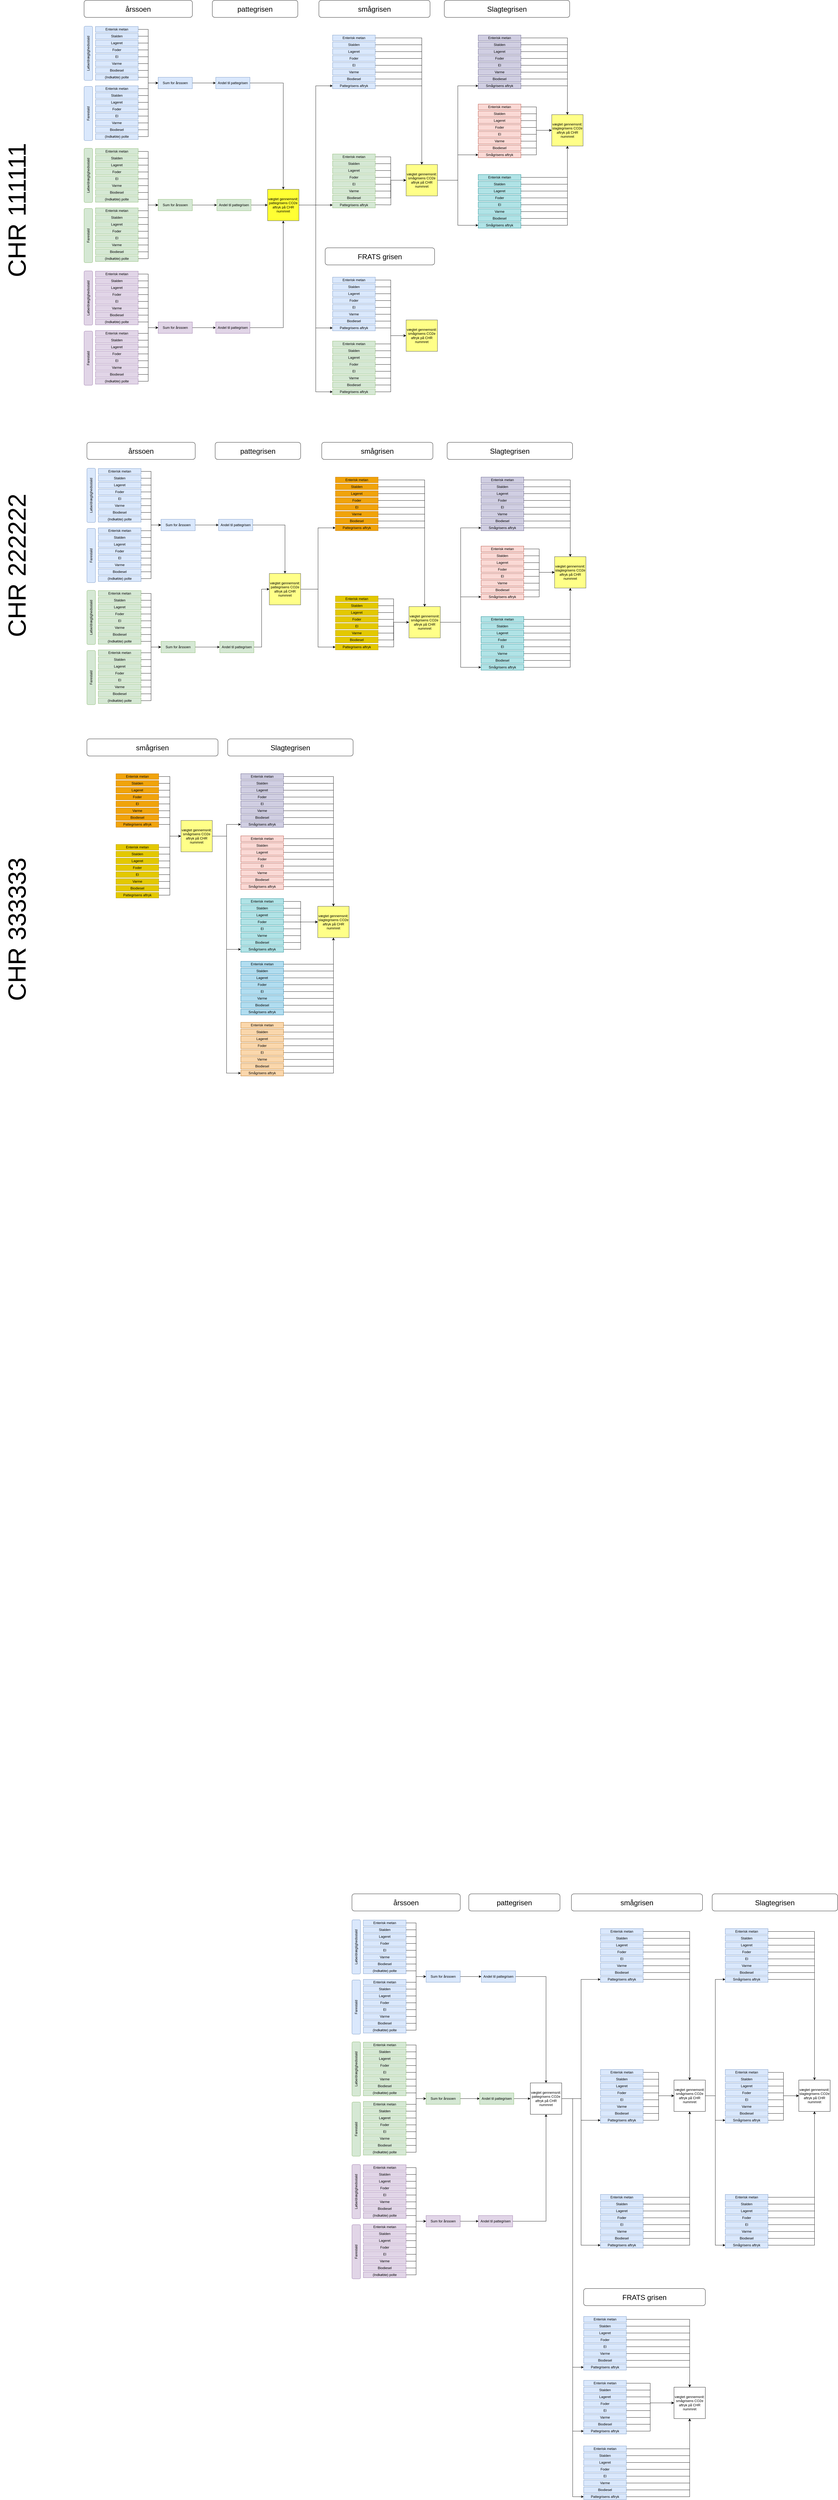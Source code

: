 <mxfile version="20.3.5" type="github">
  <diagram id="C5RBs43oDa-KdzZeNtuy" name="Page-1">
    <mxGraphModel dx="9230" dy="3297" grid="1" gridSize="10" guides="1" tooltips="1" connect="1" arrows="1" fold="1" page="1" pageScale="1" pageWidth="827" pageHeight="1169" math="0" shadow="0">
      <root>
        <mxCell id="WIyWlLk6GJQsqaUBKTNV-0" />
        <mxCell id="WIyWlLk6GJQsqaUBKTNV-1" parent="WIyWlLk6GJQsqaUBKTNV-0" />
        <mxCell id="vS6JaXDpFEPLMcrLEANU-34" value="årssoen" style="rounded=1;whiteSpace=wrap;html=1;fillColor=none;fontSize=25;" parent="WIyWlLk6GJQsqaUBKTNV-1" vertex="1">
          <mxGeometry x="-50" y="10" width="380" height="60" as="geometry" />
        </mxCell>
        <mxCell id="Sf_NmLY8HooHDOu4ANE3-179" style="edgeStyle=orthogonalEdgeStyle;rounded=0;orthogonalLoop=1;jettySize=auto;html=1;entryX=0;entryY=0.5;entryDx=0;entryDy=0;fontSize=25;" edge="1" parent="WIyWlLk6GJQsqaUBKTNV-1" source="vS6JaXDpFEPLMcrLEANU-47" target="Sf_NmLY8HooHDOu4ANE3-176">
          <mxGeometry relative="1" as="geometry" />
        </mxCell>
        <mxCell id="Sf_NmLY8HooHDOu4ANE3-188" style="edgeStyle=orthogonalEdgeStyle;rounded=0;orthogonalLoop=1;jettySize=auto;html=1;entryX=0;entryY=0.5;entryDx=0;entryDy=0;fontSize=25;" edge="1" parent="WIyWlLk6GJQsqaUBKTNV-1" source="vS6JaXDpFEPLMcrLEANU-47" target="Sf_NmLY8HooHDOu4ANE3-187">
          <mxGeometry relative="1" as="geometry" />
        </mxCell>
        <mxCell id="Sf_NmLY8HooHDOu4ANE3-272" style="edgeStyle=orthogonalEdgeStyle;rounded=0;orthogonalLoop=1;jettySize=auto;html=1;entryX=0;entryY=0.5;entryDx=0;entryDy=0;fontSize=25;" edge="1" parent="WIyWlLk6GJQsqaUBKTNV-1" source="vS6JaXDpFEPLMcrLEANU-47" target="Sf_NmLY8HooHDOu4ANE3-239">
          <mxGeometry relative="1" as="geometry" />
        </mxCell>
        <mxCell id="Sf_NmLY8HooHDOu4ANE3-273" style="edgeStyle=orthogonalEdgeStyle;rounded=0;orthogonalLoop=1;jettySize=auto;html=1;entryX=0;entryY=0.5;entryDx=0;entryDy=0;fontSize=25;" edge="1" parent="WIyWlLk6GJQsqaUBKTNV-1" source="vS6JaXDpFEPLMcrLEANU-47" target="Sf_NmLY8HooHDOu4ANE3-255">
          <mxGeometry relative="1" as="geometry" />
        </mxCell>
        <mxCell id="vS6JaXDpFEPLMcrLEANU-47" value="vægtet gennemsnit: pattegrisens CO2e aftryk på CHR nummret" style="whiteSpace=wrap;html=1;aspect=fixed;fillColor=#FFFF33;strokeColor=#36393d;" parent="WIyWlLk6GJQsqaUBKTNV-1" vertex="1">
          <mxGeometry x="594" y="673" width="110" height="110" as="geometry" />
        </mxCell>
        <mxCell id="vS6JaXDpFEPLMcrLEANU-53" value="pattegrisen" style="rounded=1;whiteSpace=wrap;html=1;fillColor=none;fontSize=25;" parent="WIyWlLk6GJQsqaUBKTNV-1" vertex="1">
          <mxGeometry x="400" y="10" width="300" height="60" as="geometry" />
        </mxCell>
        <mxCell id="vS6JaXDpFEPLMcrLEANU-54" value="CHR 111111" style="text;html=1;resizable=0;autosize=1;align=center;verticalAlign=middle;points=[];fillColor=none;strokeColor=none;rounded=0;strokeWidth=1;fontSize=87;rotation=-90;" parent="WIyWlLk6GJQsqaUBKTNV-1" vertex="1">
          <mxGeometry x="-530" y="686" width="490" height="120" as="geometry" />
        </mxCell>
        <mxCell id="Sf_NmLY8HooHDOu4ANE3-324" style="edgeStyle=orthogonalEdgeStyle;rounded=0;orthogonalLoop=1;jettySize=auto;html=1;entryX=0;entryY=0.5;entryDx=0;entryDy=0;fontSize=25;" edge="1" parent="WIyWlLk6GJQsqaUBKTNV-1" source="vS6JaXDpFEPLMcrLEANU-64" target="Sf_NmLY8HooHDOu4ANE3-291">
          <mxGeometry relative="1" as="geometry" />
        </mxCell>
        <mxCell id="Sf_NmLY8HooHDOu4ANE3-325" style="edgeStyle=orthogonalEdgeStyle;rounded=0;orthogonalLoop=1;jettySize=auto;html=1;entryX=0;entryY=0.5;entryDx=0;entryDy=0;fontSize=25;" edge="1" parent="WIyWlLk6GJQsqaUBKTNV-1" source="vS6JaXDpFEPLMcrLEANU-64" target="Sf_NmLY8HooHDOu4ANE3-307">
          <mxGeometry relative="1" as="geometry" />
        </mxCell>
        <mxCell id="Sf_NmLY8HooHDOu4ANE3-326" style="edgeStyle=orthogonalEdgeStyle;rounded=0;orthogonalLoop=1;jettySize=auto;html=1;entryX=0;entryY=0.5;entryDx=0;entryDy=0;fontSize=25;" edge="1" parent="WIyWlLk6GJQsqaUBKTNV-1" source="vS6JaXDpFEPLMcrLEANU-64" target="Sf_NmLY8HooHDOu4ANE3-323">
          <mxGeometry relative="1" as="geometry" />
        </mxCell>
        <mxCell id="vS6JaXDpFEPLMcrLEANU-64" value="vægtet gennemsnit: smågrisens CO2e aftryk på CHR nummret" style="whiteSpace=wrap;html=1;aspect=fixed;fillColor=#ffff88;strokeColor=#36393d;" parent="WIyWlLk6GJQsqaUBKTNV-1" vertex="1">
          <mxGeometry x="1080" y="586" width="110" height="110" as="geometry" />
        </mxCell>
        <mxCell id="vS6JaXDpFEPLMcrLEANU-71" value="&lt;font style=&quot;font-size: 25px;&quot;&gt;smågrisen&lt;/font&gt;" style="rounded=1;whiteSpace=wrap;html=1;fillColor=none;" parent="WIyWlLk6GJQsqaUBKTNV-1" vertex="1">
          <mxGeometry x="774" y="10" width="390" height="60" as="geometry" />
        </mxCell>
        <mxCell id="vS6JaXDpFEPLMcrLEANU-94" value="&lt;font style=&quot;font-size: 25px;&quot;&gt;Slagtegrisen&lt;/font&gt;" style="rounded=1;whiteSpace=wrap;html=1;fillColor=none;" parent="WIyWlLk6GJQsqaUBKTNV-1" vertex="1">
          <mxGeometry x="1214" y="10" width="440" height="60" as="geometry" />
        </mxCell>
        <mxCell id="Sf_NmLY8HooHDOu4ANE3-17" style="edgeStyle=orthogonalEdgeStyle;rounded=0;orthogonalLoop=1;jettySize=auto;html=1;entryX=0;entryY=0.5;entryDx=0;entryDy=0;" edge="1" parent="WIyWlLk6GJQsqaUBKTNV-1" source="Sf_NmLY8HooHDOu4ANE3-6" target="Sf_NmLY8HooHDOu4ANE3-16">
          <mxGeometry relative="1" as="geometry" />
        </mxCell>
        <mxCell id="Sf_NmLY8HooHDOu4ANE3-6" value="Enterisk metan" style="rounded=0;whiteSpace=wrap;html=1;fillColor=#dae8fc;strokeColor=#6c8ebf;" vertex="1" parent="WIyWlLk6GJQsqaUBKTNV-1">
          <mxGeometry x="-10" y="102" width="150" height="20" as="geometry" />
        </mxCell>
        <mxCell id="Sf_NmLY8HooHDOu4ANE3-21" style="edgeStyle=orthogonalEdgeStyle;rounded=0;orthogonalLoop=1;jettySize=auto;html=1;entryX=0;entryY=0.5;entryDx=0;entryDy=0;" edge="1" parent="WIyWlLk6GJQsqaUBKTNV-1" source="Sf_NmLY8HooHDOu4ANE3-7" target="Sf_NmLY8HooHDOu4ANE3-16">
          <mxGeometry relative="1" as="geometry" />
        </mxCell>
        <mxCell id="Sf_NmLY8HooHDOu4ANE3-7" value="Stalden" style="rounded=0;whiteSpace=wrap;html=1;fillColor=#dae8fc;strokeColor=#6c8ebf;" vertex="1" parent="WIyWlLk6GJQsqaUBKTNV-1">
          <mxGeometry x="-10" y="126" width="150" height="20" as="geometry" />
        </mxCell>
        <mxCell id="Sf_NmLY8HooHDOu4ANE3-23" style="edgeStyle=orthogonalEdgeStyle;rounded=0;orthogonalLoop=1;jettySize=auto;html=1;entryX=0;entryY=0.5;entryDx=0;entryDy=0;" edge="1" parent="WIyWlLk6GJQsqaUBKTNV-1" source="Sf_NmLY8HooHDOu4ANE3-8" target="Sf_NmLY8HooHDOu4ANE3-16">
          <mxGeometry relative="1" as="geometry" />
        </mxCell>
        <mxCell id="Sf_NmLY8HooHDOu4ANE3-8" value="Lageret" style="rounded=0;whiteSpace=wrap;html=1;fillColor=#dae8fc;strokeColor=#6c8ebf;" vertex="1" parent="WIyWlLk6GJQsqaUBKTNV-1">
          <mxGeometry x="-10" y="150" width="150" height="20" as="geometry" />
        </mxCell>
        <mxCell id="Sf_NmLY8HooHDOu4ANE3-22" style="edgeStyle=orthogonalEdgeStyle;rounded=0;orthogonalLoop=1;jettySize=auto;html=1;entryX=0;entryY=0.5;entryDx=0;entryDy=0;" edge="1" parent="WIyWlLk6GJQsqaUBKTNV-1" source="Sf_NmLY8HooHDOu4ANE3-9" target="Sf_NmLY8HooHDOu4ANE3-16">
          <mxGeometry relative="1" as="geometry">
            <mxPoint x="390" y="196" as="targetPoint" />
          </mxGeometry>
        </mxCell>
        <mxCell id="Sf_NmLY8HooHDOu4ANE3-9" value="Foder" style="rounded=0;whiteSpace=wrap;html=1;fillColor=#dae8fc;strokeColor=#6c8ebf;" vertex="1" parent="WIyWlLk6GJQsqaUBKTNV-1">
          <mxGeometry x="-10" y="174" width="150" height="20" as="geometry" />
        </mxCell>
        <mxCell id="Sf_NmLY8HooHDOu4ANE3-25" style="edgeStyle=orthogonalEdgeStyle;rounded=0;orthogonalLoop=1;jettySize=auto;html=1;entryX=0;entryY=0.5;entryDx=0;entryDy=0;" edge="1" parent="WIyWlLk6GJQsqaUBKTNV-1" source="Sf_NmLY8HooHDOu4ANE3-10" target="Sf_NmLY8HooHDOu4ANE3-16">
          <mxGeometry relative="1" as="geometry" />
        </mxCell>
        <mxCell id="Sf_NmLY8HooHDOu4ANE3-10" value="El" style="rounded=0;whiteSpace=wrap;html=1;fillColor=#dae8fc;strokeColor=#6c8ebf;" vertex="1" parent="WIyWlLk6GJQsqaUBKTNV-1">
          <mxGeometry x="-10" y="198" width="150" height="20" as="geometry" />
        </mxCell>
        <mxCell id="Sf_NmLY8HooHDOu4ANE3-27" style="edgeStyle=orthogonalEdgeStyle;rounded=0;orthogonalLoop=1;jettySize=auto;html=1;entryX=0;entryY=0.5;entryDx=0;entryDy=0;" edge="1" parent="WIyWlLk6GJQsqaUBKTNV-1" source="Sf_NmLY8HooHDOu4ANE3-11" target="Sf_NmLY8HooHDOu4ANE3-16">
          <mxGeometry relative="1" as="geometry" />
        </mxCell>
        <mxCell id="Sf_NmLY8HooHDOu4ANE3-11" value="Varme" style="rounded=0;whiteSpace=wrap;html=1;fillColor=#dae8fc;strokeColor=#6c8ebf;" vertex="1" parent="WIyWlLk6GJQsqaUBKTNV-1">
          <mxGeometry x="-10" y="222" width="150" height="20" as="geometry" />
        </mxCell>
        <mxCell id="Sf_NmLY8HooHDOu4ANE3-30" value="" style="edgeStyle=orthogonalEdgeStyle;rounded=0;orthogonalLoop=1;jettySize=auto;html=1;entryX=0;entryY=0.5;entryDx=0;entryDy=0;" edge="1" parent="WIyWlLk6GJQsqaUBKTNV-1" source="Sf_NmLY8HooHDOu4ANE3-12" target="Sf_NmLY8HooHDOu4ANE3-16">
          <mxGeometry relative="1" as="geometry">
            <mxPoint x="220" y="256" as="targetPoint" />
          </mxGeometry>
        </mxCell>
        <mxCell id="Sf_NmLY8HooHDOu4ANE3-12" value="Biodiesel" style="rounded=0;whiteSpace=wrap;html=1;fillColor=#dae8fc;strokeColor=#6c8ebf;" vertex="1" parent="WIyWlLk6GJQsqaUBKTNV-1">
          <mxGeometry x="-10" y="246" width="150" height="20" as="geometry" />
        </mxCell>
        <mxCell id="Sf_NmLY8HooHDOu4ANE3-13" value="(Indkøbte) polte" style="rounded=0;whiteSpace=wrap;html=1;fillColor=#dae8fc;strokeColor=#6c8ebf;" vertex="1" parent="WIyWlLk6GJQsqaUBKTNV-1">
          <mxGeometry x="-10" y="270" width="150" height="20" as="geometry" />
        </mxCell>
        <mxCell id="Sf_NmLY8HooHDOu4ANE3-41" style="edgeStyle=orthogonalEdgeStyle;rounded=0;orthogonalLoop=1;jettySize=auto;html=1;entryX=0;entryY=0.5;entryDx=0;entryDy=0;" edge="1" parent="WIyWlLk6GJQsqaUBKTNV-1" source="Sf_NmLY8HooHDOu4ANE3-32" target="Sf_NmLY8HooHDOu4ANE3-16">
          <mxGeometry relative="1" as="geometry" />
        </mxCell>
        <mxCell id="Sf_NmLY8HooHDOu4ANE3-32" value="Enterisk metan" style="rounded=0;whiteSpace=wrap;html=1;fillColor=#dae8fc;strokeColor=#6c8ebf;" vertex="1" parent="WIyWlLk6GJQsqaUBKTNV-1">
          <mxGeometry x="-10" y="310" width="150" height="20" as="geometry" />
        </mxCell>
        <mxCell id="Sf_NmLY8HooHDOu4ANE3-42" style="edgeStyle=orthogonalEdgeStyle;rounded=0;orthogonalLoop=1;jettySize=auto;html=1;entryX=0;entryY=0.5;entryDx=0;entryDy=0;" edge="1" parent="WIyWlLk6GJQsqaUBKTNV-1" source="Sf_NmLY8HooHDOu4ANE3-33" target="Sf_NmLY8HooHDOu4ANE3-16">
          <mxGeometry relative="1" as="geometry" />
        </mxCell>
        <mxCell id="Sf_NmLY8HooHDOu4ANE3-33" value="Stalden" style="rounded=0;whiteSpace=wrap;html=1;fillColor=#dae8fc;strokeColor=#6c8ebf;" vertex="1" parent="WIyWlLk6GJQsqaUBKTNV-1">
          <mxGeometry x="-10" y="334" width="150" height="20" as="geometry" />
        </mxCell>
        <mxCell id="Sf_NmLY8HooHDOu4ANE3-44" style="edgeStyle=orthogonalEdgeStyle;rounded=0;orthogonalLoop=1;jettySize=auto;html=1;entryX=0;entryY=0.5;entryDx=0;entryDy=0;" edge="1" parent="WIyWlLk6GJQsqaUBKTNV-1" source="Sf_NmLY8HooHDOu4ANE3-34" target="Sf_NmLY8HooHDOu4ANE3-16">
          <mxGeometry relative="1" as="geometry" />
        </mxCell>
        <mxCell id="Sf_NmLY8HooHDOu4ANE3-34" value="Lageret" style="rounded=0;whiteSpace=wrap;html=1;fillColor=#dae8fc;strokeColor=#6c8ebf;" vertex="1" parent="WIyWlLk6GJQsqaUBKTNV-1">
          <mxGeometry x="-10" y="358" width="150" height="20" as="geometry" />
        </mxCell>
        <mxCell id="Sf_NmLY8HooHDOu4ANE3-51" style="edgeStyle=orthogonalEdgeStyle;rounded=0;orthogonalLoop=1;jettySize=auto;html=1;entryX=0;entryY=0.5;entryDx=0;entryDy=0;" edge="1" parent="WIyWlLk6GJQsqaUBKTNV-1" source="Sf_NmLY8HooHDOu4ANE3-35" target="Sf_NmLY8HooHDOu4ANE3-16">
          <mxGeometry relative="1" as="geometry" />
        </mxCell>
        <mxCell id="Sf_NmLY8HooHDOu4ANE3-35" value="Foder" style="rounded=0;whiteSpace=wrap;html=1;fillColor=#dae8fc;strokeColor=#6c8ebf;" vertex="1" parent="WIyWlLk6GJQsqaUBKTNV-1">
          <mxGeometry x="-10" y="382" width="150" height="20" as="geometry" />
        </mxCell>
        <mxCell id="Sf_NmLY8HooHDOu4ANE3-50" style="edgeStyle=orthogonalEdgeStyle;rounded=0;orthogonalLoop=1;jettySize=auto;html=1;entryX=0;entryY=0.5;entryDx=0;entryDy=0;" edge="1" parent="WIyWlLk6GJQsqaUBKTNV-1" source="Sf_NmLY8HooHDOu4ANE3-36" target="Sf_NmLY8HooHDOu4ANE3-16">
          <mxGeometry relative="1" as="geometry" />
        </mxCell>
        <mxCell id="Sf_NmLY8HooHDOu4ANE3-36" value="El" style="rounded=0;whiteSpace=wrap;html=1;fillColor=#dae8fc;strokeColor=#6c8ebf;" vertex="1" parent="WIyWlLk6GJQsqaUBKTNV-1">
          <mxGeometry x="-10" y="406" width="150" height="20" as="geometry" />
        </mxCell>
        <mxCell id="Sf_NmLY8HooHDOu4ANE3-49" style="edgeStyle=orthogonalEdgeStyle;rounded=0;orthogonalLoop=1;jettySize=auto;html=1;entryX=0;entryY=0.5;entryDx=0;entryDy=0;" edge="1" parent="WIyWlLk6GJQsqaUBKTNV-1" source="Sf_NmLY8HooHDOu4ANE3-37" target="Sf_NmLY8HooHDOu4ANE3-16">
          <mxGeometry relative="1" as="geometry" />
        </mxCell>
        <mxCell id="Sf_NmLY8HooHDOu4ANE3-37" value="Varme" style="rounded=0;whiteSpace=wrap;html=1;fillColor=#dae8fc;strokeColor=#6c8ebf;" vertex="1" parent="WIyWlLk6GJQsqaUBKTNV-1">
          <mxGeometry x="-10" y="430" width="150" height="20" as="geometry" />
        </mxCell>
        <mxCell id="Sf_NmLY8HooHDOu4ANE3-48" style="edgeStyle=orthogonalEdgeStyle;rounded=0;orthogonalLoop=1;jettySize=auto;html=1;entryX=0;entryY=0.5;entryDx=0;entryDy=0;" edge="1" parent="WIyWlLk6GJQsqaUBKTNV-1" source="Sf_NmLY8HooHDOu4ANE3-38" target="Sf_NmLY8HooHDOu4ANE3-16">
          <mxGeometry relative="1" as="geometry" />
        </mxCell>
        <mxCell id="Sf_NmLY8HooHDOu4ANE3-38" value="Biodiesel" style="rounded=0;whiteSpace=wrap;html=1;fillColor=#dae8fc;strokeColor=#6c8ebf;" vertex="1" parent="WIyWlLk6GJQsqaUBKTNV-1">
          <mxGeometry x="-10" y="454" width="150" height="20" as="geometry" />
        </mxCell>
        <mxCell id="Sf_NmLY8HooHDOu4ANE3-47" style="edgeStyle=orthogonalEdgeStyle;rounded=0;orthogonalLoop=1;jettySize=auto;html=1;entryX=0;entryY=0.5;entryDx=0;entryDy=0;" edge="1" parent="WIyWlLk6GJQsqaUBKTNV-1" source="Sf_NmLY8HooHDOu4ANE3-39" target="Sf_NmLY8HooHDOu4ANE3-16">
          <mxGeometry relative="1" as="geometry" />
        </mxCell>
        <mxCell id="Sf_NmLY8HooHDOu4ANE3-39" value="(Indkøbte) polte" style="rounded=0;whiteSpace=wrap;html=1;fillColor=#dae8fc;strokeColor=#6c8ebf;" vertex="1" parent="WIyWlLk6GJQsqaUBKTNV-1">
          <mxGeometry x="-10" y="478" width="150" height="20" as="geometry" />
        </mxCell>
        <mxCell id="Sf_NmLY8HooHDOu4ANE3-40" value="Farestald" style="rounded=1;whiteSpace=wrap;html=1;fillColor=#dae8fc;rotation=-90;strokeColor=#6c8ebf;" vertex="1" parent="WIyWlLk6GJQsqaUBKTNV-1">
          <mxGeometry x="-130" y="392" width="190" height="30" as="geometry" />
        </mxCell>
        <mxCell id="Sf_NmLY8HooHDOu4ANE3-52" value="Løbe/drægtighedsstald" style="rounded=1;whiteSpace=wrap;html=1;fillColor=#dae8fc;rotation=-90;strokeColor=#6c8ebf;" vertex="1" parent="WIyWlLk6GJQsqaUBKTNV-1">
          <mxGeometry x="-130" y="181" width="190" height="30" as="geometry" />
        </mxCell>
        <mxCell id="Sf_NmLY8HooHDOu4ANE3-162" style="edgeStyle=orthogonalEdgeStyle;rounded=0;orthogonalLoop=1;jettySize=auto;html=1;" edge="1" parent="WIyWlLk6GJQsqaUBKTNV-1" source="Sf_NmLY8HooHDOu4ANE3-16" target="Sf_NmLY8HooHDOu4ANE3-159">
          <mxGeometry relative="1" as="geometry" />
        </mxCell>
        <mxCell id="Sf_NmLY8HooHDOu4ANE3-16" value="Sum for årssoen" style="rounded=0;whiteSpace=wrap;html=1;fillColor=#dae8fc;strokeColor=#6c8ebf;" vertex="1" parent="WIyWlLk6GJQsqaUBKTNV-1">
          <mxGeometry x="210" y="280" width="120" height="40" as="geometry" />
        </mxCell>
        <mxCell id="Sf_NmLY8HooHDOu4ANE3-53" value="" style="edgeStyle=orthogonalEdgeStyle;rounded=0;orthogonalLoop=1;jettySize=auto;html=1;endArrow=none;" edge="1" parent="WIyWlLk6GJQsqaUBKTNV-1" source="Sf_NmLY8HooHDOu4ANE3-13" target="Sf_NmLY8HooHDOu4ANE3-16">
          <mxGeometry relative="1" as="geometry">
            <mxPoint x="400" y="286.0" as="targetPoint" />
            <mxPoint x="140" y="280" as="sourcePoint" />
          </mxGeometry>
        </mxCell>
        <mxCell id="Sf_NmLY8HooHDOu4ANE3-89" style="edgeStyle=orthogonalEdgeStyle;rounded=0;orthogonalLoop=1;jettySize=auto;html=1;entryX=0;entryY=0.5;entryDx=0;entryDy=0;" edge="1" parent="WIyWlLk6GJQsqaUBKTNV-1" source="Sf_NmLY8HooHDOu4ANE3-90" target="Sf_NmLY8HooHDOu4ANE3-122">
          <mxGeometry relative="1" as="geometry" />
        </mxCell>
        <mxCell id="Sf_NmLY8HooHDOu4ANE3-90" value="Enterisk metan" style="rounded=0;whiteSpace=wrap;html=1;fillColor=#d5e8d4;strokeColor=#82b366;" vertex="1" parent="WIyWlLk6GJQsqaUBKTNV-1">
          <mxGeometry x="-10" y="530" width="150" height="20" as="geometry" />
        </mxCell>
        <mxCell id="Sf_NmLY8HooHDOu4ANE3-91" style="edgeStyle=orthogonalEdgeStyle;rounded=0;orthogonalLoop=1;jettySize=auto;html=1;entryX=0;entryY=0.5;entryDx=0;entryDy=0;" edge="1" parent="WIyWlLk6GJQsqaUBKTNV-1" source="Sf_NmLY8HooHDOu4ANE3-92" target="Sf_NmLY8HooHDOu4ANE3-122">
          <mxGeometry relative="1" as="geometry" />
        </mxCell>
        <mxCell id="Sf_NmLY8HooHDOu4ANE3-92" value="Stalden" style="rounded=0;whiteSpace=wrap;html=1;fillColor=#d5e8d4;strokeColor=#82b366;" vertex="1" parent="WIyWlLk6GJQsqaUBKTNV-1">
          <mxGeometry x="-10" y="554" width="150" height="20" as="geometry" />
        </mxCell>
        <mxCell id="Sf_NmLY8HooHDOu4ANE3-93" style="edgeStyle=orthogonalEdgeStyle;rounded=0;orthogonalLoop=1;jettySize=auto;html=1;entryX=0;entryY=0.5;entryDx=0;entryDy=0;" edge="1" parent="WIyWlLk6GJQsqaUBKTNV-1" source="Sf_NmLY8HooHDOu4ANE3-94" target="Sf_NmLY8HooHDOu4ANE3-122">
          <mxGeometry relative="1" as="geometry" />
        </mxCell>
        <mxCell id="Sf_NmLY8HooHDOu4ANE3-94" value="Lageret" style="rounded=0;whiteSpace=wrap;html=1;fillColor=#d5e8d4;strokeColor=#82b366;" vertex="1" parent="WIyWlLk6GJQsqaUBKTNV-1">
          <mxGeometry x="-10" y="578" width="150" height="20" as="geometry" />
        </mxCell>
        <mxCell id="Sf_NmLY8HooHDOu4ANE3-95" style="edgeStyle=orthogonalEdgeStyle;rounded=0;orthogonalLoop=1;jettySize=auto;html=1;entryX=0;entryY=0.5;entryDx=0;entryDy=0;" edge="1" parent="WIyWlLk6GJQsqaUBKTNV-1" source="Sf_NmLY8HooHDOu4ANE3-96" target="Sf_NmLY8HooHDOu4ANE3-122">
          <mxGeometry relative="1" as="geometry">
            <mxPoint x="390" y="624" as="targetPoint" />
          </mxGeometry>
        </mxCell>
        <mxCell id="Sf_NmLY8HooHDOu4ANE3-96" value="Foder" style="rounded=0;whiteSpace=wrap;html=1;fillColor=#d5e8d4;strokeColor=#82b366;" vertex="1" parent="WIyWlLk6GJQsqaUBKTNV-1">
          <mxGeometry x="-10" y="602" width="150" height="20" as="geometry" />
        </mxCell>
        <mxCell id="Sf_NmLY8HooHDOu4ANE3-97" style="edgeStyle=orthogonalEdgeStyle;rounded=0;orthogonalLoop=1;jettySize=auto;html=1;entryX=0;entryY=0.5;entryDx=0;entryDy=0;" edge="1" parent="WIyWlLk6GJQsqaUBKTNV-1" source="Sf_NmLY8HooHDOu4ANE3-98" target="Sf_NmLY8HooHDOu4ANE3-122">
          <mxGeometry relative="1" as="geometry" />
        </mxCell>
        <mxCell id="Sf_NmLY8HooHDOu4ANE3-98" value="El" style="rounded=0;whiteSpace=wrap;html=1;fillColor=#d5e8d4;strokeColor=#82b366;" vertex="1" parent="WIyWlLk6GJQsqaUBKTNV-1">
          <mxGeometry x="-10" y="626" width="150" height="20" as="geometry" />
        </mxCell>
        <mxCell id="Sf_NmLY8HooHDOu4ANE3-99" style="edgeStyle=orthogonalEdgeStyle;rounded=0;orthogonalLoop=1;jettySize=auto;html=1;entryX=0;entryY=0.5;entryDx=0;entryDy=0;" edge="1" parent="WIyWlLk6GJQsqaUBKTNV-1" source="Sf_NmLY8HooHDOu4ANE3-100" target="Sf_NmLY8HooHDOu4ANE3-122">
          <mxGeometry relative="1" as="geometry" />
        </mxCell>
        <mxCell id="Sf_NmLY8HooHDOu4ANE3-100" value="Varme" style="rounded=0;whiteSpace=wrap;html=1;fillColor=#d5e8d4;strokeColor=#82b366;" vertex="1" parent="WIyWlLk6GJQsqaUBKTNV-1">
          <mxGeometry x="-10" y="650" width="150" height="20" as="geometry" />
        </mxCell>
        <mxCell id="Sf_NmLY8HooHDOu4ANE3-101" value="" style="edgeStyle=orthogonalEdgeStyle;rounded=0;orthogonalLoop=1;jettySize=auto;html=1;entryX=0;entryY=0.5;entryDx=0;entryDy=0;" edge="1" parent="WIyWlLk6GJQsqaUBKTNV-1" source="Sf_NmLY8HooHDOu4ANE3-102" target="Sf_NmLY8HooHDOu4ANE3-122">
          <mxGeometry relative="1" as="geometry">
            <mxPoint x="220" y="684" as="targetPoint" />
          </mxGeometry>
        </mxCell>
        <mxCell id="Sf_NmLY8HooHDOu4ANE3-102" value="Biodiesel" style="rounded=0;whiteSpace=wrap;html=1;fillColor=#d5e8d4;strokeColor=#82b366;" vertex="1" parent="WIyWlLk6GJQsqaUBKTNV-1">
          <mxGeometry x="-10" y="674" width="150" height="20" as="geometry" />
        </mxCell>
        <mxCell id="Sf_NmLY8HooHDOu4ANE3-103" value="(Indkøbte) polte" style="rounded=0;whiteSpace=wrap;html=1;fillColor=#d5e8d4;strokeColor=#82b366;" vertex="1" parent="WIyWlLk6GJQsqaUBKTNV-1">
          <mxGeometry x="-10" y="698" width="150" height="20" as="geometry" />
        </mxCell>
        <mxCell id="Sf_NmLY8HooHDOu4ANE3-104" style="edgeStyle=orthogonalEdgeStyle;rounded=0;orthogonalLoop=1;jettySize=auto;html=1;entryX=0;entryY=0.5;entryDx=0;entryDy=0;" edge="1" parent="WIyWlLk6GJQsqaUBKTNV-1" source="Sf_NmLY8HooHDOu4ANE3-105" target="Sf_NmLY8HooHDOu4ANE3-122">
          <mxGeometry relative="1" as="geometry" />
        </mxCell>
        <mxCell id="Sf_NmLY8HooHDOu4ANE3-105" value="Enterisk metan" style="rounded=0;whiteSpace=wrap;html=1;fillColor=#d5e8d4;strokeColor=#82b366;" vertex="1" parent="WIyWlLk6GJQsqaUBKTNV-1">
          <mxGeometry x="-10" y="738" width="150" height="20" as="geometry" />
        </mxCell>
        <mxCell id="Sf_NmLY8HooHDOu4ANE3-106" style="edgeStyle=orthogonalEdgeStyle;rounded=0;orthogonalLoop=1;jettySize=auto;html=1;entryX=0;entryY=0.5;entryDx=0;entryDy=0;" edge="1" parent="WIyWlLk6GJQsqaUBKTNV-1" source="Sf_NmLY8HooHDOu4ANE3-107" target="Sf_NmLY8HooHDOu4ANE3-122">
          <mxGeometry relative="1" as="geometry" />
        </mxCell>
        <mxCell id="Sf_NmLY8HooHDOu4ANE3-107" value="Stalden" style="rounded=0;whiteSpace=wrap;html=1;fillColor=#d5e8d4;strokeColor=#82b366;" vertex="1" parent="WIyWlLk6GJQsqaUBKTNV-1">
          <mxGeometry x="-10" y="762" width="150" height="20" as="geometry" />
        </mxCell>
        <mxCell id="Sf_NmLY8HooHDOu4ANE3-108" style="edgeStyle=orthogonalEdgeStyle;rounded=0;orthogonalLoop=1;jettySize=auto;html=1;entryX=0;entryY=0.5;entryDx=0;entryDy=0;" edge="1" parent="WIyWlLk6GJQsqaUBKTNV-1" source="Sf_NmLY8HooHDOu4ANE3-109" target="Sf_NmLY8HooHDOu4ANE3-122">
          <mxGeometry relative="1" as="geometry" />
        </mxCell>
        <mxCell id="Sf_NmLY8HooHDOu4ANE3-109" value="Lageret" style="rounded=0;whiteSpace=wrap;html=1;fillColor=#d5e8d4;strokeColor=#82b366;" vertex="1" parent="WIyWlLk6GJQsqaUBKTNV-1">
          <mxGeometry x="-10" y="786" width="150" height="20" as="geometry" />
        </mxCell>
        <mxCell id="Sf_NmLY8HooHDOu4ANE3-110" style="edgeStyle=orthogonalEdgeStyle;rounded=0;orthogonalLoop=1;jettySize=auto;html=1;entryX=0;entryY=0.5;entryDx=0;entryDy=0;" edge="1" parent="WIyWlLk6GJQsqaUBKTNV-1" source="Sf_NmLY8HooHDOu4ANE3-111" target="Sf_NmLY8HooHDOu4ANE3-122">
          <mxGeometry relative="1" as="geometry" />
        </mxCell>
        <mxCell id="Sf_NmLY8HooHDOu4ANE3-111" value="Foder" style="rounded=0;whiteSpace=wrap;html=1;fillColor=#d5e8d4;strokeColor=#82b366;" vertex="1" parent="WIyWlLk6GJQsqaUBKTNV-1">
          <mxGeometry x="-10" y="810" width="150" height="20" as="geometry" />
        </mxCell>
        <mxCell id="Sf_NmLY8HooHDOu4ANE3-112" style="edgeStyle=orthogonalEdgeStyle;rounded=0;orthogonalLoop=1;jettySize=auto;html=1;entryX=0;entryY=0.5;entryDx=0;entryDy=0;" edge="1" parent="WIyWlLk6GJQsqaUBKTNV-1" source="Sf_NmLY8HooHDOu4ANE3-113" target="Sf_NmLY8HooHDOu4ANE3-122">
          <mxGeometry relative="1" as="geometry" />
        </mxCell>
        <mxCell id="Sf_NmLY8HooHDOu4ANE3-113" value="El" style="rounded=0;whiteSpace=wrap;html=1;fillColor=#d5e8d4;strokeColor=#82b366;" vertex="1" parent="WIyWlLk6GJQsqaUBKTNV-1">
          <mxGeometry x="-10" y="834" width="150" height="20" as="geometry" />
        </mxCell>
        <mxCell id="Sf_NmLY8HooHDOu4ANE3-114" style="edgeStyle=orthogonalEdgeStyle;rounded=0;orthogonalLoop=1;jettySize=auto;html=1;entryX=0;entryY=0.5;entryDx=0;entryDy=0;" edge="1" parent="WIyWlLk6GJQsqaUBKTNV-1" source="Sf_NmLY8HooHDOu4ANE3-115" target="Sf_NmLY8HooHDOu4ANE3-122">
          <mxGeometry relative="1" as="geometry" />
        </mxCell>
        <mxCell id="Sf_NmLY8HooHDOu4ANE3-115" value="Varme" style="rounded=0;whiteSpace=wrap;html=1;fillColor=#d5e8d4;strokeColor=#82b366;" vertex="1" parent="WIyWlLk6GJQsqaUBKTNV-1">
          <mxGeometry x="-10" y="858" width="150" height="20" as="geometry" />
        </mxCell>
        <mxCell id="Sf_NmLY8HooHDOu4ANE3-116" style="edgeStyle=orthogonalEdgeStyle;rounded=0;orthogonalLoop=1;jettySize=auto;html=1;entryX=0;entryY=0.5;entryDx=0;entryDy=0;" edge="1" parent="WIyWlLk6GJQsqaUBKTNV-1" source="Sf_NmLY8HooHDOu4ANE3-117" target="Sf_NmLY8HooHDOu4ANE3-122">
          <mxGeometry relative="1" as="geometry" />
        </mxCell>
        <mxCell id="Sf_NmLY8HooHDOu4ANE3-117" value="Biodiesel" style="rounded=0;whiteSpace=wrap;html=1;fillColor=#d5e8d4;strokeColor=#82b366;" vertex="1" parent="WIyWlLk6GJQsqaUBKTNV-1">
          <mxGeometry x="-10" y="882" width="150" height="20" as="geometry" />
        </mxCell>
        <mxCell id="Sf_NmLY8HooHDOu4ANE3-118" style="edgeStyle=orthogonalEdgeStyle;rounded=0;orthogonalLoop=1;jettySize=auto;html=1;entryX=0;entryY=0.5;entryDx=0;entryDy=0;" edge="1" parent="WIyWlLk6GJQsqaUBKTNV-1" source="Sf_NmLY8HooHDOu4ANE3-119" target="Sf_NmLY8HooHDOu4ANE3-122">
          <mxGeometry relative="1" as="geometry" />
        </mxCell>
        <mxCell id="Sf_NmLY8HooHDOu4ANE3-119" value="(Indkøbte) polte" style="rounded=0;whiteSpace=wrap;html=1;fillColor=#d5e8d4;strokeColor=#82b366;" vertex="1" parent="WIyWlLk6GJQsqaUBKTNV-1">
          <mxGeometry x="-10" y="906" width="150" height="20" as="geometry" />
        </mxCell>
        <mxCell id="Sf_NmLY8HooHDOu4ANE3-120" value="Farestald" style="rounded=1;whiteSpace=wrap;html=1;fillColor=#d5e8d4;rotation=-90;strokeColor=#82b366;" vertex="1" parent="WIyWlLk6GJQsqaUBKTNV-1">
          <mxGeometry x="-130" y="820" width="190" height="30" as="geometry" />
        </mxCell>
        <mxCell id="Sf_NmLY8HooHDOu4ANE3-121" value="Løbe/drægtighedsstald" style="rounded=1;whiteSpace=wrap;html=1;fillColor=#d5e8d4;rotation=-90;strokeColor=#82b366;" vertex="1" parent="WIyWlLk6GJQsqaUBKTNV-1">
          <mxGeometry x="-130" y="609" width="190" height="30" as="geometry" />
        </mxCell>
        <mxCell id="Sf_NmLY8HooHDOu4ANE3-163" style="edgeStyle=orthogonalEdgeStyle;rounded=0;orthogonalLoop=1;jettySize=auto;html=1;entryX=0;entryY=0.5;entryDx=0;entryDy=0;" edge="1" parent="WIyWlLk6GJQsqaUBKTNV-1" source="Sf_NmLY8HooHDOu4ANE3-122" target="Sf_NmLY8HooHDOu4ANE3-160">
          <mxGeometry relative="1" as="geometry" />
        </mxCell>
        <mxCell id="Sf_NmLY8HooHDOu4ANE3-122" value="Sum for årssoen" style="rounded=0;whiteSpace=wrap;html=1;fillColor=#d5e8d4;strokeColor=#82b366;" vertex="1" parent="WIyWlLk6GJQsqaUBKTNV-1">
          <mxGeometry x="210" y="708" width="120" height="40" as="geometry" />
        </mxCell>
        <mxCell id="Sf_NmLY8HooHDOu4ANE3-123" value="" style="edgeStyle=orthogonalEdgeStyle;rounded=0;orthogonalLoop=1;jettySize=auto;html=1;endArrow=none;" edge="1" parent="WIyWlLk6GJQsqaUBKTNV-1" source="Sf_NmLY8HooHDOu4ANE3-103" target="Sf_NmLY8HooHDOu4ANE3-122">
          <mxGeometry relative="1" as="geometry">
            <mxPoint x="400" y="714.0" as="targetPoint" />
            <mxPoint x="140" y="708" as="sourcePoint" />
          </mxGeometry>
        </mxCell>
        <mxCell id="Sf_NmLY8HooHDOu4ANE3-124" style="edgeStyle=orthogonalEdgeStyle;rounded=0;orthogonalLoop=1;jettySize=auto;html=1;entryX=0;entryY=0.5;entryDx=0;entryDy=0;" edge="1" parent="WIyWlLk6GJQsqaUBKTNV-1" source="Sf_NmLY8HooHDOu4ANE3-125" target="Sf_NmLY8HooHDOu4ANE3-157">
          <mxGeometry relative="1" as="geometry" />
        </mxCell>
        <mxCell id="Sf_NmLY8HooHDOu4ANE3-125" value="Enterisk metan" style="rounded=0;whiteSpace=wrap;html=1;fillColor=#e1d5e7;strokeColor=#9673a6;" vertex="1" parent="WIyWlLk6GJQsqaUBKTNV-1">
          <mxGeometry x="-10" y="960" width="150" height="20" as="geometry" />
        </mxCell>
        <mxCell id="Sf_NmLY8HooHDOu4ANE3-126" style="edgeStyle=orthogonalEdgeStyle;rounded=0;orthogonalLoop=1;jettySize=auto;html=1;entryX=0;entryY=0.5;entryDx=0;entryDy=0;" edge="1" parent="WIyWlLk6GJQsqaUBKTNV-1" source="Sf_NmLY8HooHDOu4ANE3-127" target="Sf_NmLY8HooHDOu4ANE3-157">
          <mxGeometry relative="1" as="geometry" />
        </mxCell>
        <mxCell id="Sf_NmLY8HooHDOu4ANE3-127" value="Stalden" style="rounded=0;whiteSpace=wrap;html=1;fillColor=#e1d5e7;strokeColor=#9673a6;" vertex="1" parent="WIyWlLk6GJQsqaUBKTNV-1">
          <mxGeometry x="-10" y="984" width="150" height="20" as="geometry" />
        </mxCell>
        <mxCell id="Sf_NmLY8HooHDOu4ANE3-128" style="edgeStyle=orthogonalEdgeStyle;rounded=0;orthogonalLoop=1;jettySize=auto;html=1;entryX=0;entryY=0.5;entryDx=0;entryDy=0;" edge="1" parent="WIyWlLk6GJQsqaUBKTNV-1" source="Sf_NmLY8HooHDOu4ANE3-129" target="Sf_NmLY8HooHDOu4ANE3-157">
          <mxGeometry relative="1" as="geometry" />
        </mxCell>
        <mxCell id="Sf_NmLY8HooHDOu4ANE3-129" value="Lageret" style="rounded=0;whiteSpace=wrap;html=1;fillColor=#e1d5e7;strokeColor=#9673a6;" vertex="1" parent="WIyWlLk6GJQsqaUBKTNV-1">
          <mxGeometry x="-10" y="1008" width="150" height="20" as="geometry" />
        </mxCell>
        <mxCell id="Sf_NmLY8HooHDOu4ANE3-130" style="edgeStyle=orthogonalEdgeStyle;rounded=0;orthogonalLoop=1;jettySize=auto;html=1;entryX=0;entryY=0.5;entryDx=0;entryDy=0;" edge="1" parent="WIyWlLk6GJQsqaUBKTNV-1" source="Sf_NmLY8HooHDOu4ANE3-131" target="Sf_NmLY8HooHDOu4ANE3-157">
          <mxGeometry relative="1" as="geometry">
            <mxPoint x="390" y="1054" as="targetPoint" />
          </mxGeometry>
        </mxCell>
        <mxCell id="Sf_NmLY8HooHDOu4ANE3-131" value="Foder" style="rounded=0;whiteSpace=wrap;html=1;fillColor=#e1d5e7;strokeColor=#9673a6;" vertex="1" parent="WIyWlLk6GJQsqaUBKTNV-1">
          <mxGeometry x="-10" y="1032" width="150" height="20" as="geometry" />
        </mxCell>
        <mxCell id="Sf_NmLY8HooHDOu4ANE3-132" style="edgeStyle=orthogonalEdgeStyle;rounded=0;orthogonalLoop=1;jettySize=auto;html=1;entryX=0;entryY=0.5;entryDx=0;entryDy=0;" edge="1" parent="WIyWlLk6GJQsqaUBKTNV-1" source="Sf_NmLY8HooHDOu4ANE3-133" target="Sf_NmLY8HooHDOu4ANE3-157">
          <mxGeometry relative="1" as="geometry" />
        </mxCell>
        <mxCell id="Sf_NmLY8HooHDOu4ANE3-133" value="El" style="rounded=0;whiteSpace=wrap;html=1;fillColor=#e1d5e7;strokeColor=#9673a6;" vertex="1" parent="WIyWlLk6GJQsqaUBKTNV-1">
          <mxGeometry x="-10" y="1056" width="150" height="20" as="geometry" />
        </mxCell>
        <mxCell id="Sf_NmLY8HooHDOu4ANE3-134" style="edgeStyle=orthogonalEdgeStyle;rounded=0;orthogonalLoop=1;jettySize=auto;html=1;entryX=0;entryY=0.5;entryDx=0;entryDy=0;" edge="1" parent="WIyWlLk6GJQsqaUBKTNV-1" source="Sf_NmLY8HooHDOu4ANE3-135" target="Sf_NmLY8HooHDOu4ANE3-157">
          <mxGeometry relative="1" as="geometry" />
        </mxCell>
        <mxCell id="Sf_NmLY8HooHDOu4ANE3-135" value="Varme" style="rounded=0;whiteSpace=wrap;html=1;fillColor=#e1d5e7;strokeColor=#9673a6;" vertex="1" parent="WIyWlLk6GJQsqaUBKTNV-1">
          <mxGeometry x="-10" y="1080" width="150" height="20" as="geometry" />
        </mxCell>
        <mxCell id="Sf_NmLY8HooHDOu4ANE3-136" value="" style="edgeStyle=orthogonalEdgeStyle;rounded=0;orthogonalLoop=1;jettySize=auto;html=1;entryX=0;entryY=0.5;entryDx=0;entryDy=0;" edge="1" parent="WIyWlLk6GJQsqaUBKTNV-1" source="Sf_NmLY8HooHDOu4ANE3-137" target="Sf_NmLY8HooHDOu4ANE3-157">
          <mxGeometry relative="1" as="geometry">
            <mxPoint x="220" y="1114" as="targetPoint" />
          </mxGeometry>
        </mxCell>
        <mxCell id="Sf_NmLY8HooHDOu4ANE3-137" value="Biodiesel" style="rounded=0;whiteSpace=wrap;html=1;fillColor=#e1d5e7;strokeColor=#9673a6;" vertex="1" parent="WIyWlLk6GJQsqaUBKTNV-1">
          <mxGeometry x="-10" y="1104" width="150" height="20" as="geometry" />
        </mxCell>
        <mxCell id="Sf_NmLY8HooHDOu4ANE3-138" value="(Indkøbte) polte" style="rounded=0;whiteSpace=wrap;html=1;fillColor=#e1d5e7;strokeColor=#9673a6;" vertex="1" parent="WIyWlLk6GJQsqaUBKTNV-1">
          <mxGeometry x="-10" y="1128" width="150" height="20" as="geometry" />
        </mxCell>
        <mxCell id="Sf_NmLY8HooHDOu4ANE3-139" style="edgeStyle=orthogonalEdgeStyle;rounded=0;orthogonalLoop=1;jettySize=auto;html=1;entryX=0;entryY=0.5;entryDx=0;entryDy=0;" edge="1" parent="WIyWlLk6GJQsqaUBKTNV-1" source="Sf_NmLY8HooHDOu4ANE3-140" target="Sf_NmLY8HooHDOu4ANE3-157">
          <mxGeometry relative="1" as="geometry" />
        </mxCell>
        <mxCell id="Sf_NmLY8HooHDOu4ANE3-140" value="Enterisk metan" style="rounded=0;whiteSpace=wrap;html=1;fillColor=#e1d5e7;strokeColor=#9673a6;" vertex="1" parent="WIyWlLk6GJQsqaUBKTNV-1">
          <mxGeometry x="-10" y="1168" width="150" height="20" as="geometry" />
        </mxCell>
        <mxCell id="Sf_NmLY8HooHDOu4ANE3-141" style="edgeStyle=orthogonalEdgeStyle;rounded=0;orthogonalLoop=1;jettySize=auto;html=1;entryX=0;entryY=0.5;entryDx=0;entryDy=0;" edge="1" parent="WIyWlLk6GJQsqaUBKTNV-1" source="Sf_NmLY8HooHDOu4ANE3-142" target="Sf_NmLY8HooHDOu4ANE3-157">
          <mxGeometry relative="1" as="geometry" />
        </mxCell>
        <mxCell id="Sf_NmLY8HooHDOu4ANE3-142" value="Stalden" style="rounded=0;whiteSpace=wrap;html=1;fillColor=#e1d5e7;strokeColor=#9673a6;" vertex="1" parent="WIyWlLk6GJQsqaUBKTNV-1">
          <mxGeometry x="-10" y="1192" width="150" height="20" as="geometry" />
        </mxCell>
        <mxCell id="Sf_NmLY8HooHDOu4ANE3-143" style="edgeStyle=orthogonalEdgeStyle;rounded=0;orthogonalLoop=1;jettySize=auto;html=1;entryX=0;entryY=0.5;entryDx=0;entryDy=0;" edge="1" parent="WIyWlLk6GJQsqaUBKTNV-1" source="Sf_NmLY8HooHDOu4ANE3-144" target="Sf_NmLY8HooHDOu4ANE3-157">
          <mxGeometry relative="1" as="geometry" />
        </mxCell>
        <mxCell id="Sf_NmLY8HooHDOu4ANE3-144" value="Lageret" style="rounded=0;whiteSpace=wrap;html=1;fillColor=#e1d5e7;strokeColor=#9673a6;" vertex="1" parent="WIyWlLk6GJQsqaUBKTNV-1">
          <mxGeometry x="-10" y="1216" width="150" height="20" as="geometry" />
        </mxCell>
        <mxCell id="Sf_NmLY8HooHDOu4ANE3-145" style="edgeStyle=orthogonalEdgeStyle;rounded=0;orthogonalLoop=1;jettySize=auto;html=1;entryX=0;entryY=0.5;entryDx=0;entryDy=0;" edge="1" parent="WIyWlLk6GJQsqaUBKTNV-1" source="Sf_NmLY8HooHDOu4ANE3-146" target="Sf_NmLY8HooHDOu4ANE3-157">
          <mxGeometry relative="1" as="geometry" />
        </mxCell>
        <mxCell id="Sf_NmLY8HooHDOu4ANE3-146" value="Foder" style="rounded=0;whiteSpace=wrap;html=1;fillColor=#e1d5e7;strokeColor=#9673a6;" vertex="1" parent="WIyWlLk6GJQsqaUBKTNV-1">
          <mxGeometry x="-10" y="1240" width="150" height="20" as="geometry" />
        </mxCell>
        <mxCell id="Sf_NmLY8HooHDOu4ANE3-147" style="edgeStyle=orthogonalEdgeStyle;rounded=0;orthogonalLoop=1;jettySize=auto;html=1;entryX=0;entryY=0.5;entryDx=0;entryDy=0;" edge="1" parent="WIyWlLk6GJQsqaUBKTNV-1" source="Sf_NmLY8HooHDOu4ANE3-148" target="Sf_NmLY8HooHDOu4ANE3-157">
          <mxGeometry relative="1" as="geometry" />
        </mxCell>
        <mxCell id="Sf_NmLY8HooHDOu4ANE3-148" value="El" style="rounded=0;whiteSpace=wrap;html=1;fillColor=#e1d5e7;strokeColor=#9673a6;" vertex="1" parent="WIyWlLk6GJQsqaUBKTNV-1">
          <mxGeometry x="-10" y="1264" width="150" height="20" as="geometry" />
        </mxCell>
        <mxCell id="Sf_NmLY8HooHDOu4ANE3-149" style="edgeStyle=orthogonalEdgeStyle;rounded=0;orthogonalLoop=1;jettySize=auto;html=1;entryX=0;entryY=0.5;entryDx=0;entryDy=0;" edge="1" parent="WIyWlLk6GJQsqaUBKTNV-1" source="Sf_NmLY8HooHDOu4ANE3-150" target="Sf_NmLY8HooHDOu4ANE3-157">
          <mxGeometry relative="1" as="geometry" />
        </mxCell>
        <mxCell id="Sf_NmLY8HooHDOu4ANE3-150" value="Varme" style="rounded=0;whiteSpace=wrap;html=1;fillColor=#e1d5e7;strokeColor=#9673a6;" vertex="1" parent="WIyWlLk6GJQsqaUBKTNV-1">
          <mxGeometry x="-10" y="1288" width="150" height="20" as="geometry" />
        </mxCell>
        <mxCell id="Sf_NmLY8HooHDOu4ANE3-151" style="edgeStyle=orthogonalEdgeStyle;rounded=0;orthogonalLoop=1;jettySize=auto;html=1;entryX=0;entryY=0.5;entryDx=0;entryDy=0;" edge="1" parent="WIyWlLk6GJQsqaUBKTNV-1" source="Sf_NmLY8HooHDOu4ANE3-152" target="Sf_NmLY8HooHDOu4ANE3-157">
          <mxGeometry relative="1" as="geometry" />
        </mxCell>
        <mxCell id="Sf_NmLY8HooHDOu4ANE3-152" value="Biodiesel" style="rounded=0;whiteSpace=wrap;html=1;fillColor=#e1d5e7;strokeColor=#9673a6;" vertex="1" parent="WIyWlLk6GJQsqaUBKTNV-1">
          <mxGeometry x="-10" y="1312" width="150" height="20" as="geometry" />
        </mxCell>
        <mxCell id="Sf_NmLY8HooHDOu4ANE3-153" style="edgeStyle=orthogonalEdgeStyle;rounded=0;orthogonalLoop=1;jettySize=auto;html=1;entryX=0;entryY=0.5;entryDx=0;entryDy=0;" edge="1" parent="WIyWlLk6GJQsqaUBKTNV-1" source="Sf_NmLY8HooHDOu4ANE3-154" target="Sf_NmLY8HooHDOu4ANE3-157">
          <mxGeometry relative="1" as="geometry" />
        </mxCell>
        <mxCell id="Sf_NmLY8HooHDOu4ANE3-154" value="(Indkøbte) polte" style="rounded=0;whiteSpace=wrap;html=1;fillColor=#e1d5e7;strokeColor=#9673a6;" vertex="1" parent="WIyWlLk6GJQsqaUBKTNV-1">
          <mxGeometry x="-10" y="1336" width="150" height="20" as="geometry" />
        </mxCell>
        <mxCell id="Sf_NmLY8HooHDOu4ANE3-155" value="Farestald" style="rounded=1;whiteSpace=wrap;html=1;fillColor=#e1d5e7;rotation=-90;strokeColor=#9673a6;" vertex="1" parent="WIyWlLk6GJQsqaUBKTNV-1">
          <mxGeometry x="-130" y="1250" width="190" height="30" as="geometry" />
        </mxCell>
        <mxCell id="Sf_NmLY8HooHDOu4ANE3-156" value="Løbe/drægtighedsstald" style="rounded=1;whiteSpace=wrap;html=1;fillColor=#e1d5e7;rotation=-90;strokeColor=#9673a6;" vertex="1" parent="WIyWlLk6GJQsqaUBKTNV-1">
          <mxGeometry x="-130" y="1039" width="190" height="30" as="geometry" />
        </mxCell>
        <mxCell id="Sf_NmLY8HooHDOu4ANE3-164" style="edgeStyle=orthogonalEdgeStyle;rounded=0;orthogonalLoop=1;jettySize=auto;html=1;" edge="1" parent="WIyWlLk6GJQsqaUBKTNV-1" source="Sf_NmLY8HooHDOu4ANE3-157" target="Sf_NmLY8HooHDOu4ANE3-161">
          <mxGeometry relative="1" as="geometry" />
        </mxCell>
        <mxCell id="Sf_NmLY8HooHDOu4ANE3-157" value="Sum for årssoen" style="rounded=0;whiteSpace=wrap;html=1;fillColor=#e1d5e7;strokeColor=#9673a6;" vertex="1" parent="WIyWlLk6GJQsqaUBKTNV-1">
          <mxGeometry x="210" y="1138" width="120" height="40" as="geometry" />
        </mxCell>
        <mxCell id="Sf_NmLY8HooHDOu4ANE3-158" value="" style="edgeStyle=orthogonalEdgeStyle;rounded=0;orthogonalLoop=1;jettySize=auto;html=1;endArrow=none;" edge="1" parent="WIyWlLk6GJQsqaUBKTNV-1" source="Sf_NmLY8HooHDOu4ANE3-138" target="Sf_NmLY8HooHDOu4ANE3-157">
          <mxGeometry relative="1" as="geometry">
            <mxPoint x="400" y="1144.0" as="targetPoint" />
            <mxPoint x="140" y="1138" as="sourcePoint" />
          </mxGeometry>
        </mxCell>
        <mxCell id="Sf_NmLY8HooHDOu4ANE3-166" style="edgeStyle=orthogonalEdgeStyle;rounded=0;orthogonalLoop=1;jettySize=auto;html=1;entryX=0.5;entryY=0;entryDx=0;entryDy=0;fontSize=18;" edge="1" parent="WIyWlLk6GJQsqaUBKTNV-1" source="Sf_NmLY8HooHDOu4ANE3-159" target="vS6JaXDpFEPLMcrLEANU-47">
          <mxGeometry relative="1" as="geometry" />
        </mxCell>
        <mxCell id="Sf_NmLY8HooHDOu4ANE3-159" value="Andel til pattegrisen" style="rounded=0;whiteSpace=wrap;html=1;fillColor=#dae8fc;strokeColor=#6c8ebf;" vertex="1" parent="WIyWlLk6GJQsqaUBKTNV-1">
          <mxGeometry x="412" y="280" width="120" height="40" as="geometry" />
        </mxCell>
        <mxCell id="Sf_NmLY8HooHDOu4ANE3-167" style="edgeStyle=orthogonalEdgeStyle;rounded=0;orthogonalLoop=1;jettySize=auto;html=1;entryX=0;entryY=0.5;entryDx=0;entryDy=0;fontSize=18;" edge="1" parent="WIyWlLk6GJQsqaUBKTNV-1" source="Sf_NmLY8HooHDOu4ANE3-160" target="vS6JaXDpFEPLMcrLEANU-47">
          <mxGeometry relative="1" as="geometry" />
        </mxCell>
        <mxCell id="Sf_NmLY8HooHDOu4ANE3-160" value="Andel til pattegrisen" style="rounded=0;whiteSpace=wrap;html=1;fillColor=#d5e8d4;strokeColor=#82b366;" vertex="1" parent="WIyWlLk6GJQsqaUBKTNV-1">
          <mxGeometry x="416" y="708" width="120" height="40" as="geometry" />
        </mxCell>
        <mxCell id="Sf_NmLY8HooHDOu4ANE3-168" style="edgeStyle=orthogonalEdgeStyle;rounded=0;orthogonalLoop=1;jettySize=auto;html=1;entryX=0.5;entryY=1;entryDx=0;entryDy=0;fontSize=18;" edge="1" parent="WIyWlLk6GJQsqaUBKTNV-1" source="Sf_NmLY8HooHDOu4ANE3-161" target="vS6JaXDpFEPLMcrLEANU-47">
          <mxGeometry relative="1" as="geometry" />
        </mxCell>
        <mxCell id="Sf_NmLY8HooHDOu4ANE3-161" value="Andel til pattegrisen" style="rounded=0;whiteSpace=wrap;html=1;fillColor=#e1d5e7;strokeColor=#9673a6;" vertex="1" parent="WIyWlLk6GJQsqaUBKTNV-1">
          <mxGeometry x="412" y="1138" width="120" height="40" as="geometry" />
        </mxCell>
        <mxCell id="Sf_NmLY8HooHDOu4ANE3-198" style="edgeStyle=orthogonalEdgeStyle;rounded=0;orthogonalLoop=1;jettySize=auto;html=1;fontSize=25;" edge="1" parent="WIyWlLk6GJQsqaUBKTNV-1" source="Sf_NmLY8HooHDOu4ANE3-169" target="vS6JaXDpFEPLMcrLEANU-64">
          <mxGeometry relative="1" as="geometry" />
        </mxCell>
        <mxCell id="Sf_NmLY8HooHDOu4ANE3-169" value="Enterisk metan" style="rounded=0;whiteSpace=wrap;html=1;fillColor=#dae8fc;strokeColor=#6c8ebf;" vertex="1" parent="WIyWlLk6GJQsqaUBKTNV-1">
          <mxGeometry x="822" y="132" width="150" height="20" as="geometry" />
        </mxCell>
        <mxCell id="Sf_NmLY8HooHDOu4ANE3-199" style="edgeStyle=orthogonalEdgeStyle;rounded=0;orthogonalLoop=1;jettySize=auto;html=1;fontSize=25;" edge="1" parent="WIyWlLk6GJQsqaUBKTNV-1" source="Sf_NmLY8HooHDOu4ANE3-170" target="vS6JaXDpFEPLMcrLEANU-64">
          <mxGeometry relative="1" as="geometry" />
        </mxCell>
        <mxCell id="Sf_NmLY8HooHDOu4ANE3-170" value="Stalden" style="rounded=0;whiteSpace=wrap;html=1;fillColor=#dae8fc;strokeColor=#6c8ebf;" vertex="1" parent="WIyWlLk6GJQsqaUBKTNV-1">
          <mxGeometry x="822" y="156" width="150" height="20" as="geometry" />
        </mxCell>
        <mxCell id="Sf_NmLY8HooHDOu4ANE3-200" style="edgeStyle=orthogonalEdgeStyle;rounded=0;orthogonalLoop=1;jettySize=auto;html=1;fontSize=25;" edge="1" parent="WIyWlLk6GJQsqaUBKTNV-1" source="Sf_NmLY8HooHDOu4ANE3-171" target="vS6JaXDpFEPLMcrLEANU-64">
          <mxGeometry relative="1" as="geometry" />
        </mxCell>
        <mxCell id="Sf_NmLY8HooHDOu4ANE3-171" value="Lageret" style="rounded=0;whiteSpace=wrap;html=1;fillColor=#dae8fc;strokeColor=#6c8ebf;" vertex="1" parent="WIyWlLk6GJQsqaUBKTNV-1">
          <mxGeometry x="822" y="180" width="150" height="20" as="geometry" />
        </mxCell>
        <mxCell id="Sf_NmLY8HooHDOu4ANE3-201" style="edgeStyle=orthogonalEdgeStyle;rounded=0;orthogonalLoop=1;jettySize=auto;html=1;fontSize=25;" edge="1" parent="WIyWlLk6GJQsqaUBKTNV-1" source="Sf_NmLY8HooHDOu4ANE3-172" target="vS6JaXDpFEPLMcrLEANU-64">
          <mxGeometry relative="1" as="geometry" />
        </mxCell>
        <mxCell id="Sf_NmLY8HooHDOu4ANE3-172" value="Foder" style="rounded=0;whiteSpace=wrap;html=1;fillColor=#dae8fc;strokeColor=#6c8ebf;" vertex="1" parent="WIyWlLk6GJQsqaUBKTNV-1">
          <mxGeometry x="822" y="204" width="150" height="20" as="geometry" />
        </mxCell>
        <mxCell id="Sf_NmLY8HooHDOu4ANE3-202" style="edgeStyle=orthogonalEdgeStyle;rounded=0;orthogonalLoop=1;jettySize=auto;html=1;fontSize=25;" edge="1" parent="WIyWlLk6GJQsqaUBKTNV-1" source="Sf_NmLY8HooHDOu4ANE3-173" target="vS6JaXDpFEPLMcrLEANU-64">
          <mxGeometry relative="1" as="geometry" />
        </mxCell>
        <mxCell id="Sf_NmLY8HooHDOu4ANE3-173" value="El" style="rounded=0;whiteSpace=wrap;html=1;fillColor=#dae8fc;strokeColor=#6c8ebf;" vertex="1" parent="WIyWlLk6GJQsqaUBKTNV-1">
          <mxGeometry x="822" y="228" width="150" height="20" as="geometry" />
        </mxCell>
        <mxCell id="Sf_NmLY8HooHDOu4ANE3-203" style="edgeStyle=orthogonalEdgeStyle;rounded=0;orthogonalLoop=1;jettySize=auto;html=1;fontSize=25;" edge="1" parent="WIyWlLk6GJQsqaUBKTNV-1" source="Sf_NmLY8HooHDOu4ANE3-174" target="vS6JaXDpFEPLMcrLEANU-64">
          <mxGeometry relative="1" as="geometry" />
        </mxCell>
        <mxCell id="Sf_NmLY8HooHDOu4ANE3-174" value="Varme" style="rounded=0;whiteSpace=wrap;html=1;fillColor=#dae8fc;strokeColor=#6c8ebf;" vertex="1" parent="WIyWlLk6GJQsqaUBKTNV-1">
          <mxGeometry x="822" y="252" width="150" height="20" as="geometry" />
        </mxCell>
        <mxCell id="Sf_NmLY8HooHDOu4ANE3-204" style="edgeStyle=orthogonalEdgeStyle;rounded=0;orthogonalLoop=1;jettySize=auto;html=1;fontSize=25;" edge="1" parent="WIyWlLk6GJQsqaUBKTNV-1" source="Sf_NmLY8HooHDOu4ANE3-175" target="vS6JaXDpFEPLMcrLEANU-64">
          <mxGeometry relative="1" as="geometry" />
        </mxCell>
        <mxCell id="Sf_NmLY8HooHDOu4ANE3-175" value="Biodiesel" style="rounded=0;whiteSpace=wrap;html=1;fillColor=#dae8fc;strokeColor=#6c8ebf;" vertex="1" parent="WIyWlLk6GJQsqaUBKTNV-1">
          <mxGeometry x="822" y="276" width="150" height="20" as="geometry" />
        </mxCell>
        <mxCell id="Sf_NmLY8HooHDOu4ANE3-205" style="edgeStyle=orthogonalEdgeStyle;rounded=0;orthogonalLoop=1;jettySize=auto;html=1;fontSize=25;" edge="1" parent="WIyWlLk6GJQsqaUBKTNV-1" source="Sf_NmLY8HooHDOu4ANE3-176" target="vS6JaXDpFEPLMcrLEANU-64">
          <mxGeometry relative="1" as="geometry" />
        </mxCell>
        <mxCell id="Sf_NmLY8HooHDOu4ANE3-176" value="Pattegrisens aftryk" style="rounded=0;whiteSpace=wrap;html=1;fillColor=#dae8fc;strokeColor=#6c8ebf;" vertex="1" parent="WIyWlLk6GJQsqaUBKTNV-1">
          <mxGeometry x="822" y="300" width="150" height="20" as="geometry" />
        </mxCell>
        <mxCell id="Sf_NmLY8HooHDOu4ANE3-206" style="edgeStyle=orthogonalEdgeStyle;rounded=0;orthogonalLoop=1;jettySize=auto;html=1;entryX=0;entryY=0.5;entryDx=0;entryDy=0;fontSize=25;" edge="1" parent="WIyWlLk6GJQsqaUBKTNV-1" source="Sf_NmLY8HooHDOu4ANE3-180" target="vS6JaXDpFEPLMcrLEANU-64">
          <mxGeometry relative="1" as="geometry" />
        </mxCell>
        <mxCell id="Sf_NmLY8HooHDOu4ANE3-180" value="Enterisk metan" style="rounded=0;whiteSpace=wrap;html=1;fillColor=#d5e8d4;strokeColor=#82b366;" vertex="1" parent="WIyWlLk6GJQsqaUBKTNV-1">
          <mxGeometry x="822" y="549" width="150" height="20" as="geometry" />
        </mxCell>
        <mxCell id="Sf_NmLY8HooHDOu4ANE3-207" style="edgeStyle=orthogonalEdgeStyle;rounded=0;orthogonalLoop=1;jettySize=auto;html=1;entryX=0;entryY=0.5;entryDx=0;entryDy=0;fontSize=25;" edge="1" parent="WIyWlLk6GJQsqaUBKTNV-1" source="Sf_NmLY8HooHDOu4ANE3-181" target="vS6JaXDpFEPLMcrLEANU-64">
          <mxGeometry relative="1" as="geometry" />
        </mxCell>
        <mxCell id="Sf_NmLY8HooHDOu4ANE3-181" value="Stalden" style="rounded=0;whiteSpace=wrap;html=1;fillColor=#d5e8d4;strokeColor=#82b366;" vertex="1" parent="WIyWlLk6GJQsqaUBKTNV-1">
          <mxGeometry x="822" y="573" width="150" height="20" as="geometry" />
        </mxCell>
        <mxCell id="Sf_NmLY8HooHDOu4ANE3-208" style="edgeStyle=orthogonalEdgeStyle;rounded=0;orthogonalLoop=1;jettySize=auto;html=1;entryX=0;entryY=0.5;entryDx=0;entryDy=0;fontSize=25;" edge="1" parent="WIyWlLk6GJQsqaUBKTNV-1" source="Sf_NmLY8HooHDOu4ANE3-182" target="vS6JaXDpFEPLMcrLEANU-64">
          <mxGeometry relative="1" as="geometry" />
        </mxCell>
        <mxCell id="Sf_NmLY8HooHDOu4ANE3-182" value="Lageret" style="rounded=0;whiteSpace=wrap;html=1;fillColor=#d5e8d4;strokeColor=#82b366;" vertex="1" parent="WIyWlLk6GJQsqaUBKTNV-1">
          <mxGeometry x="822" y="597" width="150" height="20" as="geometry" />
        </mxCell>
        <mxCell id="Sf_NmLY8HooHDOu4ANE3-209" style="edgeStyle=orthogonalEdgeStyle;rounded=0;orthogonalLoop=1;jettySize=auto;html=1;entryX=0;entryY=0.5;entryDx=0;entryDy=0;fontSize=25;" edge="1" parent="WIyWlLk6GJQsqaUBKTNV-1" source="Sf_NmLY8HooHDOu4ANE3-183" target="vS6JaXDpFEPLMcrLEANU-64">
          <mxGeometry relative="1" as="geometry" />
        </mxCell>
        <mxCell id="Sf_NmLY8HooHDOu4ANE3-183" value="Foder" style="rounded=0;whiteSpace=wrap;html=1;fillColor=#d5e8d4;strokeColor=#82b366;" vertex="1" parent="WIyWlLk6GJQsqaUBKTNV-1">
          <mxGeometry x="822" y="621" width="150" height="20" as="geometry" />
        </mxCell>
        <mxCell id="Sf_NmLY8HooHDOu4ANE3-210" style="edgeStyle=orthogonalEdgeStyle;rounded=0;orthogonalLoop=1;jettySize=auto;html=1;fontSize=25;" edge="1" parent="WIyWlLk6GJQsqaUBKTNV-1" source="Sf_NmLY8HooHDOu4ANE3-184" target="vS6JaXDpFEPLMcrLEANU-64">
          <mxGeometry relative="1" as="geometry" />
        </mxCell>
        <mxCell id="Sf_NmLY8HooHDOu4ANE3-184" value="El" style="rounded=0;whiteSpace=wrap;html=1;fillColor=#d5e8d4;strokeColor=#82b366;" vertex="1" parent="WIyWlLk6GJQsqaUBKTNV-1">
          <mxGeometry x="822" y="645" width="150" height="20" as="geometry" />
        </mxCell>
        <mxCell id="Sf_NmLY8HooHDOu4ANE3-211" style="edgeStyle=orthogonalEdgeStyle;rounded=0;orthogonalLoop=1;jettySize=auto;html=1;entryX=0;entryY=0.5;entryDx=0;entryDy=0;fontSize=25;" edge="1" parent="WIyWlLk6GJQsqaUBKTNV-1" source="Sf_NmLY8HooHDOu4ANE3-185" target="vS6JaXDpFEPLMcrLEANU-64">
          <mxGeometry relative="1" as="geometry" />
        </mxCell>
        <mxCell id="Sf_NmLY8HooHDOu4ANE3-185" value="Varme" style="rounded=0;whiteSpace=wrap;html=1;fillColor=#d5e8d4;strokeColor=#82b366;" vertex="1" parent="WIyWlLk6GJQsqaUBKTNV-1">
          <mxGeometry x="822" y="669" width="150" height="20" as="geometry" />
        </mxCell>
        <mxCell id="Sf_NmLY8HooHDOu4ANE3-212" style="edgeStyle=orthogonalEdgeStyle;rounded=0;orthogonalLoop=1;jettySize=auto;html=1;entryX=0;entryY=0.5;entryDx=0;entryDy=0;fontSize=25;" edge="1" parent="WIyWlLk6GJQsqaUBKTNV-1" source="Sf_NmLY8HooHDOu4ANE3-186" target="vS6JaXDpFEPLMcrLEANU-64">
          <mxGeometry relative="1" as="geometry" />
        </mxCell>
        <mxCell id="Sf_NmLY8HooHDOu4ANE3-186" value="Biodiesel" style="rounded=0;whiteSpace=wrap;html=1;fillColor=#d5e8d4;strokeColor=#82b366;" vertex="1" parent="WIyWlLk6GJQsqaUBKTNV-1">
          <mxGeometry x="822" y="693" width="150" height="20" as="geometry" />
        </mxCell>
        <mxCell id="Sf_NmLY8HooHDOu4ANE3-213" style="edgeStyle=orthogonalEdgeStyle;rounded=0;orthogonalLoop=1;jettySize=auto;html=1;entryX=0;entryY=0.5;entryDx=0;entryDy=0;fontSize=25;" edge="1" parent="WIyWlLk6GJQsqaUBKTNV-1" target="vS6JaXDpFEPLMcrLEANU-64">
          <mxGeometry relative="1" as="geometry">
            <mxPoint x="972" y="727" as="sourcePoint" />
          </mxGeometry>
        </mxCell>
        <mxCell id="Sf_NmLY8HooHDOu4ANE3-187" value="Pattegrisens aftryk" style="rounded=0;whiteSpace=wrap;html=1;fillColor=#d5e8d4;strokeColor=#82b366;" vertex="1" parent="WIyWlLk6GJQsqaUBKTNV-1">
          <mxGeometry x="822" y="718" width="150" height="20" as="geometry" />
        </mxCell>
        <mxCell id="Sf_NmLY8HooHDOu4ANE3-222" value="vægtet gennemsnit: smågrisens CO2e aftryk på CHR nummret" style="whiteSpace=wrap;html=1;aspect=fixed;fillColor=#ffff88;strokeColor=#36393d;" vertex="1" parent="WIyWlLk6GJQsqaUBKTNV-1">
          <mxGeometry x="1080" y="1131" width="110" height="110" as="geometry" />
        </mxCell>
        <mxCell id="Sf_NmLY8HooHDOu4ANE3-223" value="&lt;font style=&quot;font-size: 25px;&quot;&gt;FRATS grisen&lt;/font&gt;" style="rounded=1;whiteSpace=wrap;html=1;fillColor=none;" vertex="1" parent="WIyWlLk6GJQsqaUBKTNV-1">
          <mxGeometry x="796" y="878" width="384" height="60" as="geometry" />
        </mxCell>
        <mxCell id="Sf_NmLY8HooHDOu4ANE3-224" style="edgeStyle=orthogonalEdgeStyle;rounded=0;orthogonalLoop=1;jettySize=auto;html=1;fontSize=25;entryX=0;entryY=0.5;entryDx=0;entryDy=0;" edge="1" parent="WIyWlLk6GJQsqaUBKTNV-1" source="Sf_NmLY8HooHDOu4ANE3-225" target="Sf_NmLY8HooHDOu4ANE3-222">
          <mxGeometry relative="1" as="geometry" />
        </mxCell>
        <mxCell id="Sf_NmLY8HooHDOu4ANE3-225" value="Enterisk metan" style="rounded=0;whiteSpace=wrap;html=1;fillColor=#dae8fc;strokeColor=#6c8ebf;" vertex="1" parent="WIyWlLk6GJQsqaUBKTNV-1">
          <mxGeometry x="822" y="981" width="150" height="20" as="geometry" />
        </mxCell>
        <mxCell id="Sf_NmLY8HooHDOu4ANE3-226" style="edgeStyle=orthogonalEdgeStyle;rounded=0;orthogonalLoop=1;jettySize=auto;html=1;fontSize=25;entryX=0;entryY=0.5;entryDx=0;entryDy=0;" edge="1" parent="WIyWlLk6GJQsqaUBKTNV-1" source="Sf_NmLY8HooHDOu4ANE3-227" target="Sf_NmLY8HooHDOu4ANE3-222">
          <mxGeometry relative="1" as="geometry" />
        </mxCell>
        <mxCell id="Sf_NmLY8HooHDOu4ANE3-227" value="Stalden" style="rounded=0;whiteSpace=wrap;html=1;fillColor=#dae8fc;strokeColor=#6c8ebf;" vertex="1" parent="WIyWlLk6GJQsqaUBKTNV-1">
          <mxGeometry x="822" y="1005" width="150" height="20" as="geometry" />
        </mxCell>
        <mxCell id="Sf_NmLY8HooHDOu4ANE3-228" style="edgeStyle=orthogonalEdgeStyle;rounded=0;orthogonalLoop=1;jettySize=auto;html=1;fontSize=25;entryX=0;entryY=0.5;entryDx=0;entryDy=0;" edge="1" parent="WIyWlLk6GJQsqaUBKTNV-1" source="Sf_NmLY8HooHDOu4ANE3-229" target="Sf_NmLY8HooHDOu4ANE3-222">
          <mxGeometry relative="1" as="geometry" />
        </mxCell>
        <mxCell id="Sf_NmLY8HooHDOu4ANE3-229" value="Lageret" style="rounded=0;whiteSpace=wrap;html=1;fillColor=#dae8fc;strokeColor=#6c8ebf;" vertex="1" parent="WIyWlLk6GJQsqaUBKTNV-1">
          <mxGeometry x="822" y="1029" width="150" height="20" as="geometry" />
        </mxCell>
        <mxCell id="Sf_NmLY8HooHDOu4ANE3-230" style="edgeStyle=orthogonalEdgeStyle;rounded=0;orthogonalLoop=1;jettySize=auto;html=1;fontSize=25;entryX=0;entryY=0.5;entryDx=0;entryDy=0;" edge="1" parent="WIyWlLk6GJQsqaUBKTNV-1" source="Sf_NmLY8HooHDOu4ANE3-231" target="Sf_NmLY8HooHDOu4ANE3-222">
          <mxGeometry relative="1" as="geometry" />
        </mxCell>
        <mxCell id="Sf_NmLY8HooHDOu4ANE3-231" value="Foder" style="rounded=0;whiteSpace=wrap;html=1;fillColor=#dae8fc;strokeColor=#6c8ebf;" vertex="1" parent="WIyWlLk6GJQsqaUBKTNV-1">
          <mxGeometry x="822" y="1053" width="150" height="20" as="geometry" />
        </mxCell>
        <mxCell id="Sf_NmLY8HooHDOu4ANE3-232" style="edgeStyle=orthogonalEdgeStyle;rounded=0;orthogonalLoop=1;jettySize=auto;html=1;fontSize=25;entryX=0;entryY=0.5;entryDx=0;entryDy=0;" edge="1" parent="WIyWlLk6GJQsqaUBKTNV-1" source="Sf_NmLY8HooHDOu4ANE3-233" target="Sf_NmLY8HooHDOu4ANE3-222">
          <mxGeometry relative="1" as="geometry" />
        </mxCell>
        <mxCell id="Sf_NmLY8HooHDOu4ANE3-233" value="El" style="rounded=0;whiteSpace=wrap;html=1;fillColor=#dae8fc;strokeColor=#6c8ebf;" vertex="1" parent="WIyWlLk6GJQsqaUBKTNV-1">
          <mxGeometry x="822" y="1077" width="150" height="20" as="geometry" />
        </mxCell>
        <mxCell id="Sf_NmLY8HooHDOu4ANE3-234" style="edgeStyle=orthogonalEdgeStyle;rounded=0;orthogonalLoop=1;jettySize=auto;html=1;fontSize=25;entryX=0;entryY=0.5;entryDx=0;entryDy=0;" edge="1" parent="WIyWlLk6GJQsqaUBKTNV-1" source="Sf_NmLY8HooHDOu4ANE3-235" target="Sf_NmLY8HooHDOu4ANE3-222">
          <mxGeometry relative="1" as="geometry" />
        </mxCell>
        <mxCell id="Sf_NmLY8HooHDOu4ANE3-235" value="Varme" style="rounded=0;whiteSpace=wrap;html=1;fillColor=#dae8fc;strokeColor=#6c8ebf;" vertex="1" parent="WIyWlLk6GJQsqaUBKTNV-1">
          <mxGeometry x="822" y="1101" width="150" height="20" as="geometry" />
        </mxCell>
        <mxCell id="Sf_NmLY8HooHDOu4ANE3-236" style="edgeStyle=orthogonalEdgeStyle;rounded=0;orthogonalLoop=1;jettySize=auto;html=1;fontSize=25;" edge="1" parent="WIyWlLk6GJQsqaUBKTNV-1" source="Sf_NmLY8HooHDOu4ANE3-237" target="Sf_NmLY8HooHDOu4ANE3-222">
          <mxGeometry relative="1" as="geometry" />
        </mxCell>
        <mxCell id="Sf_NmLY8HooHDOu4ANE3-237" value="Biodiesel" style="rounded=0;whiteSpace=wrap;html=1;fillColor=#dae8fc;strokeColor=#6c8ebf;" vertex="1" parent="WIyWlLk6GJQsqaUBKTNV-1">
          <mxGeometry x="822" y="1125" width="150" height="20" as="geometry" />
        </mxCell>
        <mxCell id="Sf_NmLY8HooHDOu4ANE3-238" style="edgeStyle=orthogonalEdgeStyle;rounded=0;orthogonalLoop=1;jettySize=auto;html=1;fontSize=25;" edge="1" parent="WIyWlLk6GJQsqaUBKTNV-1" source="Sf_NmLY8HooHDOu4ANE3-239" target="Sf_NmLY8HooHDOu4ANE3-222">
          <mxGeometry relative="1" as="geometry" />
        </mxCell>
        <mxCell id="Sf_NmLY8HooHDOu4ANE3-239" value="Pattegrisens aftryk" style="rounded=0;whiteSpace=wrap;html=1;fillColor=#dae8fc;strokeColor=#6c8ebf;" vertex="1" parent="WIyWlLk6GJQsqaUBKTNV-1">
          <mxGeometry x="822" y="1149" width="150" height="20" as="geometry" />
        </mxCell>
        <mxCell id="Sf_NmLY8HooHDOu4ANE3-240" style="edgeStyle=orthogonalEdgeStyle;rounded=0;orthogonalLoop=1;jettySize=auto;html=1;entryX=0;entryY=0.5;entryDx=0;entryDy=0;fontSize=25;" edge="1" parent="WIyWlLk6GJQsqaUBKTNV-1" source="Sf_NmLY8HooHDOu4ANE3-241" target="Sf_NmLY8HooHDOu4ANE3-222">
          <mxGeometry relative="1" as="geometry" />
        </mxCell>
        <mxCell id="Sf_NmLY8HooHDOu4ANE3-241" value="Enterisk metan" style="rounded=0;whiteSpace=wrap;html=1;fillColor=#d5e8d4;strokeColor=#82b366;" vertex="1" parent="WIyWlLk6GJQsqaUBKTNV-1">
          <mxGeometry x="822" y="1205" width="150" height="20" as="geometry" />
        </mxCell>
        <mxCell id="Sf_NmLY8HooHDOu4ANE3-242" style="edgeStyle=orthogonalEdgeStyle;rounded=0;orthogonalLoop=1;jettySize=auto;html=1;entryX=0;entryY=0.5;entryDx=0;entryDy=0;fontSize=25;" edge="1" parent="WIyWlLk6GJQsqaUBKTNV-1" source="Sf_NmLY8HooHDOu4ANE3-243" target="Sf_NmLY8HooHDOu4ANE3-222">
          <mxGeometry relative="1" as="geometry" />
        </mxCell>
        <mxCell id="Sf_NmLY8HooHDOu4ANE3-243" value="Stalden" style="rounded=0;whiteSpace=wrap;html=1;fillColor=#d5e8d4;strokeColor=#82b366;" vertex="1" parent="WIyWlLk6GJQsqaUBKTNV-1">
          <mxGeometry x="822" y="1229" width="150" height="20" as="geometry" />
        </mxCell>
        <mxCell id="Sf_NmLY8HooHDOu4ANE3-244" style="edgeStyle=orthogonalEdgeStyle;rounded=0;orthogonalLoop=1;jettySize=auto;html=1;entryX=0;entryY=0.5;entryDx=0;entryDy=0;fontSize=25;" edge="1" parent="WIyWlLk6GJQsqaUBKTNV-1" source="Sf_NmLY8HooHDOu4ANE3-245" target="Sf_NmLY8HooHDOu4ANE3-222">
          <mxGeometry relative="1" as="geometry" />
        </mxCell>
        <mxCell id="Sf_NmLY8HooHDOu4ANE3-245" value="Lageret" style="rounded=0;whiteSpace=wrap;html=1;fillColor=#d5e8d4;strokeColor=#82b366;" vertex="1" parent="WIyWlLk6GJQsqaUBKTNV-1">
          <mxGeometry x="822" y="1253" width="150" height="20" as="geometry" />
        </mxCell>
        <mxCell id="Sf_NmLY8HooHDOu4ANE3-246" style="edgeStyle=orthogonalEdgeStyle;rounded=0;orthogonalLoop=1;jettySize=auto;html=1;entryX=0;entryY=0.5;entryDx=0;entryDy=0;fontSize=25;" edge="1" parent="WIyWlLk6GJQsqaUBKTNV-1" source="Sf_NmLY8HooHDOu4ANE3-247" target="Sf_NmLY8HooHDOu4ANE3-222">
          <mxGeometry relative="1" as="geometry" />
        </mxCell>
        <mxCell id="Sf_NmLY8HooHDOu4ANE3-247" value="Foder" style="rounded=0;whiteSpace=wrap;html=1;fillColor=#d5e8d4;strokeColor=#82b366;" vertex="1" parent="WIyWlLk6GJQsqaUBKTNV-1">
          <mxGeometry x="822" y="1277" width="150" height="20" as="geometry" />
        </mxCell>
        <mxCell id="Sf_NmLY8HooHDOu4ANE3-248" style="edgeStyle=orthogonalEdgeStyle;rounded=0;orthogonalLoop=1;jettySize=auto;html=1;fontSize=25;entryX=0;entryY=0.5;entryDx=0;entryDy=0;" edge="1" parent="WIyWlLk6GJQsqaUBKTNV-1" source="Sf_NmLY8HooHDOu4ANE3-249" target="Sf_NmLY8HooHDOu4ANE3-222">
          <mxGeometry relative="1" as="geometry" />
        </mxCell>
        <mxCell id="Sf_NmLY8HooHDOu4ANE3-249" value="El" style="rounded=0;whiteSpace=wrap;html=1;fillColor=#d5e8d4;strokeColor=#82b366;" vertex="1" parent="WIyWlLk6GJQsqaUBKTNV-1">
          <mxGeometry x="822" y="1301" width="150" height="20" as="geometry" />
        </mxCell>
        <mxCell id="Sf_NmLY8HooHDOu4ANE3-250" style="edgeStyle=orthogonalEdgeStyle;rounded=0;orthogonalLoop=1;jettySize=auto;html=1;entryX=0;entryY=0.5;entryDx=0;entryDy=0;fontSize=25;" edge="1" parent="WIyWlLk6GJQsqaUBKTNV-1" source="Sf_NmLY8HooHDOu4ANE3-251" target="Sf_NmLY8HooHDOu4ANE3-222">
          <mxGeometry relative="1" as="geometry" />
        </mxCell>
        <mxCell id="Sf_NmLY8HooHDOu4ANE3-251" value="Varme" style="rounded=0;whiteSpace=wrap;html=1;fillColor=#d5e8d4;strokeColor=#82b366;" vertex="1" parent="WIyWlLk6GJQsqaUBKTNV-1">
          <mxGeometry x="822" y="1325" width="150" height="20" as="geometry" />
        </mxCell>
        <mxCell id="Sf_NmLY8HooHDOu4ANE3-252" style="edgeStyle=orthogonalEdgeStyle;rounded=0;orthogonalLoop=1;jettySize=auto;html=1;entryX=0;entryY=0.5;entryDx=0;entryDy=0;fontSize=25;" edge="1" parent="WIyWlLk6GJQsqaUBKTNV-1" source="Sf_NmLY8HooHDOu4ANE3-253" target="Sf_NmLY8HooHDOu4ANE3-222">
          <mxGeometry relative="1" as="geometry" />
        </mxCell>
        <mxCell id="Sf_NmLY8HooHDOu4ANE3-253" value="Biodiesel" style="rounded=0;whiteSpace=wrap;html=1;fillColor=#d5e8d4;strokeColor=#82b366;" vertex="1" parent="WIyWlLk6GJQsqaUBKTNV-1">
          <mxGeometry x="822" y="1349" width="150" height="20" as="geometry" />
        </mxCell>
        <mxCell id="Sf_NmLY8HooHDOu4ANE3-254" style="edgeStyle=orthogonalEdgeStyle;rounded=0;orthogonalLoop=1;jettySize=auto;html=1;entryX=0;entryY=0.5;entryDx=0;entryDy=0;fontSize=25;" edge="1" parent="WIyWlLk6GJQsqaUBKTNV-1" source="Sf_NmLY8HooHDOu4ANE3-255" target="Sf_NmLY8HooHDOu4ANE3-222">
          <mxGeometry relative="1" as="geometry" />
        </mxCell>
        <mxCell id="Sf_NmLY8HooHDOu4ANE3-255" value="Pattegrisens aftryk" style="rounded=0;whiteSpace=wrap;html=1;fillColor=#d5e8d4;strokeColor=#82b366;" vertex="1" parent="WIyWlLk6GJQsqaUBKTNV-1">
          <mxGeometry x="822" y="1373" width="150" height="20" as="geometry" />
        </mxCell>
        <mxCell id="Sf_NmLY8HooHDOu4ANE3-275" value="vægtet gennemsnit: slagtegrisens CO2e aftryk på CHR nummret" style="whiteSpace=wrap;html=1;aspect=fixed;fillColor=#ffff88;strokeColor=#36393d;" vertex="1" parent="WIyWlLk6GJQsqaUBKTNV-1">
          <mxGeometry x="1591" y="411" width="110" height="110" as="geometry" />
        </mxCell>
        <mxCell id="Sf_NmLY8HooHDOu4ANE3-276" style="edgeStyle=orthogonalEdgeStyle;rounded=0;orthogonalLoop=1;jettySize=auto;html=1;fontSize=25;" edge="1" parent="WIyWlLk6GJQsqaUBKTNV-1" source="Sf_NmLY8HooHDOu4ANE3-277" target="Sf_NmLY8HooHDOu4ANE3-275">
          <mxGeometry relative="1" as="geometry" />
        </mxCell>
        <mxCell id="Sf_NmLY8HooHDOu4ANE3-277" value="Enterisk metan" style="rounded=0;whiteSpace=wrap;html=1;fillColor=#d0cee2;strokeColor=#56517e;" vertex="1" parent="WIyWlLk6GJQsqaUBKTNV-1">
          <mxGeometry x="1333" y="132" width="150" height="20" as="geometry" />
        </mxCell>
        <mxCell id="Sf_NmLY8HooHDOu4ANE3-278" style="edgeStyle=orthogonalEdgeStyle;rounded=0;orthogonalLoop=1;jettySize=auto;html=1;fontSize=25;" edge="1" parent="WIyWlLk6GJQsqaUBKTNV-1" source="Sf_NmLY8HooHDOu4ANE3-279" target="Sf_NmLY8HooHDOu4ANE3-275">
          <mxGeometry relative="1" as="geometry" />
        </mxCell>
        <mxCell id="Sf_NmLY8HooHDOu4ANE3-279" value="Stalden" style="rounded=0;whiteSpace=wrap;html=1;fillColor=#d0cee2;strokeColor=#56517e;" vertex="1" parent="WIyWlLk6GJQsqaUBKTNV-1">
          <mxGeometry x="1333" y="156" width="150" height="20" as="geometry" />
        </mxCell>
        <mxCell id="Sf_NmLY8HooHDOu4ANE3-280" style="edgeStyle=orthogonalEdgeStyle;rounded=0;orthogonalLoop=1;jettySize=auto;html=1;fontSize=25;" edge="1" parent="WIyWlLk6GJQsqaUBKTNV-1" source="Sf_NmLY8HooHDOu4ANE3-281" target="Sf_NmLY8HooHDOu4ANE3-275">
          <mxGeometry relative="1" as="geometry" />
        </mxCell>
        <mxCell id="Sf_NmLY8HooHDOu4ANE3-281" value="Lageret" style="rounded=0;whiteSpace=wrap;html=1;fillColor=#d0cee2;strokeColor=#56517e;" vertex="1" parent="WIyWlLk6GJQsqaUBKTNV-1">
          <mxGeometry x="1333" y="180" width="150" height="20" as="geometry" />
        </mxCell>
        <mxCell id="Sf_NmLY8HooHDOu4ANE3-282" style="edgeStyle=orthogonalEdgeStyle;rounded=0;orthogonalLoop=1;jettySize=auto;html=1;fontSize=25;" edge="1" parent="WIyWlLk6GJQsqaUBKTNV-1" source="Sf_NmLY8HooHDOu4ANE3-283" target="Sf_NmLY8HooHDOu4ANE3-275">
          <mxGeometry relative="1" as="geometry" />
        </mxCell>
        <mxCell id="Sf_NmLY8HooHDOu4ANE3-283" value="Foder" style="rounded=0;whiteSpace=wrap;html=1;fillColor=#d0cee2;strokeColor=#56517e;" vertex="1" parent="WIyWlLk6GJQsqaUBKTNV-1">
          <mxGeometry x="1333" y="204" width="150" height="20" as="geometry" />
        </mxCell>
        <mxCell id="Sf_NmLY8HooHDOu4ANE3-284" style="edgeStyle=orthogonalEdgeStyle;rounded=0;orthogonalLoop=1;jettySize=auto;html=1;fontSize=25;" edge="1" parent="WIyWlLk6GJQsqaUBKTNV-1" source="Sf_NmLY8HooHDOu4ANE3-285" target="Sf_NmLY8HooHDOu4ANE3-275">
          <mxGeometry relative="1" as="geometry" />
        </mxCell>
        <mxCell id="Sf_NmLY8HooHDOu4ANE3-285" value="El" style="rounded=0;whiteSpace=wrap;html=1;fillColor=#d0cee2;strokeColor=#56517e;" vertex="1" parent="WIyWlLk6GJQsqaUBKTNV-1">
          <mxGeometry x="1333" y="228" width="150" height="20" as="geometry" />
        </mxCell>
        <mxCell id="Sf_NmLY8HooHDOu4ANE3-286" style="edgeStyle=orthogonalEdgeStyle;rounded=0;orthogonalLoop=1;jettySize=auto;html=1;fontSize=25;" edge="1" parent="WIyWlLk6GJQsqaUBKTNV-1" source="Sf_NmLY8HooHDOu4ANE3-287" target="Sf_NmLY8HooHDOu4ANE3-275">
          <mxGeometry relative="1" as="geometry" />
        </mxCell>
        <mxCell id="Sf_NmLY8HooHDOu4ANE3-287" value="Varme" style="rounded=0;whiteSpace=wrap;html=1;fillColor=#d0cee2;strokeColor=#56517e;" vertex="1" parent="WIyWlLk6GJQsqaUBKTNV-1">
          <mxGeometry x="1333" y="252" width="150" height="20" as="geometry" />
        </mxCell>
        <mxCell id="Sf_NmLY8HooHDOu4ANE3-288" style="edgeStyle=orthogonalEdgeStyle;rounded=0;orthogonalLoop=1;jettySize=auto;html=1;fontSize=25;" edge="1" parent="WIyWlLk6GJQsqaUBKTNV-1" source="Sf_NmLY8HooHDOu4ANE3-289" target="Sf_NmLY8HooHDOu4ANE3-275">
          <mxGeometry relative="1" as="geometry" />
        </mxCell>
        <mxCell id="Sf_NmLY8HooHDOu4ANE3-289" value="Biodiesel" style="rounded=0;whiteSpace=wrap;html=1;fillColor=#d0cee2;strokeColor=#56517e;" vertex="1" parent="WIyWlLk6GJQsqaUBKTNV-1">
          <mxGeometry x="1333" y="276" width="150" height="20" as="geometry" />
        </mxCell>
        <mxCell id="Sf_NmLY8HooHDOu4ANE3-290" style="edgeStyle=orthogonalEdgeStyle;rounded=0;orthogonalLoop=1;jettySize=auto;html=1;fontSize=25;" edge="1" parent="WIyWlLk6GJQsqaUBKTNV-1" source="Sf_NmLY8HooHDOu4ANE3-291" target="Sf_NmLY8HooHDOu4ANE3-275">
          <mxGeometry relative="1" as="geometry" />
        </mxCell>
        <mxCell id="Sf_NmLY8HooHDOu4ANE3-291" value="Smågrisens aftryk" style="rounded=0;whiteSpace=wrap;html=1;fillColor=#d0cee2;strokeColor=#56517e;" vertex="1" parent="WIyWlLk6GJQsqaUBKTNV-1">
          <mxGeometry x="1333" y="300" width="150" height="20" as="geometry" />
        </mxCell>
        <mxCell id="Sf_NmLY8HooHDOu4ANE3-292" style="edgeStyle=orthogonalEdgeStyle;rounded=0;orthogonalLoop=1;jettySize=auto;html=1;entryX=0;entryY=0.5;entryDx=0;entryDy=0;fontSize=25;" edge="1" parent="WIyWlLk6GJQsqaUBKTNV-1" source="Sf_NmLY8HooHDOu4ANE3-293" target="Sf_NmLY8HooHDOu4ANE3-275">
          <mxGeometry relative="1" as="geometry" />
        </mxCell>
        <mxCell id="Sf_NmLY8HooHDOu4ANE3-293" value="Enterisk metan" style="rounded=0;whiteSpace=wrap;html=1;fillColor=#fad9d5;strokeColor=#ae4132;" vertex="1" parent="WIyWlLk6GJQsqaUBKTNV-1">
          <mxGeometry x="1333" y="374" width="150" height="20" as="geometry" />
        </mxCell>
        <mxCell id="Sf_NmLY8HooHDOu4ANE3-294" style="edgeStyle=orthogonalEdgeStyle;rounded=0;orthogonalLoop=1;jettySize=auto;html=1;entryX=0;entryY=0.5;entryDx=0;entryDy=0;fontSize=25;" edge="1" parent="WIyWlLk6GJQsqaUBKTNV-1" source="Sf_NmLY8HooHDOu4ANE3-295" target="Sf_NmLY8HooHDOu4ANE3-275">
          <mxGeometry relative="1" as="geometry" />
        </mxCell>
        <mxCell id="Sf_NmLY8HooHDOu4ANE3-295" value="Stalden" style="rounded=0;whiteSpace=wrap;html=1;fillColor=#fad9d5;strokeColor=#ae4132;" vertex="1" parent="WIyWlLk6GJQsqaUBKTNV-1">
          <mxGeometry x="1333" y="398" width="150" height="20" as="geometry" />
        </mxCell>
        <mxCell id="Sf_NmLY8HooHDOu4ANE3-296" style="edgeStyle=orthogonalEdgeStyle;rounded=0;orthogonalLoop=1;jettySize=auto;html=1;entryX=0;entryY=0.5;entryDx=0;entryDy=0;fontSize=25;" edge="1" parent="WIyWlLk6GJQsqaUBKTNV-1" source="Sf_NmLY8HooHDOu4ANE3-297" target="Sf_NmLY8HooHDOu4ANE3-275">
          <mxGeometry relative="1" as="geometry" />
        </mxCell>
        <mxCell id="Sf_NmLY8HooHDOu4ANE3-297" value="Lageret" style="rounded=0;whiteSpace=wrap;html=1;fillColor=#fad9d5;strokeColor=#ae4132;" vertex="1" parent="WIyWlLk6GJQsqaUBKTNV-1">
          <mxGeometry x="1333" y="422" width="150" height="20" as="geometry" />
        </mxCell>
        <mxCell id="Sf_NmLY8HooHDOu4ANE3-298" style="edgeStyle=orthogonalEdgeStyle;rounded=0;orthogonalLoop=1;jettySize=auto;html=1;entryX=0;entryY=0.5;entryDx=0;entryDy=0;fontSize=25;" edge="1" parent="WIyWlLk6GJQsqaUBKTNV-1" source="Sf_NmLY8HooHDOu4ANE3-299" target="Sf_NmLY8HooHDOu4ANE3-275">
          <mxGeometry relative="1" as="geometry" />
        </mxCell>
        <mxCell id="Sf_NmLY8HooHDOu4ANE3-299" value="Foder" style="rounded=0;whiteSpace=wrap;html=1;fillColor=#fad9d5;strokeColor=#ae4132;" vertex="1" parent="WIyWlLk6GJQsqaUBKTNV-1">
          <mxGeometry x="1333" y="446" width="150" height="20" as="geometry" />
        </mxCell>
        <mxCell id="Sf_NmLY8HooHDOu4ANE3-300" style="edgeStyle=orthogonalEdgeStyle;rounded=0;orthogonalLoop=1;jettySize=auto;html=1;fontSize=25;" edge="1" parent="WIyWlLk6GJQsqaUBKTNV-1" source="Sf_NmLY8HooHDOu4ANE3-301" target="Sf_NmLY8HooHDOu4ANE3-275">
          <mxGeometry relative="1" as="geometry" />
        </mxCell>
        <mxCell id="Sf_NmLY8HooHDOu4ANE3-301" value="El" style="rounded=0;whiteSpace=wrap;html=1;fillColor=#fad9d5;strokeColor=#ae4132;" vertex="1" parent="WIyWlLk6GJQsqaUBKTNV-1">
          <mxGeometry x="1333" y="470" width="150" height="20" as="geometry" />
        </mxCell>
        <mxCell id="Sf_NmLY8HooHDOu4ANE3-302" style="edgeStyle=orthogonalEdgeStyle;rounded=0;orthogonalLoop=1;jettySize=auto;html=1;entryX=0;entryY=0.5;entryDx=0;entryDy=0;fontSize=25;" edge="1" parent="WIyWlLk6GJQsqaUBKTNV-1" source="Sf_NmLY8HooHDOu4ANE3-303" target="Sf_NmLY8HooHDOu4ANE3-275">
          <mxGeometry relative="1" as="geometry" />
        </mxCell>
        <mxCell id="Sf_NmLY8HooHDOu4ANE3-303" value="Varme" style="rounded=0;whiteSpace=wrap;html=1;fillColor=#fad9d5;strokeColor=#ae4132;" vertex="1" parent="WIyWlLk6GJQsqaUBKTNV-1">
          <mxGeometry x="1333" y="494" width="150" height="20" as="geometry" />
        </mxCell>
        <mxCell id="Sf_NmLY8HooHDOu4ANE3-304" style="edgeStyle=orthogonalEdgeStyle;rounded=0;orthogonalLoop=1;jettySize=auto;html=1;entryX=0;entryY=0.5;entryDx=0;entryDy=0;fontSize=25;" edge="1" parent="WIyWlLk6GJQsqaUBKTNV-1" source="Sf_NmLY8HooHDOu4ANE3-305" target="Sf_NmLY8HooHDOu4ANE3-275">
          <mxGeometry relative="1" as="geometry" />
        </mxCell>
        <mxCell id="Sf_NmLY8HooHDOu4ANE3-305" value="Biodiesel" style="rounded=0;whiteSpace=wrap;html=1;fillColor=#fad9d5;strokeColor=#ae4132;" vertex="1" parent="WIyWlLk6GJQsqaUBKTNV-1">
          <mxGeometry x="1333" y="518" width="150" height="20" as="geometry" />
        </mxCell>
        <mxCell id="Sf_NmLY8HooHDOu4ANE3-306" style="edgeStyle=orthogonalEdgeStyle;rounded=0;orthogonalLoop=1;jettySize=auto;html=1;entryX=0;entryY=0.5;entryDx=0;entryDy=0;fontSize=25;" edge="1" parent="WIyWlLk6GJQsqaUBKTNV-1" source="Sf_NmLY8HooHDOu4ANE3-307" target="Sf_NmLY8HooHDOu4ANE3-275">
          <mxGeometry relative="1" as="geometry" />
        </mxCell>
        <mxCell id="Sf_NmLY8HooHDOu4ANE3-307" value="Smågrisens aftryk" style="rounded=0;whiteSpace=wrap;html=1;fillColor=#fad9d5;strokeColor=#ae4132;" vertex="1" parent="WIyWlLk6GJQsqaUBKTNV-1">
          <mxGeometry x="1333" y="542" width="150" height="20" as="geometry" />
        </mxCell>
        <mxCell id="Sf_NmLY8HooHDOu4ANE3-308" style="edgeStyle=orthogonalEdgeStyle;rounded=0;orthogonalLoop=1;jettySize=auto;html=1;entryX=0.5;entryY=1;entryDx=0;entryDy=0;fontSize=25;" edge="1" parent="WIyWlLk6GJQsqaUBKTNV-1" source="Sf_NmLY8HooHDOu4ANE3-309" target="Sf_NmLY8HooHDOu4ANE3-275">
          <mxGeometry relative="1" as="geometry" />
        </mxCell>
        <mxCell id="Sf_NmLY8HooHDOu4ANE3-309" value="Enterisk metan" style="rounded=0;whiteSpace=wrap;html=1;fillColor=#b0e3e6;strokeColor=#0e8088;" vertex="1" parent="WIyWlLk6GJQsqaUBKTNV-1">
          <mxGeometry x="1333" y="621" width="150" height="20" as="geometry" />
        </mxCell>
        <mxCell id="Sf_NmLY8HooHDOu4ANE3-310" style="edgeStyle=orthogonalEdgeStyle;rounded=0;orthogonalLoop=1;jettySize=auto;html=1;fontSize=25;" edge="1" parent="WIyWlLk6GJQsqaUBKTNV-1" source="Sf_NmLY8HooHDOu4ANE3-311" target="Sf_NmLY8HooHDOu4ANE3-275">
          <mxGeometry relative="1" as="geometry" />
        </mxCell>
        <mxCell id="Sf_NmLY8HooHDOu4ANE3-311" value="Stalden" style="rounded=0;whiteSpace=wrap;html=1;fillColor=#b0e3e6;strokeColor=#0e8088;" vertex="1" parent="WIyWlLk6GJQsqaUBKTNV-1">
          <mxGeometry x="1333" y="645" width="150" height="20" as="geometry" />
        </mxCell>
        <mxCell id="Sf_NmLY8HooHDOu4ANE3-312" style="edgeStyle=orthogonalEdgeStyle;rounded=0;orthogonalLoop=1;jettySize=auto;html=1;fontSize=25;" edge="1" parent="WIyWlLk6GJQsqaUBKTNV-1" source="Sf_NmLY8HooHDOu4ANE3-313" target="Sf_NmLY8HooHDOu4ANE3-275">
          <mxGeometry relative="1" as="geometry" />
        </mxCell>
        <mxCell id="Sf_NmLY8HooHDOu4ANE3-313" value="Lageret" style="rounded=0;whiteSpace=wrap;html=1;fillColor=#b0e3e6;strokeColor=#0e8088;" vertex="1" parent="WIyWlLk6GJQsqaUBKTNV-1">
          <mxGeometry x="1333" y="669" width="150" height="20" as="geometry" />
        </mxCell>
        <mxCell id="Sf_NmLY8HooHDOu4ANE3-314" style="edgeStyle=orthogonalEdgeStyle;rounded=0;orthogonalLoop=1;jettySize=auto;html=1;fontSize=25;" edge="1" parent="WIyWlLk6GJQsqaUBKTNV-1" source="Sf_NmLY8HooHDOu4ANE3-315" target="Sf_NmLY8HooHDOu4ANE3-275">
          <mxGeometry relative="1" as="geometry" />
        </mxCell>
        <mxCell id="Sf_NmLY8HooHDOu4ANE3-315" value="Foder" style="rounded=0;whiteSpace=wrap;html=1;fillColor=#b0e3e6;strokeColor=#0e8088;" vertex="1" parent="WIyWlLk6GJQsqaUBKTNV-1">
          <mxGeometry x="1333" y="693" width="150" height="20" as="geometry" />
        </mxCell>
        <mxCell id="Sf_NmLY8HooHDOu4ANE3-316" style="edgeStyle=orthogonalEdgeStyle;rounded=0;orthogonalLoop=1;jettySize=auto;html=1;fontSize=25;" edge="1" parent="WIyWlLk6GJQsqaUBKTNV-1" source="Sf_NmLY8HooHDOu4ANE3-317" target="Sf_NmLY8HooHDOu4ANE3-275">
          <mxGeometry relative="1" as="geometry" />
        </mxCell>
        <mxCell id="Sf_NmLY8HooHDOu4ANE3-317" value="El" style="rounded=0;whiteSpace=wrap;html=1;fillColor=#b0e3e6;strokeColor=#0e8088;" vertex="1" parent="WIyWlLk6GJQsqaUBKTNV-1">
          <mxGeometry x="1333" y="717" width="150" height="20" as="geometry" />
        </mxCell>
        <mxCell id="Sf_NmLY8HooHDOu4ANE3-318" style="edgeStyle=orthogonalEdgeStyle;rounded=0;orthogonalLoop=1;jettySize=auto;html=1;fontSize=25;" edge="1" parent="WIyWlLk6GJQsqaUBKTNV-1" source="Sf_NmLY8HooHDOu4ANE3-319" target="Sf_NmLY8HooHDOu4ANE3-275">
          <mxGeometry relative="1" as="geometry" />
        </mxCell>
        <mxCell id="Sf_NmLY8HooHDOu4ANE3-319" value="Varme" style="rounded=0;whiteSpace=wrap;html=1;fillColor=#b0e3e6;strokeColor=#0e8088;" vertex="1" parent="WIyWlLk6GJQsqaUBKTNV-1">
          <mxGeometry x="1333" y="741" width="150" height="20" as="geometry" />
        </mxCell>
        <mxCell id="Sf_NmLY8HooHDOu4ANE3-320" style="edgeStyle=orthogonalEdgeStyle;rounded=0;orthogonalLoop=1;jettySize=auto;html=1;fontSize=25;" edge="1" parent="WIyWlLk6GJQsqaUBKTNV-1" source="Sf_NmLY8HooHDOu4ANE3-321" target="Sf_NmLY8HooHDOu4ANE3-275">
          <mxGeometry relative="1" as="geometry" />
        </mxCell>
        <mxCell id="Sf_NmLY8HooHDOu4ANE3-321" value="Biodiesel" style="rounded=0;whiteSpace=wrap;html=1;fillColor=#b0e3e6;strokeColor=#0e8088;" vertex="1" parent="WIyWlLk6GJQsqaUBKTNV-1">
          <mxGeometry x="1333" y="765" width="150" height="20" as="geometry" />
        </mxCell>
        <mxCell id="Sf_NmLY8HooHDOu4ANE3-322" style="edgeStyle=orthogonalEdgeStyle;rounded=0;orthogonalLoop=1;jettySize=auto;html=1;fontSize=25;" edge="1" parent="WIyWlLk6GJQsqaUBKTNV-1" source="Sf_NmLY8HooHDOu4ANE3-323" target="Sf_NmLY8HooHDOu4ANE3-275">
          <mxGeometry relative="1" as="geometry" />
        </mxCell>
        <mxCell id="Sf_NmLY8HooHDOu4ANE3-323" value="Smågrisens aftryk" style="rounded=0;whiteSpace=wrap;html=1;fillColor=#b0e3e6;strokeColor=#0e8088;" vertex="1" parent="WIyWlLk6GJQsqaUBKTNV-1">
          <mxGeometry x="1333" y="789" width="150" height="20" as="geometry" />
        </mxCell>
        <mxCell id="Sf_NmLY8HooHDOu4ANE3-327" value="årssoen" style="rounded=1;whiteSpace=wrap;html=1;fillColor=none;fontSize=25;" vertex="1" parent="WIyWlLk6GJQsqaUBKTNV-1">
          <mxGeometry x="890" y="6650" width="380" height="60" as="geometry" />
        </mxCell>
        <mxCell id="Sf_NmLY8HooHDOu4ANE3-328" style="edgeStyle=orthogonalEdgeStyle;rounded=0;orthogonalLoop=1;jettySize=auto;html=1;entryX=0;entryY=0.5;entryDx=0;entryDy=0;fontSize=25;" edge="1" parent="WIyWlLk6GJQsqaUBKTNV-1" source="Sf_NmLY8HooHDOu4ANE3-334" target="Sf_NmLY8HooHDOu4ANE3-471">
          <mxGeometry relative="1" as="geometry" />
        </mxCell>
        <mxCell id="Sf_NmLY8HooHDOu4ANE3-329" style="edgeStyle=orthogonalEdgeStyle;rounded=0;orthogonalLoop=1;jettySize=auto;html=1;entryX=0;entryY=0.5;entryDx=0;entryDy=0;fontSize=25;" edge="1" parent="WIyWlLk6GJQsqaUBKTNV-1" source="Sf_NmLY8HooHDOu4ANE3-334" target="Sf_NmLY8HooHDOu4ANE3-487">
          <mxGeometry relative="1" as="geometry" />
        </mxCell>
        <mxCell id="Sf_NmLY8HooHDOu4ANE3-330" style="edgeStyle=orthogonalEdgeStyle;rounded=0;orthogonalLoop=1;jettySize=auto;html=1;entryX=0;entryY=0.5;entryDx=0;entryDy=0;fontSize=25;" edge="1" parent="WIyWlLk6GJQsqaUBKTNV-1" source="Sf_NmLY8HooHDOu4ANE3-334" target="Sf_NmLY8HooHDOu4ANE3-503">
          <mxGeometry relative="1" as="geometry" />
        </mxCell>
        <mxCell id="Sf_NmLY8HooHDOu4ANE3-331" style="edgeStyle=orthogonalEdgeStyle;rounded=0;orthogonalLoop=1;jettySize=auto;html=1;entryX=0;entryY=0.5;entryDx=0;entryDy=0;fontSize=25;" edge="1" parent="WIyWlLk6GJQsqaUBKTNV-1" source="Sf_NmLY8HooHDOu4ANE3-334" target="Sf_NmLY8HooHDOu4ANE3-521">
          <mxGeometry relative="1" as="geometry" />
        </mxCell>
        <mxCell id="Sf_NmLY8HooHDOu4ANE3-332" style="edgeStyle=orthogonalEdgeStyle;rounded=0;orthogonalLoop=1;jettySize=auto;html=1;entryX=0;entryY=0.5;entryDx=0;entryDy=0;fontSize=25;" edge="1" parent="WIyWlLk6GJQsqaUBKTNV-1" source="Sf_NmLY8HooHDOu4ANE3-334" target="Sf_NmLY8HooHDOu4ANE3-537">
          <mxGeometry relative="1" as="geometry" />
        </mxCell>
        <mxCell id="Sf_NmLY8HooHDOu4ANE3-333" style="edgeStyle=orthogonalEdgeStyle;rounded=0;orthogonalLoop=1;jettySize=auto;html=1;entryX=0;entryY=0.5;entryDx=0;entryDy=0;fontSize=25;" edge="1" parent="WIyWlLk6GJQsqaUBKTNV-1" source="Sf_NmLY8HooHDOu4ANE3-334" target="Sf_NmLY8HooHDOu4ANE3-553">
          <mxGeometry relative="1" as="geometry" />
        </mxCell>
        <mxCell id="Sf_NmLY8HooHDOu4ANE3-334" value="vægtet gennemsnit: pattegrisens CO2e aftryk på CHR nummret" style="whiteSpace=wrap;html=1;aspect=fixed;" vertex="1" parent="WIyWlLk6GJQsqaUBKTNV-1">
          <mxGeometry x="1516" y="7313" width="110" height="110" as="geometry" />
        </mxCell>
        <mxCell id="Sf_NmLY8HooHDOu4ANE3-335" value="pattegrisen" style="rounded=1;whiteSpace=wrap;html=1;fillColor=none;fontSize=25;" vertex="1" parent="WIyWlLk6GJQsqaUBKTNV-1">
          <mxGeometry x="1300" y="6650" width="320" height="60" as="geometry" />
        </mxCell>
        <mxCell id="Sf_NmLY8HooHDOu4ANE3-336" style="edgeStyle=orthogonalEdgeStyle;rounded=0;orthogonalLoop=1;jettySize=auto;html=1;entryX=0;entryY=0.5;entryDx=0;entryDy=0;fontSize=25;" edge="1" parent="WIyWlLk6GJQsqaUBKTNV-1" source="Sf_NmLY8HooHDOu4ANE3-339" target="Sf_NmLY8HooHDOu4ANE3-570">
          <mxGeometry relative="1" as="geometry" />
        </mxCell>
        <mxCell id="Sf_NmLY8HooHDOu4ANE3-337" style="edgeStyle=orthogonalEdgeStyle;rounded=0;orthogonalLoop=1;jettySize=auto;html=1;entryX=0;entryY=0.5;entryDx=0;entryDy=0;fontSize=25;" edge="1" parent="WIyWlLk6GJQsqaUBKTNV-1" source="Sf_NmLY8HooHDOu4ANE3-339" target="Sf_NmLY8HooHDOu4ANE3-586">
          <mxGeometry relative="1" as="geometry" />
        </mxCell>
        <mxCell id="Sf_NmLY8HooHDOu4ANE3-338" style="edgeStyle=orthogonalEdgeStyle;rounded=0;orthogonalLoop=1;jettySize=auto;html=1;entryX=0;entryY=0.5;entryDx=0;entryDy=0;fontSize=25;" edge="1" parent="WIyWlLk6GJQsqaUBKTNV-1" source="Sf_NmLY8HooHDOu4ANE3-339" target="Sf_NmLY8HooHDOu4ANE3-602">
          <mxGeometry relative="1" as="geometry" />
        </mxCell>
        <mxCell id="Sf_NmLY8HooHDOu4ANE3-339" value="vægtet gennemsnit: smågrisens CO2e aftryk på CHR nummret" style="whiteSpace=wrap;html=1;aspect=fixed;" vertex="1" parent="WIyWlLk6GJQsqaUBKTNV-1">
          <mxGeometry x="2020" y="7303" width="110" height="110" as="geometry" />
        </mxCell>
        <mxCell id="Sf_NmLY8HooHDOu4ANE3-340" value="&lt;font style=&quot;font-size: 25px;&quot;&gt;smågrisen&lt;/font&gt;" style="rounded=1;whiteSpace=wrap;html=1;fillColor=none;" vertex="1" parent="WIyWlLk6GJQsqaUBKTNV-1">
          <mxGeometry x="1660" y="6650" width="460" height="60" as="geometry" />
        </mxCell>
        <mxCell id="Sf_NmLY8HooHDOu4ANE3-341" value="&lt;font style=&quot;font-size: 25px;&quot;&gt;Slagtegrisen&lt;/font&gt;" style="rounded=1;whiteSpace=wrap;html=1;fillColor=none;" vertex="1" parent="WIyWlLk6GJQsqaUBKTNV-1">
          <mxGeometry x="2154" y="6650" width="440" height="60" as="geometry" />
        </mxCell>
        <mxCell id="Sf_NmLY8HooHDOu4ANE3-342" style="edgeStyle=orthogonalEdgeStyle;rounded=0;orthogonalLoop=1;jettySize=auto;html=1;entryX=0;entryY=0.5;entryDx=0;entryDy=0;" edge="1" parent="WIyWlLk6GJQsqaUBKTNV-1" source="Sf_NmLY8HooHDOu4ANE3-343" target="Sf_NmLY8HooHDOu4ANE3-376">
          <mxGeometry relative="1" as="geometry" />
        </mxCell>
        <mxCell id="Sf_NmLY8HooHDOu4ANE3-343" value="Enterisk metan" style="rounded=0;whiteSpace=wrap;html=1;fillColor=#dae8fc;strokeColor=#6c8ebf;" vertex="1" parent="WIyWlLk6GJQsqaUBKTNV-1">
          <mxGeometry x="930" y="6742" width="150" height="20" as="geometry" />
        </mxCell>
        <mxCell id="Sf_NmLY8HooHDOu4ANE3-344" style="edgeStyle=orthogonalEdgeStyle;rounded=0;orthogonalLoop=1;jettySize=auto;html=1;entryX=0;entryY=0.5;entryDx=0;entryDy=0;" edge="1" parent="WIyWlLk6GJQsqaUBKTNV-1" source="Sf_NmLY8HooHDOu4ANE3-345" target="Sf_NmLY8HooHDOu4ANE3-376">
          <mxGeometry relative="1" as="geometry" />
        </mxCell>
        <mxCell id="Sf_NmLY8HooHDOu4ANE3-345" value="Stalden" style="rounded=0;whiteSpace=wrap;html=1;fillColor=#dae8fc;strokeColor=#6c8ebf;" vertex="1" parent="WIyWlLk6GJQsqaUBKTNV-1">
          <mxGeometry x="930" y="6766" width="150" height="20" as="geometry" />
        </mxCell>
        <mxCell id="Sf_NmLY8HooHDOu4ANE3-346" style="edgeStyle=orthogonalEdgeStyle;rounded=0;orthogonalLoop=1;jettySize=auto;html=1;entryX=0;entryY=0.5;entryDx=0;entryDy=0;" edge="1" parent="WIyWlLk6GJQsqaUBKTNV-1" source="Sf_NmLY8HooHDOu4ANE3-347" target="Sf_NmLY8HooHDOu4ANE3-376">
          <mxGeometry relative="1" as="geometry" />
        </mxCell>
        <mxCell id="Sf_NmLY8HooHDOu4ANE3-347" value="Lageret" style="rounded=0;whiteSpace=wrap;html=1;fillColor=#dae8fc;strokeColor=#6c8ebf;" vertex="1" parent="WIyWlLk6GJQsqaUBKTNV-1">
          <mxGeometry x="930" y="6790" width="150" height="20" as="geometry" />
        </mxCell>
        <mxCell id="Sf_NmLY8HooHDOu4ANE3-348" style="edgeStyle=orthogonalEdgeStyle;rounded=0;orthogonalLoop=1;jettySize=auto;html=1;entryX=0;entryY=0.5;entryDx=0;entryDy=0;" edge="1" parent="WIyWlLk6GJQsqaUBKTNV-1" source="Sf_NmLY8HooHDOu4ANE3-349" target="Sf_NmLY8HooHDOu4ANE3-376">
          <mxGeometry relative="1" as="geometry">
            <mxPoint x="1330" y="6836" as="targetPoint" />
          </mxGeometry>
        </mxCell>
        <mxCell id="Sf_NmLY8HooHDOu4ANE3-349" value="Foder" style="rounded=0;whiteSpace=wrap;html=1;fillColor=#dae8fc;strokeColor=#6c8ebf;" vertex="1" parent="WIyWlLk6GJQsqaUBKTNV-1">
          <mxGeometry x="930" y="6814" width="150" height="20" as="geometry" />
        </mxCell>
        <mxCell id="Sf_NmLY8HooHDOu4ANE3-350" style="edgeStyle=orthogonalEdgeStyle;rounded=0;orthogonalLoop=1;jettySize=auto;html=1;entryX=0;entryY=0.5;entryDx=0;entryDy=0;" edge="1" parent="WIyWlLk6GJQsqaUBKTNV-1" source="Sf_NmLY8HooHDOu4ANE3-351" target="Sf_NmLY8HooHDOu4ANE3-376">
          <mxGeometry relative="1" as="geometry" />
        </mxCell>
        <mxCell id="Sf_NmLY8HooHDOu4ANE3-351" value="El" style="rounded=0;whiteSpace=wrap;html=1;fillColor=#dae8fc;strokeColor=#6c8ebf;" vertex="1" parent="WIyWlLk6GJQsqaUBKTNV-1">
          <mxGeometry x="930" y="6838" width="150" height="20" as="geometry" />
        </mxCell>
        <mxCell id="Sf_NmLY8HooHDOu4ANE3-352" style="edgeStyle=orthogonalEdgeStyle;rounded=0;orthogonalLoop=1;jettySize=auto;html=1;entryX=0;entryY=0.5;entryDx=0;entryDy=0;" edge="1" parent="WIyWlLk6GJQsqaUBKTNV-1" source="Sf_NmLY8HooHDOu4ANE3-353" target="Sf_NmLY8HooHDOu4ANE3-376">
          <mxGeometry relative="1" as="geometry" />
        </mxCell>
        <mxCell id="Sf_NmLY8HooHDOu4ANE3-353" value="Varme" style="rounded=0;whiteSpace=wrap;html=1;fillColor=#dae8fc;strokeColor=#6c8ebf;" vertex="1" parent="WIyWlLk6GJQsqaUBKTNV-1">
          <mxGeometry x="930" y="6862" width="150" height="20" as="geometry" />
        </mxCell>
        <mxCell id="Sf_NmLY8HooHDOu4ANE3-354" value="" style="edgeStyle=orthogonalEdgeStyle;rounded=0;orthogonalLoop=1;jettySize=auto;html=1;entryX=0;entryY=0.5;entryDx=0;entryDy=0;" edge="1" parent="WIyWlLk6GJQsqaUBKTNV-1" source="Sf_NmLY8HooHDOu4ANE3-355" target="Sf_NmLY8HooHDOu4ANE3-376">
          <mxGeometry relative="1" as="geometry">
            <mxPoint x="1160" y="6896" as="targetPoint" />
          </mxGeometry>
        </mxCell>
        <mxCell id="Sf_NmLY8HooHDOu4ANE3-355" value="Biodiesel" style="rounded=0;whiteSpace=wrap;html=1;fillColor=#dae8fc;strokeColor=#6c8ebf;" vertex="1" parent="WIyWlLk6GJQsqaUBKTNV-1">
          <mxGeometry x="930" y="6886" width="150" height="20" as="geometry" />
        </mxCell>
        <mxCell id="Sf_NmLY8HooHDOu4ANE3-356" value="(Indkøbte) polte" style="rounded=0;whiteSpace=wrap;html=1;fillColor=#dae8fc;strokeColor=#6c8ebf;" vertex="1" parent="WIyWlLk6GJQsqaUBKTNV-1">
          <mxGeometry x="930" y="6910" width="150" height="20" as="geometry" />
        </mxCell>
        <mxCell id="Sf_NmLY8HooHDOu4ANE3-357" style="edgeStyle=orthogonalEdgeStyle;rounded=0;orthogonalLoop=1;jettySize=auto;html=1;entryX=0;entryY=0.5;entryDx=0;entryDy=0;" edge="1" parent="WIyWlLk6GJQsqaUBKTNV-1" source="Sf_NmLY8HooHDOu4ANE3-358" target="Sf_NmLY8HooHDOu4ANE3-376">
          <mxGeometry relative="1" as="geometry" />
        </mxCell>
        <mxCell id="Sf_NmLY8HooHDOu4ANE3-358" value="Enterisk metan" style="rounded=0;whiteSpace=wrap;html=1;fillColor=#dae8fc;strokeColor=#6c8ebf;" vertex="1" parent="WIyWlLk6GJQsqaUBKTNV-1">
          <mxGeometry x="930" y="6950" width="150" height="20" as="geometry" />
        </mxCell>
        <mxCell id="Sf_NmLY8HooHDOu4ANE3-359" style="edgeStyle=orthogonalEdgeStyle;rounded=0;orthogonalLoop=1;jettySize=auto;html=1;entryX=0;entryY=0.5;entryDx=0;entryDy=0;" edge="1" parent="WIyWlLk6GJQsqaUBKTNV-1" source="Sf_NmLY8HooHDOu4ANE3-360" target="Sf_NmLY8HooHDOu4ANE3-376">
          <mxGeometry relative="1" as="geometry" />
        </mxCell>
        <mxCell id="Sf_NmLY8HooHDOu4ANE3-360" value="Stalden" style="rounded=0;whiteSpace=wrap;html=1;fillColor=#dae8fc;strokeColor=#6c8ebf;" vertex="1" parent="WIyWlLk6GJQsqaUBKTNV-1">
          <mxGeometry x="930" y="6974" width="150" height="20" as="geometry" />
        </mxCell>
        <mxCell id="Sf_NmLY8HooHDOu4ANE3-361" style="edgeStyle=orthogonalEdgeStyle;rounded=0;orthogonalLoop=1;jettySize=auto;html=1;entryX=0;entryY=0.5;entryDx=0;entryDy=0;" edge="1" parent="WIyWlLk6GJQsqaUBKTNV-1" source="Sf_NmLY8HooHDOu4ANE3-362" target="Sf_NmLY8HooHDOu4ANE3-376">
          <mxGeometry relative="1" as="geometry" />
        </mxCell>
        <mxCell id="Sf_NmLY8HooHDOu4ANE3-362" value="Lageret" style="rounded=0;whiteSpace=wrap;html=1;fillColor=#dae8fc;strokeColor=#6c8ebf;" vertex="1" parent="WIyWlLk6GJQsqaUBKTNV-1">
          <mxGeometry x="930" y="6998" width="150" height="20" as="geometry" />
        </mxCell>
        <mxCell id="Sf_NmLY8HooHDOu4ANE3-363" style="edgeStyle=orthogonalEdgeStyle;rounded=0;orthogonalLoop=1;jettySize=auto;html=1;entryX=0;entryY=0.5;entryDx=0;entryDy=0;" edge="1" parent="WIyWlLk6GJQsqaUBKTNV-1" source="Sf_NmLY8HooHDOu4ANE3-364" target="Sf_NmLY8HooHDOu4ANE3-376">
          <mxGeometry relative="1" as="geometry" />
        </mxCell>
        <mxCell id="Sf_NmLY8HooHDOu4ANE3-364" value="Foder" style="rounded=0;whiteSpace=wrap;html=1;fillColor=#dae8fc;strokeColor=#6c8ebf;" vertex="1" parent="WIyWlLk6GJQsqaUBKTNV-1">
          <mxGeometry x="930" y="7022" width="150" height="20" as="geometry" />
        </mxCell>
        <mxCell id="Sf_NmLY8HooHDOu4ANE3-365" style="edgeStyle=orthogonalEdgeStyle;rounded=0;orthogonalLoop=1;jettySize=auto;html=1;entryX=0;entryY=0.5;entryDx=0;entryDy=0;" edge="1" parent="WIyWlLk6GJQsqaUBKTNV-1" source="Sf_NmLY8HooHDOu4ANE3-366" target="Sf_NmLY8HooHDOu4ANE3-376">
          <mxGeometry relative="1" as="geometry" />
        </mxCell>
        <mxCell id="Sf_NmLY8HooHDOu4ANE3-366" value="El" style="rounded=0;whiteSpace=wrap;html=1;fillColor=#dae8fc;strokeColor=#6c8ebf;" vertex="1" parent="WIyWlLk6GJQsqaUBKTNV-1">
          <mxGeometry x="930" y="7046" width="150" height="20" as="geometry" />
        </mxCell>
        <mxCell id="Sf_NmLY8HooHDOu4ANE3-367" style="edgeStyle=orthogonalEdgeStyle;rounded=0;orthogonalLoop=1;jettySize=auto;html=1;entryX=0;entryY=0.5;entryDx=0;entryDy=0;" edge="1" parent="WIyWlLk6GJQsqaUBKTNV-1" source="Sf_NmLY8HooHDOu4ANE3-368" target="Sf_NmLY8HooHDOu4ANE3-376">
          <mxGeometry relative="1" as="geometry" />
        </mxCell>
        <mxCell id="Sf_NmLY8HooHDOu4ANE3-368" value="Varme" style="rounded=0;whiteSpace=wrap;html=1;fillColor=#dae8fc;strokeColor=#6c8ebf;" vertex="1" parent="WIyWlLk6GJQsqaUBKTNV-1">
          <mxGeometry x="930" y="7070" width="150" height="20" as="geometry" />
        </mxCell>
        <mxCell id="Sf_NmLY8HooHDOu4ANE3-369" style="edgeStyle=orthogonalEdgeStyle;rounded=0;orthogonalLoop=1;jettySize=auto;html=1;entryX=0;entryY=0.5;entryDx=0;entryDy=0;" edge="1" parent="WIyWlLk6GJQsqaUBKTNV-1" source="Sf_NmLY8HooHDOu4ANE3-370" target="Sf_NmLY8HooHDOu4ANE3-376">
          <mxGeometry relative="1" as="geometry" />
        </mxCell>
        <mxCell id="Sf_NmLY8HooHDOu4ANE3-370" value="Biodiesel" style="rounded=0;whiteSpace=wrap;html=1;fillColor=#dae8fc;strokeColor=#6c8ebf;" vertex="1" parent="WIyWlLk6GJQsqaUBKTNV-1">
          <mxGeometry x="930" y="7094" width="150" height="20" as="geometry" />
        </mxCell>
        <mxCell id="Sf_NmLY8HooHDOu4ANE3-371" style="edgeStyle=orthogonalEdgeStyle;rounded=0;orthogonalLoop=1;jettySize=auto;html=1;entryX=0;entryY=0.5;entryDx=0;entryDy=0;" edge="1" parent="WIyWlLk6GJQsqaUBKTNV-1" source="Sf_NmLY8HooHDOu4ANE3-372" target="Sf_NmLY8HooHDOu4ANE3-376">
          <mxGeometry relative="1" as="geometry" />
        </mxCell>
        <mxCell id="Sf_NmLY8HooHDOu4ANE3-372" value="(Indkøbte) polte" style="rounded=0;whiteSpace=wrap;html=1;fillColor=#dae8fc;strokeColor=#6c8ebf;" vertex="1" parent="WIyWlLk6GJQsqaUBKTNV-1">
          <mxGeometry x="930" y="7118" width="150" height="20" as="geometry" />
        </mxCell>
        <mxCell id="Sf_NmLY8HooHDOu4ANE3-373" value="Farestald" style="rounded=1;whiteSpace=wrap;html=1;fillColor=#dae8fc;rotation=-90;strokeColor=#6c8ebf;" vertex="1" parent="WIyWlLk6GJQsqaUBKTNV-1">
          <mxGeometry x="810" y="7032" width="190" height="30" as="geometry" />
        </mxCell>
        <mxCell id="Sf_NmLY8HooHDOu4ANE3-374" value="Løbe/drægtighedsstald" style="rounded=1;whiteSpace=wrap;html=1;fillColor=#dae8fc;rotation=-90;strokeColor=#6c8ebf;" vertex="1" parent="WIyWlLk6GJQsqaUBKTNV-1">
          <mxGeometry x="810" y="6821" width="190" height="30" as="geometry" />
        </mxCell>
        <mxCell id="Sf_NmLY8HooHDOu4ANE3-375" style="edgeStyle=orthogonalEdgeStyle;rounded=0;orthogonalLoop=1;jettySize=auto;html=1;" edge="1" parent="WIyWlLk6GJQsqaUBKTNV-1" source="Sf_NmLY8HooHDOu4ANE3-376" target="Sf_NmLY8HooHDOu4ANE3-451">
          <mxGeometry relative="1" as="geometry" />
        </mxCell>
        <mxCell id="Sf_NmLY8HooHDOu4ANE3-376" value="Sum for årssoen" style="rounded=0;whiteSpace=wrap;html=1;fillColor=#dae8fc;strokeColor=#6c8ebf;" vertex="1" parent="WIyWlLk6GJQsqaUBKTNV-1">
          <mxGeometry x="1150" y="6920" width="120" height="40" as="geometry" />
        </mxCell>
        <mxCell id="Sf_NmLY8HooHDOu4ANE3-377" value="" style="edgeStyle=orthogonalEdgeStyle;rounded=0;orthogonalLoop=1;jettySize=auto;html=1;endArrow=none;" edge="1" parent="WIyWlLk6GJQsqaUBKTNV-1" source="Sf_NmLY8HooHDOu4ANE3-356" target="Sf_NmLY8HooHDOu4ANE3-376">
          <mxGeometry relative="1" as="geometry">
            <mxPoint x="1340" y="6926" as="targetPoint" />
            <mxPoint x="1080" y="6920" as="sourcePoint" />
          </mxGeometry>
        </mxCell>
        <mxCell id="Sf_NmLY8HooHDOu4ANE3-378" style="edgeStyle=orthogonalEdgeStyle;rounded=0;orthogonalLoop=1;jettySize=auto;html=1;entryX=0;entryY=0.5;entryDx=0;entryDy=0;" edge="1" parent="WIyWlLk6GJQsqaUBKTNV-1" source="Sf_NmLY8HooHDOu4ANE3-379" target="Sf_NmLY8HooHDOu4ANE3-412">
          <mxGeometry relative="1" as="geometry" />
        </mxCell>
        <mxCell id="Sf_NmLY8HooHDOu4ANE3-379" value="Enterisk metan" style="rounded=0;whiteSpace=wrap;html=1;fillColor=#d5e8d4;strokeColor=#82b366;" vertex="1" parent="WIyWlLk6GJQsqaUBKTNV-1">
          <mxGeometry x="930" y="7170" width="150" height="20" as="geometry" />
        </mxCell>
        <mxCell id="Sf_NmLY8HooHDOu4ANE3-380" style="edgeStyle=orthogonalEdgeStyle;rounded=0;orthogonalLoop=1;jettySize=auto;html=1;entryX=0;entryY=0.5;entryDx=0;entryDy=0;" edge="1" parent="WIyWlLk6GJQsqaUBKTNV-1" source="Sf_NmLY8HooHDOu4ANE3-381" target="Sf_NmLY8HooHDOu4ANE3-412">
          <mxGeometry relative="1" as="geometry" />
        </mxCell>
        <mxCell id="Sf_NmLY8HooHDOu4ANE3-381" value="Stalden" style="rounded=0;whiteSpace=wrap;html=1;fillColor=#d5e8d4;strokeColor=#82b366;" vertex="1" parent="WIyWlLk6GJQsqaUBKTNV-1">
          <mxGeometry x="930" y="7194" width="150" height="20" as="geometry" />
        </mxCell>
        <mxCell id="Sf_NmLY8HooHDOu4ANE3-382" style="edgeStyle=orthogonalEdgeStyle;rounded=0;orthogonalLoop=1;jettySize=auto;html=1;entryX=0;entryY=0.5;entryDx=0;entryDy=0;" edge="1" parent="WIyWlLk6GJQsqaUBKTNV-1" source="Sf_NmLY8HooHDOu4ANE3-383" target="Sf_NmLY8HooHDOu4ANE3-412">
          <mxGeometry relative="1" as="geometry" />
        </mxCell>
        <mxCell id="Sf_NmLY8HooHDOu4ANE3-383" value="Lageret" style="rounded=0;whiteSpace=wrap;html=1;fillColor=#d5e8d4;strokeColor=#82b366;" vertex="1" parent="WIyWlLk6GJQsqaUBKTNV-1">
          <mxGeometry x="930" y="7218" width="150" height="20" as="geometry" />
        </mxCell>
        <mxCell id="Sf_NmLY8HooHDOu4ANE3-384" style="edgeStyle=orthogonalEdgeStyle;rounded=0;orthogonalLoop=1;jettySize=auto;html=1;entryX=0;entryY=0.5;entryDx=0;entryDy=0;" edge="1" parent="WIyWlLk6GJQsqaUBKTNV-1" source="Sf_NmLY8HooHDOu4ANE3-385" target="Sf_NmLY8HooHDOu4ANE3-412">
          <mxGeometry relative="1" as="geometry">
            <mxPoint x="1330" y="7264" as="targetPoint" />
          </mxGeometry>
        </mxCell>
        <mxCell id="Sf_NmLY8HooHDOu4ANE3-385" value="Foder" style="rounded=0;whiteSpace=wrap;html=1;fillColor=#d5e8d4;strokeColor=#82b366;" vertex="1" parent="WIyWlLk6GJQsqaUBKTNV-1">
          <mxGeometry x="930" y="7242" width="150" height="20" as="geometry" />
        </mxCell>
        <mxCell id="Sf_NmLY8HooHDOu4ANE3-386" style="edgeStyle=orthogonalEdgeStyle;rounded=0;orthogonalLoop=1;jettySize=auto;html=1;entryX=0;entryY=0.5;entryDx=0;entryDy=0;" edge="1" parent="WIyWlLk6GJQsqaUBKTNV-1" source="Sf_NmLY8HooHDOu4ANE3-387" target="Sf_NmLY8HooHDOu4ANE3-412">
          <mxGeometry relative="1" as="geometry" />
        </mxCell>
        <mxCell id="Sf_NmLY8HooHDOu4ANE3-387" value="El" style="rounded=0;whiteSpace=wrap;html=1;fillColor=#d5e8d4;strokeColor=#82b366;" vertex="1" parent="WIyWlLk6GJQsqaUBKTNV-1">
          <mxGeometry x="930" y="7266" width="150" height="20" as="geometry" />
        </mxCell>
        <mxCell id="Sf_NmLY8HooHDOu4ANE3-388" style="edgeStyle=orthogonalEdgeStyle;rounded=0;orthogonalLoop=1;jettySize=auto;html=1;entryX=0;entryY=0.5;entryDx=0;entryDy=0;" edge="1" parent="WIyWlLk6GJQsqaUBKTNV-1" source="Sf_NmLY8HooHDOu4ANE3-389" target="Sf_NmLY8HooHDOu4ANE3-412">
          <mxGeometry relative="1" as="geometry" />
        </mxCell>
        <mxCell id="Sf_NmLY8HooHDOu4ANE3-389" value="Varme" style="rounded=0;whiteSpace=wrap;html=1;fillColor=#d5e8d4;strokeColor=#82b366;" vertex="1" parent="WIyWlLk6GJQsqaUBKTNV-1">
          <mxGeometry x="930" y="7290" width="150" height="20" as="geometry" />
        </mxCell>
        <mxCell id="Sf_NmLY8HooHDOu4ANE3-390" value="" style="edgeStyle=orthogonalEdgeStyle;rounded=0;orthogonalLoop=1;jettySize=auto;html=1;entryX=0;entryY=0.5;entryDx=0;entryDy=0;" edge="1" parent="WIyWlLk6GJQsqaUBKTNV-1" source="Sf_NmLY8HooHDOu4ANE3-391" target="Sf_NmLY8HooHDOu4ANE3-412">
          <mxGeometry relative="1" as="geometry">
            <mxPoint x="1160" y="7324" as="targetPoint" />
          </mxGeometry>
        </mxCell>
        <mxCell id="Sf_NmLY8HooHDOu4ANE3-391" value="Biodiesel" style="rounded=0;whiteSpace=wrap;html=1;fillColor=#d5e8d4;strokeColor=#82b366;" vertex="1" parent="WIyWlLk6GJQsqaUBKTNV-1">
          <mxGeometry x="930" y="7314" width="150" height="20" as="geometry" />
        </mxCell>
        <mxCell id="Sf_NmLY8HooHDOu4ANE3-392" value="(Indkøbte) polte" style="rounded=0;whiteSpace=wrap;html=1;fillColor=#d5e8d4;strokeColor=#82b366;" vertex="1" parent="WIyWlLk6GJQsqaUBKTNV-1">
          <mxGeometry x="930" y="7338" width="150" height="20" as="geometry" />
        </mxCell>
        <mxCell id="Sf_NmLY8HooHDOu4ANE3-393" style="edgeStyle=orthogonalEdgeStyle;rounded=0;orthogonalLoop=1;jettySize=auto;html=1;entryX=0;entryY=0.5;entryDx=0;entryDy=0;" edge="1" parent="WIyWlLk6GJQsqaUBKTNV-1" source="Sf_NmLY8HooHDOu4ANE3-394" target="Sf_NmLY8HooHDOu4ANE3-412">
          <mxGeometry relative="1" as="geometry" />
        </mxCell>
        <mxCell id="Sf_NmLY8HooHDOu4ANE3-394" value="Enterisk metan" style="rounded=0;whiteSpace=wrap;html=1;fillColor=#d5e8d4;strokeColor=#82b366;" vertex="1" parent="WIyWlLk6GJQsqaUBKTNV-1">
          <mxGeometry x="930" y="7378" width="150" height="20" as="geometry" />
        </mxCell>
        <mxCell id="Sf_NmLY8HooHDOu4ANE3-395" style="edgeStyle=orthogonalEdgeStyle;rounded=0;orthogonalLoop=1;jettySize=auto;html=1;entryX=0;entryY=0.5;entryDx=0;entryDy=0;" edge="1" parent="WIyWlLk6GJQsqaUBKTNV-1" source="Sf_NmLY8HooHDOu4ANE3-396" target="Sf_NmLY8HooHDOu4ANE3-412">
          <mxGeometry relative="1" as="geometry" />
        </mxCell>
        <mxCell id="Sf_NmLY8HooHDOu4ANE3-396" value="Stalden" style="rounded=0;whiteSpace=wrap;html=1;fillColor=#d5e8d4;strokeColor=#82b366;" vertex="1" parent="WIyWlLk6GJQsqaUBKTNV-1">
          <mxGeometry x="930" y="7402" width="150" height="20" as="geometry" />
        </mxCell>
        <mxCell id="Sf_NmLY8HooHDOu4ANE3-397" style="edgeStyle=orthogonalEdgeStyle;rounded=0;orthogonalLoop=1;jettySize=auto;html=1;entryX=0;entryY=0.5;entryDx=0;entryDy=0;" edge="1" parent="WIyWlLk6GJQsqaUBKTNV-1" source="Sf_NmLY8HooHDOu4ANE3-398" target="Sf_NmLY8HooHDOu4ANE3-412">
          <mxGeometry relative="1" as="geometry" />
        </mxCell>
        <mxCell id="Sf_NmLY8HooHDOu4ANE3-398" value="Lageret" style="rounded=0;whiteSpace=wrap;html=1;fillColor=#d5e8d4;strokeColor=#82b366;" vertex="1" parent="WIyWlLk6GJQsqaUBKTNV-1">
          <mxGeometry x="930" y="7426" width="150" height="20" as="geometry" />
        </mxCell>
        <mxCell id="Sf_NmLY8HooHDOu4ANE3-399" style="edgeStyle=orthogonalEdgeStyle;rounded=0;orthogonalLoop=1;jettySize=auto;html=1;entryX=0;entryY=0.5;entryDx=0;entryDy=0;" edge="1" parent="WIyWlLk6GJQsqaUBKTNV-1" source="Sf_NmLY8HooHDOu4ANE3-400" target="Sf_NmLY8HooHDOu4ANE3-412">
          <mxGeometry relative="1" as="geometry" />
        </mxCell>
        <mxCell id="Sf_NmLY8HooHDOu4ANE3-400" value="Foder" style="rounded=0;whiteSpace=wrap;html=1;fillColor=#d5e8d4;strokeColor=#82b366;" vertex="1" parent="WIyWlLk6GJQsqaUBKTNV-1">
          <mxGeometry x="930" y="7450" width="150" height="20" as="geometry" />
        </mxCell>
        <mxCell id="Sf_NmLY8HooHDOu4ANE3-401" style="edgeStyle=orthogonalEdgeStyle;rounded=0;orthogonalLoop=1;jettySize=auto;html=1;entryX=0;entryY=0.5;entryDx=0;entryDy=0;" edge="1" parent="WIyWlLk6GJQsqaUBKTNV-1" source="Sf_NmLY8HooHDOu4ANE3-402" target="Sf_NmLY8HooHDOu4ANE3-412">
          <mxGeometry relative="1" as="geometry" />
        </mxCell>
        <mxCell id="Sf_NmLY8HooHDOu4ANE3-402" value="El" style="rounded=0;whiteSpace=wrap;html=1;fillColor=#d5e8d4;strokeColor=#82b366;" vertex="1" parent="WIyWlLk6GJQsqaUBKTNV-1">
          <mxGeometry x="930" y="7474" width="150" height="20" as="geometry" />
        </mxCell>
        <mxCell id="Sf_NmLY8HooHDOu4ANE3-403" style="edgeStyle=orthogonalEdgeStyle;rounded=0;orthogonalLoop=1;jettySize=auto;html=1;entryX=0;entryY=0.5;entryDx=0;entryDy=0;" edge="1" parent="WIyWlLk6GJQsqaUBKTNV-1" source="Sf_NmLY8HooHDOu4ANE3-404" target="Sf_NmLY8HooHDOu4ANE3-412">
          <mxGeometry relative="1" as="geometry" />
        </mxCell>
        <mxCell id="Sf_NmLY8HooHDOu4ANE3-404" value="Varme" style="rounded=0;whiteSpace=wrap;html=1;fillColor=#d5e8d4;strokeColor=#82b366;" vertex="1" parent="WIyWlLk6GJQsqaUBKTNV-1">
          <mxGeometry x="930" y="7498" width="150" height="20" as="geometry" />
        </mxCell>
        <mxCell id="Sf_NmLY8HooHDOu4ANE3-405" style="edgeStyle=orthogonalEdgeStyle;rounded=0;orthogonalLoop=1;jettySize=auto;html=1;entryX=0;entryY=0.5;entryDx=0;entryDy=0;" edge="1" parent="WIyWlLk6GJQsqaUBKTNV-1" source="Sf_NmLY8HooHDOu4ANE3-406" target="Sf_NmLY8HooHDOu4ANE3-412">
          <mxGeometry relative="1" as="geometry" />
        </mxCell>
        <mxCell id="Sf_NmLY8HooHDOu4ANE3-406" value="Biodiesel" style="rounded=0;whiteSpace=wrap;html=1;fillColor=#d5e8d4;strokeColor=#82b366;" vertex="1" parent="WIyWlLk6GJQsqaUBKTNV-1">
          <mxGeometry x="930" y="7522" width="150" height="20" as="geometry" />
        </mxCell>
        <mxCell id="Sf_NmLY8HooHDOu4ANE3-407" style="edgeStyle=orthogonalEdgeStyle;rounded=0;orthogonalLoop=1;jettySize=auto;html=1;entryX=0;entryY=0.5;entryDx=0;entryDy=0;" edge="1" parent="WIyWlLk6GJQsqaUBKTNV-1" source="Sf_NmLY8HooHDOu4ANE3-408" target="Sf_NmLY8HooHDOu4ANE3-412">
          <mxGeometry relative="1" as="geometry" />
        </mxCell>
        <mxCell id="Sf_NmLY8HooHDOu4ANE3-408" value="(Indkøbte) polte" style="rounded=0;whiteSpace=wrap;html=1;fillColor=#d5e8d4;strokeColor=#82b366;" vertex="1" parent="WIyWlLk6GJQsqaUBKTNV-1">
          <mxGeometry x="930" y="7546" width="150" height="20" as="geometry" />
        </mxCell>
        <mxCell id="Sf_NmLY8HooHDOu4ANE3-409" value="Farestald" style="rounded=1;whiteSpace=wrap;html=1;fillColor=#d5e8d4;rotation=-90;strokeColor=#82b366;" vertex="1" parent="WIyWlLk6GJQsqaUBKTNV-1">
          <mxGeometry x="810" y="7460" width="190" height="30" as="geometry" />
        </mxCell>
        <mxCell id="Sf_NmLY8HooHDOu4ANE3-410" value="Løbe/drægtighedsstald" style="rounded=1;whiteSpace=wrap;html=1;fillColor=#d5e8d4;rotation=-90;strokeColor=#82b366;" vertex="1" parent="WIyWlLk6GJQsqaUBKTNV-1">
          <mxGeometry x="810" y="7249" width="190" height="30" as="geometry" />
        </mxCell>
        <mxCell id="Sf_NmLY8HooHDOu4ANE3-411" style="edgeStyle=orthogonalEdgeStyle;rounded=0;orthogonalLoop=1;jettySize=auto;html=1;entryX=0;entryY=0.5;entryDx=0;entryDy=0;" edge="1" parent="WIyWlLk6GJQsqaUBKTNV-1" source="Sf_NmLY8HooHDOu4ANE3-412" target="Sf_NmLY8HooHDOu4ANE3-453">
          <mxGeometry relative="1" as="geometry" />
        </mxCell>
        <mxCell id="Sf_NmLY8HooHDOu4ANE3-412" value="Sum for årssoen" style="rounded=0;whiteSpace=wrap;html=1;fillColor=#d5e8d4;strokeColor=#82b366;" vertex="1" parent="WIyWlLk6GJQsqaUBKTNV-1">
          <mxGeometry x="1150" y="7348" width="120" height="40" as="geometry" />
        </mxCell>
        <mxCell id="Sf_NmLY8HooHDOu4ANE3-413" value="" style="edgeStyle=orthogonalEdgeStyle;rounded=0;orthogonalLoop=1;jettySize=auto;html=1;endArrow=none;" edge="1" parent="WIyWlLk6GJQsqaUBKTNV-1" source="Sf_NmLY8HooHDOu4ANE3-392" target="Sf_NmLY8HooHDOu4ANE3-412">
          <mxGeometry relative="1" as="geometry">
            <mxPoint x="1340" y="7354" as="targetPoint" />
            <mxPoint x="1080" y="7348" as="sourcePoint" />
          </mxGeometry>
        </mxCell>
        <mxCell id="Sf_NmLY8HooHDOu4ANE3-414" style="edgeStyle=orthogonalEdgeStyle;rounded=0;orthogonalLoop=1;jettySize=auto;html=1;entryX=0;entryY=0.5;entryDx=0;entryDy=0;" edge="1" parent="WIyWlLk6GJQsqaUBKTNV-1" source="Sf_NmLY8HooHDOu4ANE3-415" target="Sf_NmLY8HooHDOu4ANE3-448">
          <mxGeometry relative="1" as="geometry" />
        </mxCell>
        <mxCell id="Sf_NmLY8HooHDOu4ANE3-415" value="Enterisk metan" style="rounded=0;whiteSpace=wrap;html=1;fillColor=#e1d5e7;strokeColor=#9673a6;" vertex="1" parent="WIyWlLk6GJQsqaUBKTNV-1">
          <mxGeometry x="930" y="7600" width="150" height="20" as="geometry" />
        </mxCell>
        <mxCell id="Sf_NmLY8HooHDOu4ANE3-416" style="edgeStyle=orthogonalEdgeStyle;rounded=0;orthogonalLoop=1;jettySize=auto;html=1;entryX=0;entryY=0.5;entryDx=0;entryDy=0;" edge="1" parent="WIyWlLk6GJQsqaUBKTNV-1" source="Sf_NmLY8HooHDOu4ANE3-417" target="Sf_NmLY8HooHDOu4ANE3-448">
          <mxGeometry relative="1" as="geometry" />
        </mxCell>
        <mxCell id="Sf_NmLY8HooHDOu4ANE3-417" value="Stalden" style="rounded=0;whiteSpace=wrap;html=1;fillColor=#e1d5e7;strokeColor=#9673a6;" vertex="1" parent="WIyWlLk6GJQsqaUBKTNV-1">
          <mxGeometry x="930" y="7624" width="150" height="20" as="geometry" />
        </mxCell>
        <mxCell id="Sf_NmLY8HooHDOu4ANE3-418" style="edgeStyle=orthogonalEdgeStyle;rounded=0;orthogonalLoop=1;jettySize=auto;html=1;entryX=0;entryY=0.5;entryDx=0;entryDy=0;" edge="1" parent="WIyWlLk6GJQsqaUBKTNV-1" source="Sf_NmLY8HooHDOu4ANE3-419" target="Sf_NmLY8HooHDOu4ANE3-448">
          <mxGeometry relative="1" as="geometry" />
        </mxCell>
        <mxCell id="Sf_NmLY8HooHDOu4ANE3-419" value="Lageret" style="rounded=0;whiteSpace=wrap;html=1;fillColor=#e1d5e7;strokeColor=#9673a6;" vertex="1" parent="WIyWlLk6GJQsqaUBKTNV-1">
          <mxGeometry x="930" y="7648" width="150" height="20" as="geometry" />
        </mxCell>
        <mxCell id="Sf_NmLY8HooHDOu4ANE3-420" style="edgeStyle=orthogonalEdgeStyle;rounded=0;orthogonalLoop=1;jettySize=auto;html=1;entryX=0;entryY=0.5;entryDx=0;entryDy=0;" edge="1" parent="WIyWlLk6GJQsqaUBKTNV-1" source="Sf_NmLY8HooHDOu4ANE3-421" target="Sf_NmLY8HooHDOu4ANE3-448">
          <mxGeometry relative="1" as="geometry">
            <mxPoint x="1330" y="7694" as="targetPoint" />
          </mxGeometry>
        </mxCell>
        <mxCell id="Sf_NmLY8HooHDOu4ANE3-421" value="Foder" style="rounded=0;whiteSpace=wrap;html=1;fillColor=#e1d5e7;strokeColor=#9673a6;" vertex="1" parent="WIyWlLk6GJQsqaUBKTNV-1">
          <mxGeometry x="930" y="7672" width="150" height="20" as="geometry" />
        </mxCell>
        <mxCell id="Sf_NmLY8HooHDOu4ANE3-422" style="edgeStyle=orthogonalEdgeStyle;rounded=0;orthogonalLoop=1;jettySize=auto;html=1;entryX=0;entryY=0.5;entryDx=0;entryDy=0;" edge="1" parent="WIyWlLk6GJQsqaUBKTNV-1" source="Sf_NmLY8HooHDOu4ANE3-423" target="Sf_NmLY8HooHDOu4ANE3-448">
          <mxGeometry relative="1" as="geometry" />
        </mxCell>
        <mxCell id="Sf_NmLY8HooHDOu4ANE3-423" value="El" style="rounded=0;whiteSpace=wrap;html=1;fillColor=#e1d5e7;strokeColor=#9673a6;" vertex="1" parent="WIyWlLk6GJQsqaUBKTNV-1">
          <mxGeometry x="930" y="7696" width="150" height="20" as="geometry" />
        </mxCell>
        <mxCell id="Sf_NmLY8HooHDOu4ANE3-424" style="edgeStyle=orthogonalEdgeStyle;rounded=0;orthogonalLoop=1;jettySize=auto;html=1;entryX=0;entryY=0.5;entryDx=0;entryDy=0;" edge="1" parent="WIyWlLk6GJQsqaUBKTNV-1" source="Sf_NmLY8HooHDOu4ANE3-425" target="Sf_NmLY8HooHDOu4ANE3-448">
          <mxGeometry relative="1" as="geometry" />
        </mxCell>
        <mxCell id="Sf_NmLY8HooHDOu4ANE3-425" value="Varme" style="rounded=0;whiteSpace=wrap;html=1;fillColor=#e1d5e7;strokeColor=#9673a6;" vertex="1" parent="WIyWlLk6GJQsqaUBKTNV-1">
          <mxGeometry x="930" y="7720" width="150" height="20" as="geometry" />
        </mxCell>
        <mxCell id="Sf_NmLY8HooHDOu4ANE3-426" value="" style="edgeStyle=orthogonalEdgeStyle;rounded=0;orthogonalLoop=1;jettySize=auto;html=1;entryX=0;entryY=0.5;entryDx=0;entryDy=0;" edge="1" parent="WIyWlLk6GJQsqaUBKTNV-1" source="Sf_NmLY8HooHDOu4ANE3-427" target="Sf_NmLY8HooHDOu4ANE3-448">
          <mxGeometry relative="1" as="geometry">
            <mxPoint x="1160" y="7754" as="targetPoint" />
          </mxGeometry>
        </mxCell>
        <mxCell id="Sf_NmLY8HooHDOu4ANE3-427" value="Biodiesel" style="rounded=0;whiteSpace=wrap;html=1;fillColor=#e1d5e7;strokeColor=#9673a6;" vertex="1" parent="WIyWlLk6GJQsqaUBKTNV-1">
          <mxGeometry x="930" y="7744" width="150" height="20" as="geometry" />
        </mxCell>
        <mxCell id="Sf_NmLY8HooHDOu4ANE3-428" value="(Indkøbte) polte" style="rounded=0;whiteSpace=wrap;html=1;fillColor=#e1d5e7;strokeColor=#9673a6;" vertex="1" parent="WIyWlLk6GJQsqaUBKTNV-1">
          <mxGeometry x="930" y="7768" width="150" height="20" as="geometry" />
        </mxCell>
        <mxCell id="Sf_NmLY8HooHDOu4ANE3-429" style="edgeStyle=orthogonalEdgeStyle;rounded=0;orthogonalLoop=1;jettySize=auto;html=1;entryX=0;entryY=0.5;entryDx=0;entryDy=0;" edge="1" parent="WIyWlLk6GJQsqaUBKTNV-1" source="Sf_NmLY8HooHDOu4ANE3-430" target="Sf_NmLY8HooHDOu4ANE3-448">
          <mxGeometry relative="1" as="geometry" />
        </mxCell>
        <mxCell id="Sf_NmLY8HooHDOu4ANE3-430" value="Enterisk metan" style="rounded=0;whiteSpace=wrap;html=1;fillColor=#e1d5e7;strokeColor=#9673a6;" vertex="1" parent="WIyWlLk6GJQsqaUBKTNV-1">
          <mxGeometry x="930" y="7808" width="150" height="20" as="geometry" />
        </mxCell>
        <mxCell id="Sf_NmLY8HooHDOu4ANE3-431" style="edgeStyle=orthogonalEdgeStyle;rounded=0;orthogonalLoop=1;jettySize=auto;html=1;entryX=0;entryY=0.5;entryDx=0;entryDy=0;" edge="1" parent="WIyWlLk6GJQsqaUBKTNV-1" source="Sf_NmLY8HooHDOu4ANE3-432" target="Sf_NmLY8HooHDOu4ANE3-448">
          <mxGeometry relative="1" as="geometry" />
        </mxCell>
        <mxCell id="Sf_NmLY8HooHDOu4ANE3-432" value="Stalden" style="rounded=0;whiteSpace=wrap;html=1;fillColor=#e1d5e7;strokeColor=#9673a6;" vertex="1" parent="WIyWlLk6GJQsqaUBKTNV-1">
          <mxGeometry x="930" y="7832" width="150" height="20" as="geometry" />
        </mxCell>
        <mxCell id="Sf_NmLY8HooHDOu4ANE3-433" style="edgeStyle=orthogonalEdgeStyle;rounded=0;orthogonalLoop=1;jettySize=auto;html=1;entryX=0;entryY=0.5;entryDx=0;entryDy=0;" edge="1" parent="WIyWlLk6GJQsqaUBKTNV-1" source="Sf_NmLY8HooHDOu4ANE3-434" target="Sf_NmLY8HooHDOu4ANE3-448">
          <mxGeometry relative="1" as="geometry" />
        </mxCell>
        <mxCell id="Sf_NmLY8HooHDOu4ANE3-434" value="Lageret" style="rounded=0;whiteSpace=wrap;html=1;fillColor=#e1d5e7;strokeColor=#9673a6;" vertex="1" parent="WIyWlLk6GJQsqaUBKTNV-1">
          <mxGeometry x="930" y="7856" width="150" height="20" as="geometry" />
        </mxCell>
        <mxCell id="Sf_NmLY8HooHDOu4ANE3-435" style="edgeStyle=orthogonalEdgeStyle;rounded=0;orthogonalLoop=1;jettySize=auto;html=1;entryX=0;entryY=0.5;entryDx=0;entryDy=0;" edge="1" parent="WIyWlLk6GJQsqaUBKTNV-1" source="Sf_NmLY8HooHDOu4ANE3-436" target="Sf_NmLY8HooHDOu4ANE3-448">
          <mxGeometry relative="1" as="geometry" />
        </mxCell>
        <mxCell id="Sf_NmLY8HooHDOu4ANE3-436" value="Foder" style="rounded=0;whiteSpace=wrap;html=1;fillColor=#e1d5e7;strokeColor=#9673a6;" vertex="1" parent="WIyWlLk6GJQsqaUBKTNV-1">
          <mxGeometry x="930" y="7880" width="150" height="20" as="geometry" />
        </mxCell>
        <mxCell id="Sf_NmLY8HooHDOu4ANE3-437" style="edgeStyle=orthogonalEdgeStyle;rounded=0;orthogonalLoop=1;jettySize=auto;html=1;entryX=0;entryY=0.5;entryDx=0;entryDy=0;" edge="1" parent="WIyWlLk6GJQsqaUBKTNV-1" source="Sf_NmLY8HooHDOu4ANE3-438" target="Sf_NmLY8HooHDOu4ANE3-448">
          <mxGeometry relative="1" as="geometry" />
        </mxCell>
        <mxCell id="Sf_NmLY8HooHDOu4ANE3-438" value="El" style="rounded=0;whiteSpace=wrap;html=1;fillColor=#e1d5e7;strokeColor=#9673a6;" vertex="1" parent="WIyWlLk6GJQsqaUBKTNV-1">
          <mxGeometry x="930" y="7904" width="150" height="20" as="geometry" />
        </mxCell>
        <mxCell id="Sf_NmLY8HooHDOu4ANE3-439" style="edgeStyle=orthogonalEdgeStyle;rounded=0;orthogonalLoop=1;jettySize=auto;html=1;entryX=0;entryY=0.5;entryDx=0;entryDy=0;" edge="1" parent="WIyWlLk6GJQsqaUBKTNV-1" source="Sf_NmLY8HooHDOu4ANE3-440" target="Sf_NmLY8HooHDOu4ANE3-448">
          <mxGeometry relative="1" as="geometry" />
        </mxCell>
        <mxCell id="Sf_NmLY8HooHDOu4ANE3-440" value="Varme" style="rounded=0;whiteSpace=wrap;html=1;fillColor=#e1d5e7;strokeColor=#9673a6;" vertex="1" parent="WIyWlLk6GJQsqaUBKTNV-1">
          <mxGeometry x="930" y="7928" width="150" height="20" as="geometry" />
        </mxCell>
        <mxCell id="Sf_NmLY8HooHDOu4ANE3-441" style="edgeStyle=orthogonalEdgeStyle;rounded=0;orthogonalLoop=1;jettySize=auto;html=1;entryX=0;entryY=0.5;entryDx=0;entryDy=0;" edge="1" parent="WIyWlLk6GJQsqaUBKTNV-1" source="Sf_NmLY8HooHDOu4ANE3-442" target="Sf_NmLY8HooHDOu4ANE3-448">
          <mxGeometry relative="1" as="geometry" />
        </mxCell>
        <mxCell id="Sf_NmLY8HooHDOu4ANE3-442" value="Biodiesel" style="rounded=0;whiteSpace=wrap;html=1;fillColor=#e1d5e7;strokeColor=#9673a6;" vertex="1" parent="WIyWlLk6GJQsqaUBKTNV-1">
          <mxGeometry x="930" y="7952" width="150" height="20" as="geometry" />
        </mxCell>
        <mxCell id="Sf_NmLY8HooHDOu4ANE3-443" style="edgeStyle=orthogonalEdgeStyle;rounded=0;orthogonalLoop=1;jettySize=auto;html=1;entryX=0;entryY=0.5;entryDx=0;entryDy=0;" edge="1" parent="WIyWlLk6GJQsqaUBKTNV-1" source="Sf_NmLY8HooHDOu4ANE3-444" target="Sf_NmLY8HooHDOu4ANE3-448">
          <mxGeometry relative="1" as="geometry" />
        </mxCell>
        <mxCell id="Sf_NmLY8HooHDOu4ANE3-444" value="(Indkøbte) polte" style="rounded=0;whiteSpace=wrap;html=1;fillColor=#e1d5e7;strokeColor=#9673a6;" vertex="1" parent="WIyWlLk6GJQsqaUBKTNV-1">
          <mxGeometry x="930" y="7976" width="150" height="20" as="geometry" />
        </mxCell>
        <mxCell id="Sf_NmLY8HooHDOu4ANE3-445" value="Farestald" style="rounded=1;whiteSpace=wrap;html=1;fillColor=#e1d5e7;rotation=-90;strokeColor=#9673a6;" vertex="1" parent="WIyWlLk6GJQsqaUBKTNV-1">
          <mxGeometry x="810" y="7890" width="190" height="30" as="geometry" />
        </mxCell>
        <mxCell id="Sf_NmLY8HooHDOu4ANE3-446" value="Løbe/drægtighedsstald" style="rounded=1;whiteSpace=wrap;html=1;fillColor=#e1d5e7;rotation=-90;strokeColor=#9673a6;" vertex="1" parent="WIyWlLk6GJQsqaUBKTNV-1">
          <mxGeometry x="810" y="7679" width="190" height="30" as="geometry" />
        </mxCell>
        <mxCell id="Sf_NmLY8HooHDOu4ANE3-447" style="edgeStyle=orthogonalEdgeStyle;rounded=0;orthogonalLoop=1;jettySize=auto;html=1;" edge="1" parent="WIyWlLk6GJQsqaUBKTNV-1" source="Sf_NmLY8HooHDOu4ANE3-448" target="Sf_NmLY8HooHDOu4ANE3-455">
          <mxGeometry relative="1" as="geometry" />
        </mxCell>
        <mxCell id="Sf_NmLY8HooHDOu4ANE3-448" value="Sum for årssoen" style="rounded=0;whiteSpace=wrap;html=1;fillColor=#e1d5e7;strokeColor=#9673a6;" vertex="1" parent="WIyWlLk6GJQsqaUBKTNV-1">
          <mxGeometry x="1150" y="7778" width="120" height="40" as="geometry" />
        </mxCell>
        <mxCell id="Sf_NmLY8HooHDOu4ANE3-449" value="" style="edgeStyle=orthogonalEdgeStyle;rounded=0;orthogonalLoop=1;jettySize=auto;html=1;endArrow=none;" edge="1" parent="WIyWlLk6GJQsqaUBKTNV-1" source="Sf_NmLY8HooHDOu4ANE3-428" target="Sf_NmLY8HooHDOu4ANE3-448">
          <mxGeometry relative="1" as="geometry">
            <mxPoint x="1340" y="7784" as="targetPoint" />
            <mxPoint x="1080" y="7778" as="sourcePoint" />
          </mxGeometry>
        </mxCell>
        <mxCell id="Sf_NmLY8HooHDOu4ANE3-450" style="edgeStyle=orthogonalEdgeStyle;rounded=0;orthogonalLoop=1;jettySize=auto;html=1;entryX=0.5;entryY=0;entryDx=0;entryDy=0;fontSize=18;" edge="1" parent="WIyWlLk6GJQsqaUBKTNV-1" source="Sf_NmLY8HooHDOu4ANE3-451" target="Sf_NmLY8HooHDOu4ANE3-334">
          <mxGeometry relative="1" as="geometry" />
        </mxCell>
        <mxCell id="Sf_NmLY8HooHDOu4ANE3-451" value="Andel til pattegrisen" style="rounded=0;whiteSpace=wrap;html=1;fillColor=#dae8fc;strokeColor=#6c8ebf;" vertex="1" parent="WIyWlLk6GJQsqaUBKTNV-1">
          <mxGeometry x="1344" y="6920" width="120" height="40" as="geometry" />
        </mxCell>
        <mxCell id="Sf_NmLY8HooHDOu4ANE3-452" style="edgeStyle=orthogonalEdgeStyle;rounded=0;orthogonalLoop=1;jettySize=auto;html=1;entryX=0;entryY=0.5;entryDx=0;entryDy=0;fontSize=18;" edge="1" parent="WIyWlLk6GJQsqaUBKTNV-1" source="Sf_NmLY8HooHDOu4ANE3-453" target="Sf_NmLY8HooHDOu4ANE3-334">
          <mxGeometry relative="1" as="geometry" />
        </mxCell>
        <mxCell id="Sf_NmLY8HooHDOu4ANE3-453" value="Andel til pattegrisen" style="rounded=0;whiteSpace=wrap;html=1;fillColor=#d5e8d4;strokeColor=#82b366;" vertex="1" parent="WIyWlLk6GJQsqaUBKTNV-1">
          <mxGeometry x="1338" y="7348" width="120" height="40" as="geometry" />
        </mxCell>
        <mxCell id="Sf_NmLY8HooHDOu4ANE3-454" style="edgeStyle=orthogonalEdgeStyle;rounded=0;orthogonalLoop=1;jettySize=auto;html=1;entryX=0.5;entryY=1;entryDx=0;entryDy=0;fontSize=18;" edge="1" parent="WIyWlLk6GJQsqaUBKTNV-1" source="Sf_NmLY8HooHDOu4ANE3-455" target="Sf_NmLY8HooHDOu4ANE3-334">
          <mxGeometry relative="1" as="geometry" />
        </mxCell>
        <mxCell id="Sf_NmLY8HooHDOu4ANE3-455" value="Andel til pattegrisen" style="rounded=0;whiteSpace=wrap;html=1;fillColor=#e1d5e7;strokeColor=#9673a6;" vertex="1" parent="WIyWlLk6GJQsqaUBKTNV-1">
          <mxGeometry x="1334" y="7778" width="120" height="40" as="geometry" />
        </mxCell>
        <mxCell id="Sf_NmLY8HooHDOu4ANE3-456" style="edgeStyle=orthogonalEdgeStyle;rounded=0;orthogonalLoop=1;jettySize=auto;html=1;fontSize=25;" edge="1" parent="WIyWlLk6GJQsqaUBKTNV-1" source="Sf_NmLY8HooHDOu4ANE3-457" target="Sf_NmLY8HooHDOu4ANE3-339">
          <mxGeometry relative="1" as="geometry" />
        </mxCell>
        <mxCell id="Sf_NmLY8HooHDOu4ANE3-457" value="Enterisk metan" style="rounded=0;whiteSpace=wrap;html=1;fillColor=#dae8fc;strokeColor=#6c8ebf;" vertex="1" parent="WIyWlLk6GJQsqaUBKTNV-1">
          <mxGeometry x="1762" y="6772" width="150" height="20" as="geometry" />
        </mxCell>
        <mxCell id="Sf_NmLY8HooHDOu4ANE3-458" style="edgeStyle=orthogonalEdgeStyle;rounded=0;orthogonalLoop=1;jettySize=auto;html=1;fontSize=25;" edge="1" parent="WIyWlLk6GJQsqaUBKTNV-1" source="Sf_NmLY8HooHDOu4ANE3-459" target="Sf_NmLY8HooHDOu4ANE3-339">
          <mxGeometry relative="1" as="geometry" />
        </mxCell>
        <mxCell id="Sf_NmLY8HooHDOu4ANE3-459" value="Stalden" style="rounded=0;whiteSpace=wrap;html=1;fillColor=#dae8fc;strokeColor=#6c8ebf;" vertex="1" parent="WIyWlLk6GJQsqaUBKTNV-1">
          <mxGeometry x="1762" y="6796" width="150" height="20" as="geometry" />
        </mxCell>
        <mxCell id="Sf_NmLY8HooHDOu4ANE3-460" style="edgeStyle=orthogonalEdgeStyle;rounded=0;orthogonalLoop=1;jettySize=auto;html=1;fontSize=25;" edge="1" parent="WIyWlLk6GJQsqaUBKTNV-1" source="Sf_NmLY8HooHDOu4ANE3-461" target="Sf_NmLY8HooHDOu4ANE3-339">
          <mxGeometry relative="1" as="geometry" />
        </mxCell>
        <mxCell id="Sf_NmLY8HooHDOu4ANE3-461" value="Lageret" style="rounded=0;whiteSpace=wrap;html=1;fillColor=#dae8fc;strokeColor=#6c8ebf;" vertex="1" parent="WIyWlLk6GJQsqaUBKTNV-1">
          <mxGeometry x="1762" y="6820" width="150" height="20" as="geometry" />
        </mxCell>
        <mxCell id="Sf_NmLY8HooHDOu4ANE3-462" style="edgeStyle=orthogonalEdgeStyle;rounded=0;orthogonalLoop=1;jettySize=auto;html=1;fontSize=25;" edge="1" parent="WIyWlLk6GJQsqaUBKTNV-1" source="Sf_NmLY8HooHDOu4ANE3-463" target="Sf_NmLY8HooHDOu4ANE3-339">
          <mxGeometry relative="1" as="geometry" />
        </mxCell>
        <mxCell id="Sf_NmLY8HooHDOu4ANE3-463" value="Foder" style="rounded=0;whiteSpace=wrap;html=1;fillColor=#dae8fc;strokeColor=#6c8ebf;" vertex="1" parent="WIyWlLk6GJQsqaUBKTNV-1">
          <mxGeometry x="1762" y="6844" width="150" height="20" as="geometry" />
        </mxCell>
        <mxCell id="Sf_NmLY8HooHDOu4ANE3-464" style="edgeStyle=orthogonalEdgeStyle;rounded=0;orthogonalLoop=1;jettySize=auto;html=1;fontSize=25;" edge="1" parent="WIyWlLk6GJQsqaUBKTNV-1" source="Sf_NmLY8HooHDOu4ANE3-465" target="Sf_NmLY8HooHDOu4ANE3-339">
          <mxGeometry relative="1" as="geometry" />
        </mxCell>
        <mxCell id="Sf_NmLY8HooHDOu4ANE3-465" value="El" style="rounded=0;whiteSpace=wrap;html=1;fillColor=#dae8fc;strokeColor=#6c8ebf;" vertex="1" parent="WIyWlLk6GJQsqaUBKTNV-1">
          <mxGeometry x="1762" y="6868" width="150" height="20" as="geometry" />
        </mxCell>
        <mxCell id="Sf_NmLY8HooHDOu4ANE3-466" style="edgeStyle=orthogonalEdgeStyle;rounded=0;orthogonalLoop=1;jettySize=auto;html=1;fontSize=25;" edge="1" parent="WIyWlLk6GJQsqaUBKTNV-1" source="Sf_NmLY8HooHDOu4ANE3-467" target="Sf_NmLY8HooHDOu4ANE3-339">
          <mxGeometry relative="1" as="geometry" />
        </mxCell>
        <mxCell id="Sf_NmLY8HooHDOu4ANE3-467" value="Varme" style="rounded=0;whiteSpace=wrap;html=1;fillColor=#dae8fc;strokeColor=#6c8ebf;" vertex="1" parent="WIyWlLk6GJQsqaUBKTNV-1">
          <mxGeometry x="1762" y="6892" width="150" height="20" as="geometry" />
        </mxCell>
        <mxCell id="Sf_NmLY8HooHDOu4ANE3-468" style="edgeStyle=orthogonalEdgeStyle;rounded=0;orthogonalLoop=1;jettySize=auto;html=1;fontSize=25;" edge="1" parent="WIyWlLk6GJQsqaUBKTNV-1" source="Sf_NmLY8HooHDOu4ANE3-469" target="Sf_NmLY8HooHDOu4ANE3-339">
          <mxGeometry relative="1" as="geometry" />
        </mxCell>
        <mxCell id="Sf_NmLY8HooHDOu4ANE3-469" value="Biodiesel" style="rounded=0;whiteSpace=wrap;html=1;fillColor=#dae8fc;strokeColor=#6c8ebf;" vertex="1" parent="WIyWlLk6GJQsqaUBKTNV-1">
          <mxGeometry x="1762" y="6916" width="150" height="20" as="geometry" />
        </mxCell>
        <mxCell id="Sf_NmLY8HooHDOu4ANE3-470" style="edgeStyle=orthogonalEdgeStyle;rounded=0;orthogonalLoop=1;jettySize=auto;html=1;fontSize=25;" edge="1" parent="WIyWlLk6GJQsqaUBKTNV-1" source="Sf_NmLY8HooHDOu4ANE3-471" target="Sf_NmLY8HooHDOu4ANE3-339">
          <mxGeometry relative="1" as="geometry" />
        </mxCell>
        <mxCell id="Sf_NmLY8HooHDOu4ANE3-471" value="Pattegrisens aftryk" style="rounded=0;whiteSpace=wrap;html=1;fillColor=#dae8fc;strokeColor=#6c8ebf;" vertex="1" parent="WIyWlLk6GJQsqaUBKTNV-1">
          <mxGeometry x="1762" y="6940" width="150" height="20" as="geometry" />
        </mxCell>
        <mxCell id="Sf_NmLY8HooHDOu4ANE3-472" style="edgeStyle=orthogonalEdgeStyle;rounded=0;orthogonalLoop=1;jettySize=auto;html=1;entryX=0;entryY=0.5;entryDx=0;entryDy=0;fontSize=25;" edge="1" parent="WIyWlLk6GJQsqaUBKTNV-1" source="Sf_NmLY8HooHDOu4ANE3-473" target="Sf_NmLY8HooHDOu4ANE3-339">
          <mxGeometry relative="1" as="geometry" />
        </mxCell>
        <mxCell id="Sf_NmLY8HooHDOu4ANE3-473" value="Enterisk metan" style="rounded=0;whiteSpace=wrap;html=1;fillColor=#dae8fc;strokeColor=#6c8ebf;" vertex="1" parent="WIyWlLk6GJQsqaUBKTNV-1">
          <mxGeometry x="1762" y="7266" width="150" height="20" as="geometry" />
        </mxCell>
        <mxCell id="Sf_NmLY8HooHDOu4ANE3-474" style="edgeStyle=orthogonalEdgeStyle;rounded=0;orthogonalLoop=1;jettySize=auto;html=1;entryX=0;entryY=0.5;entryDx=0;entryDy=0;fontSize=25;" edge="1" parent="WIyWlLk6GJQsqaUBKTNV-1" source="Sf_NmLY8HooHDOu4ANE3-475" target="Sf_NmLY8HooHDOu4ANE3-339">
          <mxGeometry relative="1" as="geometry" />
        </mxCell>
        <mxCell id="Sf_NmLY8HooHDOu4ANE3-475" value="Stalden" style="rounded=0;whiteSpace=wrap;html=1;fillColor=#dae8fc;strokeColor=#6c8ebf;" vertex="1" parent="WIyWlLk6GJQsqaUBKTNV-1">
          <mxGeometry x="1762" y="7290" width="150" height="20" as="geometry" />
        </mxCell>
        <mxCell id="Sf_NmLY8HooHDOu4ANE3-476" style="edgeStyle=orthogonalEdgeStyle;rounded=0;orthogonalLoop=1;jettySize=auto;html=1;entryX=0;entryY=0.5;entryDx=0;entryDy=0;fontSize=25;" edge="1" parent="WIyWlLk6GJQsqaUBKTNV-1" source="Sf_NmLY8HooHDOu4ANE3-477" target="Sf_NmLY8HooHDOu4ANE3-339">
          <mxGeometry relative="1" as="geometry" />
        </mxCell>
        <mxCell id="Sf_NmLY8HooHDOu4ANE3-477" value="Lageret" style="rounded=0;whiteSpace=wrap;html=1;fillColor=#dae8fc;strokeColor=#6c8ebf;" vertex="1" parent="WIyWlLk6GJQsqaUBKTNV-1">
          <mxGeometry x="1762" y="7314" width="150" height="20" as="geometry" />
        </mxCell>
        <mxCell id="Sf_NmLY8HooHDOu4ANE3-478" style="edgeStyle=orthogonalEdgeStyle;rounded=0;orthogonalLoop=1;jettySize=auto;html=1;entryX=0;entryY=0.5;entryDx=0;entryDy=0;fontSize=25;" edge="1" parent="WIyWlLk6GJQsqaUBKTNV-1" source="Sf_NmLY8HooHDOu4ANE3-479" target="Sf_NmLY8HooHDOu4ANE3-339">
          <mxGeometry relative="1" as="geometry" />
        </mxCell>
        <mxCell id="Sf_NmLY8HooHDOu4ANE3-479" value="Foder" style="rounded=0;whiteSpace=wrap;html=1;fillColor=#dae8fc;strokeColor=#6c8ebf;" vertex="1" parent="WIyWlLk6GJQsqaUBKTNV-1">
          <mxGeometry x="1762" y="7338" width="150" height="20" as="geometry" />
        </mxCell>
        <mxCell id="Sf_NmLY8HooHDOu4ANE3-480" style="edgeStyle=orthogonalEdgeStyle;rounded=0;orthogonalLoop=1;jettySize=auto;html=1;fontSize=25;" edge="1" parent="WIyWlLk6GJQsqaUBKTNV-1" source="Sf_NmLY8HooHDOu4ANE3-481" target="Sf_NmLY8HooHDOu4ANE3-339">
          <mxGeometry relative="1" as="geometry" />
        </mxCell>
        <mxCell id="Sf_NmLY8HooHDOu4ANE3-481" value="El" style="rounded=0;whiteSpace=wrap;html=1;fillColor=#dae8fc;strokeColor=#6c8ebf;" vertex="1" parent="WIyWlLk6GJQsqaUBKTNV-1">
          <mxGeometry x="1762" y="7362" width="150" height="20" as="geometry" />
        </mxCell>
        <mxCell id="Sf_NmLY8HooHDOu4ANE3-482" style="edgeStyle=orthogonalEdgeStyle;rounded=0;orthogonalLoop=1;jettySize=auto;html=1;entryX=0;entryY=0.5;entryDx=0;entryDy=0;fontSize=25;" edge="1" parent="WIyWlLk6GJQsqaUBKTNV-1" source="Sf_NmLY8HooHDOu4ANE3-483" target="Sf_NmLY8HooHDOu4ANE3-339">
          <mxGeometry relative="1" as="geometry" />
        </mxCell>
        <mxCell id="Sf_NmLY8HooHDOu4ANE3-483" value="Varme" style="rounded=0;whiteSpace=wrap;html=1;fillColor=#dae8fc;strokeColor=#6c8ebf;" vertex="1" parent="WIyWlLk6GJQsqaUBKTNV-1">
          <mxGeometry x="1762" y="7386" width="150" height="20" as="geometry" />
        </mxCell>
        <mxCell id="Sf_NmLY8HooHDOu4ANE3-484" style="edgeStyle=orthogonalEdgeStyle;rounded=0;orthogonalLoop=1;jettySize=auto;html=1;entryX=0;entryY=0.5;entryDx=0;entryDy=0;fontSize=25;" edge="1" parent="WIyWlLk6GJQsqaUBKTNV-1" source="Sf_NmLY8HooHDOu4ANE3-485" target="Sf_NmLY8HooHDOu4ANE3-339">
          <mxGeometry relative="1" as="geometry" />
        </mxCell>
        <mxCell id="Sf_NmLY8HooHDOu4ANE3-485" value="Biodiesel" style="rounded=0;whiteSpace=wrap;html=1;fillColor=#dae8fc;strokeColor=#6c8ebf;" vertex="1" parent="WIyWlLk6GJQsqaUBKTNV-1">
          <mxGeometry x="1762" y="7410" width="150" height="20" as="geometry" />
        </mxCell>
        <mxCell id="Sf_NmLY8HooHDOu4ANE3-486" style="edgeStyle=orthogonalEdgeStyle;rounded=0;orthogonalLoop=1;jettySize=auto;html=1;entryX=0;entryY=0.5;entryDx=0;entryDy=0;fontSize=25;" edge="1" parent="WIyWlLk6GJQsqaUBKTNV-1" source="Sf_NmLY8HooHDOu4ANE3-487" target="Sf_NmLY8HooHDOu4ANE3-339">
          <mxGeometry relative="1" as="geometry" />
        </mxCell>
        <mxCell id="Sf_NmLY8HooHDOu4ANE3-487" value="Pattegrisens aftryk" style="rounded=0;whiteSpace=wrap;html=1;fillColor=#dae8fc;strokeColor=#6c8ebf;" vertex="1" parent="WIyWlLk6GJQsqaUBKTNV-1">
          <mxGeometry x="1762" y="7434" width="150" height="20" as="geometry" />
        </mxCell>
        <mxCell id="Sf_NmLY8HooHDOu4ANE3-488" style="edgeStyle=orthogonalEdgeStyle;rounded=0;orthogonalLoop=1;jettySize=auto;html=1;entryX=0.5;entryY=1;entryDx=0;entryDy=0;fontSize=25;" edge="1" parent="WIyWlLk6GJQsqaUBKTNV-1" source="Sf_NmLY8HooHDOu4ANE3-489" target="Sf_NmLY8HooHDOu4ANE3-339">
          <mxGeometry relative="1" as="geometry" />
        </mxCell>
        <mxCell id="Sf_NmLY8HooHDOu4ANE3-489" value="Enterisk metan" style="rounded=0;whiteSpace=wrap;html=1;fillColor=#dae8fc;strokeColor=#6c8ebf;" vertex="1" parent="WIyWlLk6GJQsqaUBKTNV-1">
          <mxGeometry x="1762" y="7704" width="150" height="20" as="geometry" />
        </mxCell>
        <mxCell id="Sf_NmLY8HooHDOu4ANE3-490" style="edgeStyle=orthogonalEdgeStyle;rounded=0;orthogonalLoop=1;jettySize=auto;html=1;fontSize=25;" edge="1" parent="WIyWlLk6GJQsqaUBKTNV-1" source="Sf_NmLY8HooHDOu4ANE3-491" target="Sf_NmLY8HooHDOu4ANE3-339">
          <mxGeometry relative="1" as="geometry" />
        </mxCell>
        <mxCell id="Sf_NmLY8HooHDOu4ANE3-491" value="Stalden" style="rounded=0;whiteSpace=wrap;html=1;fillColor=#dae8fc;strokeColor=#6c8ebf;" vertex="1" parent="WIyWlLk6GJQsqaUBKTNV-1">
          <mxGeometry x="1762" y="7728" width="150" height="20" as="geometry" />
        </mxCell>
        <mxCell id="Sf_NmLY8HooHDOu4ANE3-492" style="edgeStyle=orthogonalEdgeStyle;rounded=0;orthogonalLoop=1;jettySize=auto;html=1;fontSize=25;" edge="1" parent="WIyWlLk6GJQsqaUBKTNV-1" source="Sf_NmLY8HooHDOu4ANE3-493" target="Sf_NmLY8HooHDOu4ANE3-339">
          <mxGeometry relative="1" as="geometry" />
        </mxCell>
        <mxCell id="Sf_NmLY8HooHDOu4ANE3-493" value="Lageret" style="rounded=0;whiteSpace=wrap;html=1;fillColor=#dae8fc;strokeColor=#6c8ebf;" vertex="1" parent="WIyWlLk6GJQsqaUBKTNV-1">
          <mxGeometry x="1762" y="7752" width="150" height="20" as="geometry" />
        </mxCell>
        <mxCell id="Sf_NmLY8HooHDOu4ANE3-494" style="edgeStyle=orthogonalEdgeStyle;rounded=0;orthogonalLoop=1;jettySize=auto;html=1;fontSize=25;" edge="1" parent="WIyWlLk6GJQsqaUBKTNV-1" source="Sf_NmLY8HooHDOu4ANE3-495" target="Sf_NmLY8HooHDOu4ANE3-339">
          <mxGeometry relative="1" as="geometry" />
        </mxCell>
        <mxCell id="Sf_NmLY8HooHDOu4ANE3-495" value="Foder" style="rounded=0;whiteSpace=wrap;html=1;fillColor=#dae8fc;strokeColor=#6c8ebf;" vertex="1" parent="WIyWlLk6GJQsqaUBKTNV-1">
          <mxGeometry x="1762" y="7776" width="150" height="20" as="geometry" />
        </mxCell>
        <mxCell id="Sf_NmLY8HooHDOu4ANE3-496" style="edgeStyle=orthogonalEdgeStyle;rounded=0;orthogonalLoop=1;jettySize=auto;html=1;fontSize=25;" edge="1" parent="WIyWlLk6GJQsqaUBKTNV-1" source="Sf_NmLY8HooHDOu4ANE3-497" target="Sf_NmLY8HooHDOu4ANE3-339">
          <mxGeometry relative="1" as="geometry" />
        </mxCell>
        <mxCell id="Sf_NmLY8HooHDOu4ANE3-497" value="El" style="rounded=0;whiteSpace=wrap;html=1;fillColor=#dae8fc;strokeColor=#6c8ebf;" vertex="1" parent="WIyWlLk6GJQsqaUBKTNV-1">
          <mxGeometry x="1762" y="7800" width="150" height="20" as="geometry" />
        </mxCell>
        <mxCell id="Sf_NmLY8HooHDOu4ANE3-498" style="edgeStyle=orthogonalEdgeStyle;rounded=0;orthogonalLoop=1;jettySize=auto;html=1;fontSize=25;" edge="1" parent="WIyWlLk6GJQsqaUBKTNV-1" source="Sf_NmLY8HooHDOu4ANE3-499" target="Sf_NmLY8HooHDOu4ANE3-339">
          <mxGeometry relative="1" as="geometry" />
        </mxCell>
        <mxCell id="Sf_NmLY8HooHDOu4ANE3-499" value="Varme" style="rounded=0;whiteSpace=wrap;html=1;fillColor=#dae8fc;strokeColor=#6c8ebf;" vertex="1" parent="WIyWlLk6GJQsqaUBKTNV-1">
          <mxGeometry x="1762" y="7824" width="150" height="20" as="geometry" />
        </mxCell>
        <mxCell id="Sf_NmLY8HooHDOu4ANE3-500" style="edgeStyle=orthogonalEdgeStyle;rounded=0;orthogonalLoop=1;jettySize=auto;html=1;fontSize=25;" edge="1" parent="WIyWlLk6GJQsqaUBKTNV-1" source="Sf_NmLY8HooHDOu4ANE3-501" target="Sf_NmLY8HooHDOu4ANE3-339">
          <mxGeometry relative="1" as="geometry" />
        </mxCell>
        <mxCell id="Sf_NmLY8HooHDOu4ANE3-501" value="Biodiesel" style="rounded=0;whiteSpace=wrap;html=1;fillColor=#dae8fc;strokeColor=#6c8ebf;" vertex="1" parent="WIyWlLk6GJQsqaUBKTNV-1">
          <mxGeometry x="1762" y="7848" width="150" height="20" as="geometry" />
        </mxCell>
        <mxCell id="Sf_NmLY8HooHDOu4ANE3-502" style="edgeStyle=orthogonalEdgeStyle;rounded=0;orthogonalLoop=1;jettySize=auto;html=1;fontSize=25;" edge="1" parent="WIyWlLk6GJQsqaUBKTNV-1" source="Sf_NmLY8HooHDOu4ANE3-503" target="Sf_NmLY8HooHDOu4ANE3-339">
          <mxGeometry relative="1" as="geometry" />
        </mxCell>
        <mxCell id="Sf_NmLY8HooHDOu4ANE3-503" value="Pattegrisens aftryk" style="rounded=0;whiteSpace=wrap;html=1;fillColor=#dae8fc;strokeColor=#6c8ebf;" vertex="1" parent="WIyWlLk6GJQsqaUBKTNV-1">
          <mxGeometry x="1762" y="7872" width="150" height="20" as="geometry" />
        </mxCell>
        <mxCell id="Sf_NmLY8HooHDOu4ANE3-504" value="vægtet gennemsnit: smågrisens CO2e aftryk på CHR nummret" style="whiteSpace=wrap;html=1;aspect=fixed;" vertex="1" parent="WIyWlLk6GJQsqaUBKTNV-1">
          <mxGeometry x="2020" y="8380" width="110" height="110" as="geometry" />
        </mxCell>
        <mxCell id="Sf_NmLY8HooHDOu4ANE3-505" value="&lt;font style=&quot;font-size: 25px;&quot;&gt;FRATS grisen&lt;/font&gt;" style="rounded=1;whiteSpace=wrap;html=1;fillColor=none;" vertex="1" parent="WIyWlLk6GJQsqaUBKTNV-1">
          <mxGeometry x="1703" y="8034" width="427" height="60" as="geometry" />
        </mxCell>
        <mxCell id="Sf_NmLY8HooHDOu4ANE3-506" style="edgeStyle=orthogonalEdgeStyle;rounded=0;orthogonalLoop=1;jettySize=auto;html=1;fontSize=25;" edge="1" parent="WIyWlLk6GJQsqaUBKTNV-1" source="Sf_NmLY8HooHDOu4ANE3-507" target="Sf_NmLY8HooHDOu4ANE3-504">
          <mxGeometry relative="1" as="geometry" />
        </mxCell>
        <mxCell id="Sf_NmLY8HooHDOu4ANE3-507" value="Enterisk metan" style="rounded=0;whiteSpace=wrap;html=1;fillColor=#dae8fc;strokeColor=#6c8ebf;" vertex="1" parent="WIyWlLk6GJQsqaUBKTNV-1">
          <mxGeometry x="1703" y="8132" width="150" height="20" as="geometry" />
        </mxCell>
        <mxCell id="Sf_NmLY8HooHDOu4ANE3-508" style="edgeStyle=orthogonalEdgeStyle;rounded=0;orthogonalLoop=1;jettySize=auto;html=1;fontSize=25;" edge="1" parent="WIyWlLk6GJQsqaUBKTNV-1" source="Sf_NmLY8HooHDOu4ANE3-509" target="Sf_NmLY8HooHDOu4ANE3-504">
          <mxGeometry relative="1" as="geometry" />
        </mxCell>
        <mxCell id="Sf_NmLY8HooHDOu4ANE3-509" value="Stalden" style="rounded=0;whiteSpace=wrap;html=1;fillColor=#dae8fc;strokeColor=#6c8ebf;" vertex="1" parent="WIyWlLk6GJQsqaUBKTNV-1">
          <mxGeometry x="1703" y="8156" width="150" height="20" as="geometry" />
        </mxCell>
        <mxCell id="Sf_NmLY8HooHDOu4ANE3-510" style="edgeStyle=orthogonalEdgeStyle;rounded=0;orthogonalLoop=1;jettySize=auto;html=1;fontSize=25;" edge="1" parent="WIyWlLk6GJQsqaUBKTNV-1" source="Sf_NmLY8HooHDOu4ANE3-511" target="Sf_NmLY8HooHDOu4ANE3-504">
          <mxGeometry relative="1" as="geometry" />
        </mxCell>
        <mxCell id="Sf_NmLY8HooHDOu4ANE3-511" value="Lageret" style="rounded=0;whiteSpace=wrap;html=1;fillColor=#dae8fc;strokeColor=#6c8ebf;" vertex="1" parent="WIyWlLk6GJQsqaUBKTNV-1">
          <mxGeometry x="1703" y="8180" width="150" height="20" as="geometry" />
        </mxCell>
        <mxCell id="Sf_NmLY8HooHDOu4ANE3-512" style="edgeStyle=orthogonalEdgeStyle;rounded=0;orthogonalLoop=1;jettySize=auto;html=1;fontSize=25;" edge="1" parent="WIyWlLk6GJQsqaUBKTNV-1" source="Sf_NmLY8HooHDOu4ANE3-513" target="Sf_NmLY8HooHDOu4ANE3-504">
          <mxGeometry relative="1" as="geometry" />
        </mxCell>
        <mxCell id="Sf_NmLY8HooHDOu4ANE3-513" value="Foder" style="rounded=0;whiteSpace=wrap;html=1;fillColor=#dae8fc;strokeColor=#6c8ebf;" vertex="1" parent="WIyWlLk6GJQsqaUBKTNV-1">
          <mxGeometry x="1703" y="8204" width="150" height="20" as="geometry" />
        </mxCell>
        <mxCell id="Sf_NmLY8HooHDOu4ANE3-514" style="edgeStyle=orthogonalEdgeStyle;rounded=0;orthogonalLoop=1;jettySize=auto;html=1;fontSize=25;" edge="1" parent="WIyWlLk6GJQsqaUBKTNV-1" source="Sf_NmLY8HooHDOu4ANE3-515" target="Sf_NmLY8HooHDOu4ANE3-504">
          <mxGeometry relative="1" as="geometry" />
        </mxCell>
        <mxCell id="Sf_NmLY8HooHDOu4ANE3-515" value="El" style="rounded=0;whiteSpace=wrap;html=1;fillColor=#dae8fc;strokeColor=#6c8ebf;" vertex="1" parent="WIyWlLk6GJQsqaUBKTNV-1">
          <mxGeometry x="1703" y="8228" width="150" height="20" as="geometry" />
        </mxCell>
        <mxCell id="Sf_NmLY8HooHDOu4ANE3-516" style="edgeStyle=orthogonalEdgeStyle;rounded=0;orthogonalLoop=1;jettySize=auto;html=1;fontSize=25;" edge="1" parent="WIyWlLk6GJQsqaUBKTNV-1" source="Sf_NmLY8HooHDOu4ANE3-517" target="Sf_NmLY8HooHDOu4ANE3-504">
          <mxGeometry relative="1" as="geometry" />
        </mxCell>
        <mxCell id="Sf_NmLY8HooHDOu4ANE3-517" value="Varme" style="rounded=0;whiteSpace=wrap;html=1;fillColor=#dae8fc;strokeColor=#6c8ebf;" vertex="1" parent="WIyWlLk6GJQsqaUBKTNV-1">
          <mxGeometry x="1703" y="8252" width="150" height="20" as="geometry" />
        </mxCell>
        <mxCell id="Sf_NmLY8HooHDOu4ANE3-518" style="edgeStyle=orthogonalEdgeStyle;rounded=0;orthogonalLoop=1;jettySize=auto;html=1;fontSize=25;" edge="1" parent="WIyWlLk6GJQsqaUBKTNV-1" source="Sf_NmLY8HooHDOu4ANE3-519" target="Sf_NmLY8HooHDOu4ANE3-504">
          <mxGeometry relative="1" as="geometry" />
        </mxCell>
        <mxCell id="Sf_NmLY8HooHDOu4ANE3-519" value="Biodiesel" style="rounded=0;whiteSpace=wrap;html=1;fillColor=#dae8fc;strokeColor=#6c8ebf;" vertex="1" parent="WIyWlLk6GJQsqaUBKTNV-1">
          <mxGeometry x="1703" y="8276" width="150" height="20" as="geometry" />
        </mxCell>
        <mxCell id="Sf_NmLY8HooHDOu4ANE3-520" style="edgeStyle=orthogonalEdgeStyle;rounded=0;orthogonalLoop=1;jettySize=auto;html=1;fontSize=25;" edge="1" parent="WIyWlLk6GJQsqaUBKTNV-1" source="Sf_NmLY8HooHDOu4ANE3-521" target="Sf_NmLY8HooHDOu4ANE3-504">
          <mxGeometry relative="1" as="geometry" />
        </mxCell>
        <mxCell id="Sf_NmLY8HooHDOu4ANE3-521" value="Pattegrisens aftryk" style="rounded=0;whiteSpace=wrap;html=1;fillColor=#dae8fc;strokeColor=#6c8ebf;" vertex="1" parent="WIyWlLk6GJQsqaUBKTNV-1">
          <mxGeometry x="1703" y="8300" width="150" height="20" as="geometry" />
        </mxCell>
        <mxCell id="Sf_NmLY8HooHDOu4ANE3-522" style="edgeStyle=orthogonalEdgeStyle;rounded=0;orthogonalLoop=1;jettySize=auto;html=1;entryX=0;entryY=0.5;entryDx=0;entryDy=0;fontSize=25;" edge="1" parent="WIyWlLk6GJQsqaUBKTNV-1" source="Sf_NmLY8HooHDOu4ANE3-523" target="Sf_NmLY8HooHDOu4ANE3-504">
          <mxGeometry relative="1" as="geometry" />
        </mxCell>
        <mxCell id="Sf_NmLY8HooHDOu4ANE3-523" value="Enterisk metan" style="rounded=0;whiteSpace=wrap;html=1;fillColor=#dae8fc;strokeColor=#6c8ebf;" vertex="1" parent="WIyWlLk6GJQsqaUBKTNV-1">
          <mxGeometry x="1703" y="8356" width="150" height="20" as="geometry" />
        </mxCell>
        <mxCell id="Sf_NmLY8HooHDOu4ANE3-524" style="edgeStyle=orthogonalEdgeStyle;rounded=0;orthogonalLoop=1;jettySize=auto;html=1;entryX=0;entryY=0.5;entryDx=0;entryDy=0;fontSize=25;" edge="1" parent="WIyWlLk6GJQsqaUBKTNV-1" source="Sf_NmLY8HooHDOu4ANE3-525" target="Sf_NmLY8HooHDOu4ANE3-504">
          <mxGeometry relative="1" as="geometry" />
        </mxCell>
        <mxCell id="Sf_NmLY8HooHDOu4ANE3-525" value="Stalden" style="rounded=0;whiteSpace=wrap;html=1;fillColor=#dae8fc;strokeColor=#6c8ebf;" vertex="1" parent="WIyWlLk6GJQsqaUBKTNV-1">
          <mxGeometry x="1703" y="8380" width="150" height="20" as="geometry" />
        </mxCell>
        <mxCell id="Sf_NmLY8HooHDOu4ANE3-526" style="edgeStyle=orthogonalEdgeStyle;rounded=0;orthogonalLoop=1;jettySize=auto;html=1;entryX=0;entryY=0.5;entryDx=0;entryDy=0;fontSize=25;" edge="1" parent="WIyWlLk6GJQsqaUBKTNV-1" source="Sf_NmLY8HooHDOu4ANE3-527" target="Sf_NmLY8HooHDOu4ANE3-504">
          <mxGeometry relative="1" as="geometry" />
        </mxCell>
        <mxCell id="Sf_NmLY8HooHDOu4ANE3-527" value="Lageret" style="rounded=0;whiteSpace=wrap;html=1;fillColor=#dae8fc;strokeColor=#6c8ebf;" vertex="1" parent="WIyWlLk6GJQsqaUBKTNV-1">
          <mxGeometry x="1703" y="8404" width="150" height="20" as="geometry" />
        </mxCell>
        <mxCell id="Sf_NmLY8HooHDOu4ANE3-528" style="edgeStyle=orthogonalEdgeStyle;rounded=0;orthogonalLoop=1;jettySize=auto;html=1;entryX=0;entryY=0.5;entryDx=0;entryDy=0;fontSize=25;" edge="1" parent="WIyWlLk6GJQsqaUBKTNV-1" source="Sf_NmLY8HooHDOu4ANE3-529" target="Sf_NmLY8HooHDOu4ANE3-504">
          <mxGeometry relative="1" as="geometry" />
        </mxCell>
        <mxCell id="Sf_NmLY8HooHDOu4ANE3-529" value="Foder" style="rounded=0;whiteSpace=wrap;html=1;fillColor=#dae8fc;strokeColor=#6c8ebf;" vertex="1" parent="WIyWlLk6GJQsqaUBKTNV-1">
          <mxGeometry x="1703" y="8428" width="150" height="20" as="geometry" />
        </mxCell>
        <mxCell id="Sf_NmLY8HooHDOu4ANE3-530" style="edgeStyle=orthogonalEdgeStyle;rounded=0;orthogonalLoop=1;jettySize=auto;html=1;fontSize=25;" edge="1" parent="WIyWlLk6GJQsqaUBKTNV-1" source="Sf_NmLY8HooHDOu4ANE3-531" target="Sf_NmLY8HooHDOu4ANE3-504">
          <mxGeometry relative="1" as="geometry" />
        </mxCell>
        <mxCell id="Sf_NmLY8HooHDOu4ANE3-531" value="El" style="rounded=0;whiteSpace=wrap;html=1;fillColor=#dae8fc;strokeColor=#6c8ebf;" vertex="1" parent="WIyWlLk6GJQsqaUBKTNV-1">
          <mxGeometry x="1703" y="8452" width="150" height="20" as="geometry" />
        </mxCell>
        <mxCell id="Sf_NmLY8HooHDOu4ANE3-532" style="edgeStyle=orthogonalEdgeStyle;rounded=0;orthogonalLoop=1;jettySize=auto;html=1;entryX=0;entryY=0.5;entryDx=0;entryDy=0;fontSize=25;" edge="1" parent="WIyWlLk6GJQsqaUBKTNV-1" source="Sf_NmLY8HooHDOu4ANE3-533" target="Sf_NmLY8HooHDOu4ANE3-504">
          <mxGeometry relative="1" as="geometry" />
        </mxCell>
        <mxCell id="Sf_NmLY8HooHDOu4ANE3-533" value="Varme" style="rounded=0;whiteSpace=wrap;html=1;fillColor=#dae8fc;strokeColor=#6c8ebf;" vertex="1" parent="WIyWlLk6GJQsqaUBKTNV-1">
          <mxGeometry x="1703" y="8476" width="150" height="20" as="geometry" />
        </mxCell>
        <mxCell id="Sf_NmLY8HooHDOu4ANE3-534" style="edgeStyle=orthogonalEdgeStyle;rounded=0;orthogonalLoop=1;jettySize=auto;html=1;entryX=0;entryY=0.5;entryDx=0;entryDy=0;fontSize=25;" edge="1" parent="WIyWlLk6GJQsqaUBKTNV-1" source="Sf_NmLY8HooHDOu4ANE3-535" target="Sf_NmLY8HooHDOu4ANE3-504">
          <mxGeometry relative="1" as="geometry" />
        </mxCell>
        <mxCell id="Sf_NmLY8HooHDOu4ANE3-535" value="Biodiesel" style="rounded=0;whiteSpace=wrap;html=1;fillColor=#dae8fc;strokeColor=#6c8ebf;" vertex="1" parent="WIyWlLk6GJQsqaUBKTNV-1">
          <mxGeometry x="1703" y="8500" width="150" height="20" as="geometry" />
        </mxCell>
        <mxCell id="Sf_NmLY8HooHDOu4ANE3-536" style="edgeStyle=orthogonalEdgeStyle;rounded=0;orthogonalLoop=1;jettySize=auto;html=1;entryX=0;entryY=0.5;entryDx=0;entryDy=0;fontSize=25;" edge="1" parent="WIyWlLk6GJQsqaUBKTNV-1" source="Sf_NmLY8HooHDOu4ANE3-537" target="Sf_NmLY8HooHDOu4ANE3-504">
          <mxGeometry relative="1" as="geometry" />
        </mxCell>
        <mxCell id="Sf_NmLY8HooHDOu4ANE3-537" value="Pattegrisens aftryk" style="rounded=0;whiteSpace=wrap;html=1;fillColor=#dae8fc;strokeColor=#6c8ebf;" vertex="1" parent="WIyWlLk6GJQsqaUBKTNV-1">
          <mxGeometry x="1703" y="8524" width="150" height="20" as="geometry" />
        </mxCell>
        <mxCell id="Sf_NmLY8HooHDOu4ANE3-538" style="edgeStyle=orthogonalEdgeStyle;rounded=0;orthogonalLoop=1;jettySize=auto;html=1;entryX=0.5;entryY=1;entryDx=0;entryDy=0;fontSize=25;" edge="1" parent="WIyWlLk6GJQsqaUBKTNV-1" source="Sf_NmLY8HooHDOu4ANE3-539" target="Sf_NmLY8HooHDOu4ANE3-504">
          <mxGeometry relative="1" as="geometry" />
        </mxCell>
        <mxCell id="Sf_NmLY8HooHDOu4ANE3-539" value="Enterisk metan" style="rounded=0;whiteSpace=wrap;html=1;fillColor=#dae8fc;strokeColor=#6c8ebf;" vertex="1" parent="WIyWlLk6GJQsqaUBKTNV-1">
          <mxGeometry x="1703" y="8586" width="150" height="20" as="geometry" />
        </mxCell>
        <mxCell id="Sf_NmLY8HooHDOu4ANE3-540" style="edgeStyle=orthogonalEdgeStyle;rounded=0;orthogonalLoop=1;jettySize=auto;html=1;fontSize=25;" edge="1" parent="WIyWlLk6GJQsqaUBKTNV-1" source="Sf_NmLY8HooHDOu4ANE3-541" target="Sf_NmLY8HooHDOu4ANE3-504">
          <mxGeometry relative="1" as="geometry" />
        </mxCell>
        <mxCell id="Sf_NmLY8HooHDOu4ANE3-541" value="Stalden" style="rounded=0;whiteSpace=wrap;html=1;fillColor=#dae8fc;strokeColor=#6c8ebf;" vertex="1" parent="WIyWlLk6GJQsqaUBKTNV-1">
          <mxGeometry x="1703" y="8610" width="150" height="20" as="geometry" />
        </mxCell>
        <mxCell id="Sf_NmLY8HooHDOu4ANE3-542" style="edgeStyle=orthogonalEdgeStyle;rounded=0;orthogonalLoop=1;jettySize=auto;html=1;fontSize=25;" edge="1" parent="WIyWlLk6GJQsqaUBKTNV-1" source="Sf_NmLY8HooHDOu4ANE3-543" target="Sf_NmLY8HooHDOu4ANE3-504">
          <mxGeometry relative="1" as="geometry" />
        </mxCell>
        <mxCell id="Sf_NmLY8HooHDOu4ANE3-543" value="Lageret" style="rounded=0;whiteSpace=wrap;html=1;fillColor=#dae8fc;strokeColor=#6c8ebf;" vertex="1" parent="WIyWlLk6GJQsqaUBKTNV-1">
          <mxGeometry x="1703" y="8634" width="150" height="20" as="geometry" />
        </mxCell>
        <mxCell id="Sf_NmLY8HooHDOu4ANE3-544" style="edgeStyle=orthogonalEdgeStyle;rounded=0;orthogonalLoop=1;jettySize=auto;html=1;fontSize=25;" edge="1" parent="WIyWlLk6GJQsqaUBKTNV-1" source="Sf_NmLY8HooHDOu4ANE3-545" target="Sf_NmLY8HooHDOu4ANE3-504">
          <mxGeometry relative="1" as="geometry" />
        </mxCell>
        <mxCell id="Sf_NmLY8HooHDOu4ANE3-545" value="Foder" style="rounded=0;whiteSpace=wrap;html=1;fillColor=#dae8fc;strokeColor=#6c8ebf;" vertex="1" parent="WIyWlLk6GJQsqaUBKTNV-1">
          <mxGeometry x="1703" y="8658" width="150" height="20" as="geometry" />
        </mxCell>
        <mxCell id="Sf_NmLY8HooHDOu4ANE3-546" style="edgeStyle=orthogonalEdgeStyle;rounded=0;orthogonalLoop=1;jettySize=auto;html=1;fontSize=25;" edge="1" parent="WIyWlLk6GJQsqaUBKTNV-1" source="Sf_NmLY8HooHDOu4ANE3-547" target="Sf_NmLY8HooHDOu4ANE3-504">
          <mxGeometry relative="1" as="geometry" />
        </mxCell>
        <mxCell id="Sf_NmLY8HooHDOu4ANE3-547" value="El" style="rounded=0;whiteSpace=wrap;html=1;fillColor=#dae8fc;strokeColor=#6c8ebf;" vertex="1" parent="WIyWlLk6GJQsqaUBKTNV-1">
          <mxGeometry x="1703" y="8682" width="150" height="20" as="geometry" />
        </mxCell>
        <mxCell id="Sf_NmLY8HooHDOu4ANE3-548" style="edgeStyle=orthogonalEdgeStyle;rounded=0;orthogonalLoop=1;jettySize=auto;html=1;fontSize=25;" edge="1" parent="WIyWlLk6GJQsqaUBKTNV-1" source="Sf_NmLY8HooHDOu4ANE3-549" target="Sf_NmLY8HooHDOu4ANE3-504">
          <mxGeometry relative="1" as="geometry" />
        </mxCell>
        <mxCell id="Sf_NmLY8HooHDOu4ANE3-549" value="Varme" style="rounded=0;whiteSpace=wrap;html=1;fillColor=#dae8fc;strokeColor=#6c8ebf;" vertex="1" parent="WIyWlLk6GJQsqaUBKTNV-1">
          <mxGeometry x="1703" y="8706" width="150" height="20" as="geometry" />
        </mxCell>
        <mxCell id="Sf_NmLY8HooHDOu4ANE3-550" style="edgeStyle=orthogonalEdgeStyle;rounded=0;orthogonalLoop=1;jettySize=auto;html=1;fontSize=25;" edge="1" parent="WIyWlLk6GJQsqaUBKTNV-1" source="Sf_NmLY8HooHDOu4ANE3-551" target="Sf_NmLY8HooHDOu4ANE3-504">
          <mxGeometry relative="1" as="geometry" />
        </mxCell>
        <mxCell id="Sf_NmLY8HooHDOu4ANE3-551" value="Biodiesel" style="rounded=0;whiteSpace=wrap;html=1;fillColor=#dae8fc;strokeColor=#6c8ebf;" vertex="1" parent="WIyWlLk6GJQsqaUBKTNV-1">
          <mxGeometry x="1703" y="8730" width="150" height="20" as="geometry" />
        </mxCell>
        <mxCell id="Sf_NmLY8HooHDOu4ANE3-552" style="edgeStyle=orthogonalEdgeStyle;rounded=0;orthogonalLoop=1;jettySize=auto;html=1;fontSize=25;" edge="1" parent="WIyWlLk6GJQsqaUBKTNV-1" source="Sf_NmLY8HooHDOu4ANE3-553" target="Sf_NmLY8HooHDOu4ANE3-504">
          <mxGeometry relative="1" as="geometry" />
        </mxCell>
        <mxCell id="Sf_NmLY8HooHDOu4ANE3-553" value="Pattegrisens aftryk" style="rounded=0;whiteSpace=wrap;html=1;fillColor=#dae8fc;strokeColor=#6c8ebf;" vertex="1" parent="WIyWlLk6GJQsqaUBKTNV-1">
          <mxGeometry x="1703" y="8754" width="150" height="20" as="geometry" />
        </mxCell>
        <mxCell id="Sf_NmLY8HooHDOu4ANE3-554" value="vægtet gennemsnit: slagtegrisens CO2e aftryk på CHR nummret" style="whiteSpace=wrap;html=1;aspect=fixed;" vertex="1" parent="WIyWlLk6GJQsqaUBKTNV-1">
          <mxGeometry x="2458" y="7303" width="110" height="110" as="geometry" />
        </mxCell>
        <mxCell id="Sf_NmLY8HooHDOu4ANE3-555" style="edgeStyle=orthogonalEdgeStyle;rounded=0;orthogonalLoop=1;jettySize=auto;html=1;fontSize=25;" edge="1" parent="WIyWlLk6GJQsqaUBKTNV-1" source="Sf_NmLY8HooHDOu4ANE3-556" target="Sf_NmLY8HooHDOu4ANE3-554">
          <mxGeometry relative="1" as="geometry" />
        </mxCell>
        <mxCell id="Sf_NmLY8HooHDOu4ANE3-556" value="Enterisk metan" style="rounded=0;whiteSpace=wrap;html=1;fillColor=#dae8fc;strokeColor=#6c8ebf;" vertex="1" parent="WIyWlLk6GJQsqaUBKTNV-1">
          <mxGeometry x="2200" y="6772" width="150" height="20" as="geometry" />
        </mxCell>
        <mxCell id="Sf_NmLY8HooHDOu4ANE3-557" style="edgeStyle=orthogonalEdgeStyle;rounded=0;orthogonalLoop=1;jettySize=auto;html=1;fontSize=25;" edge="1" parent="WIyWlLk6GJQsqaUBKTNV-1" source="Sf_NmLY8HooHDOu4ANE3-558" target="Sf_NmLY8HooHDOu4ANE3-554">
          <mxGeometry relative="1" as="geometry" />
        </mxCell>
        <mxCell id="Sf_NmLY8HooHDOu4ANE3-558" value="Stalden" style="rounded=0;whiteSpace=wrap;html=1;fillColor=#dae8fc;strokeColor=#6c8ebf;" vertex="1" parent="WIyWlLk6GJQsqaUBKTNV-1">
          <mxGeometry x="2200" y="6796" width="150" height="20" as="geometry" />
        </mxCell>
        <mxCell id="Sf_NmLY8HooHDOu4ANE3-559" style="edgeStyle=orthogonalEdgeStyle;rounded=0;orthogonalLoop=1;jettySize=auto;html=1;fontSize=25;" edge="1" parent="WIyWlLk6GJQsqaUBKTNV-1" source="Sf_NmLY8HooHDOu4ANE3-560" target="Sf_NmLY8HooHDOu4ANE3-554">
          <mxGeometry relative="1" as="geometry" />
        </mxCell>
        <mxCell id="Sf_NmLY8HooHDOu4ANE3-560" value="Lageret" style="rounded=0;whiteSpace=wrap;html=1;fillColor=#dae8fc;strokeColor=#6c8ebf;" vertex="1" parent="WIyWlLk6GJQsqaUBKTNV-1">
          <mxGeometry x="2200" y="6820" width="150" height="20" as="geometry" />
        </mxCell>
        <mxCell id="Sf_NmLY8HooHDOu4ANE3-561" style="edgeStyle=orthogonalEdgeStyle;rounded=0;orthogonalLoop=1;jettySize=auto;html=1;fontSize=25;" edge="1" parent="WIyWlLk6GJQsqaUBKTNV-1" source="Sf_NmLY8HooHDOu4ANE3-562" target="Sf_NmLY8HooHDOu4ANE3-554">
          <mxGeometry relative="1" as="geometry" />
        </mxCell>
        <mxCell id="Sf_NmLY8HooHDOu4ANE3-562" value="Foder" style="rounded=0;whiteSpace=wrap;html=1;fillColor=#dae8fc;strokeColor=#6c8ebf;" vertex="1" parent="WIyWlLk6GJQsqaUBKTNV-1">
          <mxGeometry x="2200" y="6844" width="150" height="20" as="geometry" />
        </mxCell>
        <mxCell id="Sf_NmLY8HooHDOu4ANE3-563" style="edgeStyle=orthogonalEdgeStyle;rounded=0;orthogonalLoop=1;jettySize=auto;html=1;fontSize=25;" edge="1" parent="WIyWlLk6GJQsqaUBKTNV-1" source="Sf_NmLY8HooHDOu4ANE3-564" target="Sf_NmLY8HooHDOu4ANE3-554">
          <mxGeometry relative="1" as="geometry" />
        </mxCell>
        <mxCell id="Sf_NmLY8HooHDOu4ANE3-564" value="El" style="rounded=0;whiteSpace=wrap;html=1;fillColor=#dae8fc;strokeColor=#6c8ebf;" vertex="1" parent="WIyWlLk6GJQsqaUBKTNV-1">
          <mxGeometry x="2200" y="6868" width="150" height="20" as="geometry" />
        </mxCell>
        <mxCell id="Sf_NmLY8HooHDOu4ANE3-565" style="edgeStyle=orthogonalEdgeStyle;rounded=0;orthogonalLoop=1;jettySize=auto;html=1;fontSize=25;" edge="1" parent="WIyWlLk6GJQsqaUBKTNV-1" source="Sf_NmLY8HooHDOu4ANE3-566" target="Sf_NmLY8HooHDOu4ANE3-554">
          <mxGeometry relative="1" as="geometry" />
        </mxCell>
        <mxCell id="Sf_NmLY8HooHDOu4ANE3-566" value="Varme" style="rounded=0;whiteSpace=wrap;html=1;fillColor=#dae8fc;strokeColor=#6c8ebf;" vertex="1" parent="WIyWlLk6GJQsqaUBKTNV-1">
          <mxGeometry x="2200" y="6892" width="150" height="20" as="geometry" />
        </mxCell>
        <mxCell id="Sf_NmLY8HooHDOu4ANE3-567" style="edgeStyle=orthogonalEdgeStyle;rounded=0;orthogonalLoop=1;jettySize=auto;html=1;fontSize=25;" edge="1" parent="WIyWlLk6GJQsqaUBKTNV-1" source="Sf_NmLY8HooHDOu4ANE3-568" target="Sf_NmLY8HooHDOu4ANE3-554">
          <mxGeometry relative="1" as="geometry" />
        </mxCell>
        <mxCell id="Sf_NmLY8HooHDOu4ANE3-568" value="Biodiesel" style="rounded=0;whiteSpace=wrap;html=1;fillColor=#dae8fc;strokeColor=#6c8ebf;" vertex="1" parent="WIyWlLk6GJQsqaUBKTNV-1">
          <mxGeometry x="2200" y="6916" width="150" height="20" as="geometry" />
        </mxCell>
        <mxCell id="Sf_NmLY8HooHDOu4ANE3-569" style="edgeStyle=orthogonalEdgeStyle;rounded=0;orthogonalLoop=1;jettySize=auto;html=1;fontSize=25;" edge="1" parent="WIyWlLk6GJQsqaUBKTNV-1" source="Sf_NmLY8HooHDOu4ANE3-570" target="Sf_NmLY8HooHDOu4ANE3-554">
          <mxGeometry relative="1" as="geometry" />
        </mxCell>
        <mxCell id="Sf_NmLY8HooHDOu4ANE3-570" value="Smågrisens aftryk" style="rounded=0;whiteSpace=wrap;html=1;fillColor=#dae8fc;strokeColor=#6c8ebf;" vertex="1" parent="WIyWlLk6GJQsqaUBKTNV-1">
          <mxGeometry x="2200" y="6940" width="150" height="20" as="geometry" />
        </mxCell>
        <mxCell id="Sf_NmLY8HooHDOu4ANE3-571" style="edgeStyle=orthogonalEdgeStyle;rounded=0;orthogonalLoop=1;jettySize=auto;html=1;entryX=0;entryY=0.5;entryDx=0;entryDy=0;fontSize=25;" edge="1" parent="WIyWlLk6GJQsqaUBKTNV-1" source="Sf_NmLY8HooHDOu4ANE3-572" target="Sf_NmLY8HooHDOu4ANE3-554">
          <mxGeometry relative="1" as="geometry" />
        </mxCell>
        <mxCell id="Sf_NmLY8HooHDOu4ANE3-572" value="Enterisk metan" style="rounded=0;whiteSpace=wrap;html=1;fillColor=#dae8fc;strokeColor=#6c8ebf;" vertex="1" parent="WIyWlLk6GJQsqaUBKTNV-1">
          <mxGeometry x="2200" y="7266" width="150" height="20" as="geometry" />
        </mxCell>
        <mxCell id="Sf_NmLY8HooHDOu4ANE3-573" style="edgeStyle=orthogonalEdgeStyle;rounded=0;orthogonalLoop=1;jettySize=auto;html=1;entryX=0;entryY=0.5;entryDx=0;entryDy=0;fontSize=25;" edge="1" parent="WIyWlLk6GJQsqaUBKTNV-1" source="Sf_NmLY8HooHDOu4ANE3-574" target="Sf_NmLY8HooHDOu4ANE3-554">
          <mxGeometry relative="1" as="geometry" />
        </mxCell>
        <mxCell id="Sf_NmLY8HooHDOu4ANE3-574" value="Stalden" style="rounded=0;whiteSpace=wrap;html=1;fillColor=#dae8fc;strokeColor=#6c8ebf;" vertex="1" parent="WIyWlLk6GJQsqaUBKTNV-1">
          <mxGeometry x="2200" y="7290" width="150" height="20" as="geometry" />
        </mxCell>
        <mxCell id="Sf_NmLY8HooHDOu4ANE3-575" style="edgeStyle=orthogonalEdgeStyle;rounded=0;orthogonalLoop=1;jettySize=auto;html=1;entryX=0;entryY=0.5;entryDx=0;entryDy=0;fontSize=25;" edge="1" parent="WIyWlLk6GJQsqaUBKTNV-1" source="Sf_NmLY8HooHDOu4ANE3-576" target="Sf_NmLY8HooHDOu4ANE3-554">
          <mxGeometry relative="1" as="geometry" />
        </mxCell>
        <mxCell id="Sf_NmLY8HooHDOu4ANE3-576" value="Lageret" style="rounded=0;whiteSpace=wrap;html=1;fillColor=#dae8fc;strokeColor=#6c8ebf;" vertex="1" parent="WIyWlLk6GJQsqaUBKTNV-1">
          <mxGeometry x="2200" y="7314" width="150" height="20" as="geometry" />
        </mxCell>
        <mxCell id="Sf_NmLY8HooHDOu4ANE3-577" style="edgeStyle=orthogonalEdgeStyle;rounded=0;orthogonalLoop=1;jettySize=auto;html=1;entryX=0;entryY=0.5;entryDx=0;entryDy=0;fontSize=25;" edge="1" parent="WIyWlLk6GJQsqaUBKTNV-1" source="Sf_NmLY8HooHDOu4ANE3-578" target="Sf_NmLY8HooHDOu4ANE3-554">
          <mxGeometry relative="1" as="geometry" />
        </mxCell>
        <mxCell id="Sf_NmLY8HooHDOu4ANE3-578" value="Foder" style="rounded=0;whiteSpace=wrap;html=1;fillColor=#dae8fc;strokeColor=#6c8ebf;" vertex="1" parent="WIyWlLk6GJQsqaUBKTNV-1">
          <mxGeometry x="2200" y="7338" width="150" height="20" as="geometry" />
        </mxCell>
        <mxCell id="Sf_NmLY8HooHDOu4ANE3-579" style="edgeStyle=orthogonalEdgeStyle;rounded=0;orthogonalLoop=1;jettySize=auto;html=1;fontSize=25;" edge="1" parent="WIyWlLk6GJQsqaUBKTNV-1" source="Sf_NmLY8HooHDOu4ANE3-580" target="Sf_NmLY8HooHDOu4ANE3-554">
          <mxGeometry relative="1" as="geometry" />
        </mxCell>
        <mxCell id="Sf_NmLY8HooHDOu4ANE3-580" value="El" style="rounded=0;whiteSpace=wrap;html=1;fillColor=#dae8fc;strokeColor=#6c8ebf;" vertex="1" parent="WIyWlLk6GJQsqaUBKTNV-1">
          <mxGeometry x="2200" y="7362" width="150" height="20" as="geometry" />
        </mxCell>
        <mxCell id="Sf_NmLY8HooHDOu4ANE3-581" style="edgeStyle=orthogonalEdgeStyle;rounded=0;orthogonalLoop=1;jettySize=auto;html=1;entryX=0;entryY=0.5;entryDx=0;entryDy=0;fontSize=25;" edge="1" parent="WIyWlLk6GJQsqaUBKTNV-1" source="Sf_NmLY8HooHDOu4ANE3-582" target="Sf_NmLY8HooHDOu4ANE3-554">
          <mxGeometry relative="1" as="geometry" />
        </mxCell>
        <mxCell id="Sf_NmLY8HooHDOu4ANE3-582" value="Varme" style="rounded=0;whiteSpace=wrap;html=1;fillColor=#dae8fc;strokeColor=#6c8ebf;" vertex="1" parent="WIyWlLk6GJQsqaUBKTNV-1">
          <mxGeometry x="2200" y="7386" width="150" height="20" as="geometry" />
        </mxCell>
        <mxCell id="Sf_NmLY8HooHDOu4ANE3-583" style="edgeStyle=orthogonalEdgeStyle;rounded=0;orthogonalLoop=1;jettySize=auto;html=1;entryX=0;entryY=0.5;entryDx=0;entryDy=0;fontSize=25;" edge="1" parent="WIyWlLk6GJQsqaUBKTNV-1" source="Sf_NmLY8HooHDOu4ANE3-584" target="Sf_NmLY8HooHDOu4ANE3-554">
          <mxGeometry relative="1" as="geometry" />
        </mxCell>
        <mxCell id="Sf_NmLY8HooHDOu4ANE3-584" value="Biodiesel" style="rounded=0;whiteSpace=wrap;html=1;fillColor=#dae8fc;strokeColor=#6c8ebf;" vertex="1" parent="WIyWlLk6GJQsqaUBKTNV-1">
          <mxGeometry x="2200" y="7410" width="150" height="20" as="geometry" />
        </mxCell>
        <mxCell id="Sf_NmLY8HooHDOu4ANE3-585" style="edgeStyle=orthogonalEdgeStyle;rounded=0;orthogonalLoop=1;jettySize=auto;html=1;entryX=0;entryY=0.5;entryDx=0;entryDy=0;fontSize=25;" edge="1" parent="WIyWlLk6GJQsqaUBKTNV-1" source="Sf_NmLY8HooHDOu4ANE3-586" target="Sf_NmLY8HooHDOu4ANE3-554">
          <mxGeometry relative="1" as="geometry" />
        </mxCell>
        <mxCell id="Sf_NmLY8HooHDOu4ANE3-586" value="Smågrisens aftryk" style="rounded=0;whiteSpace=wrap;html=1;fillColor=#dae8fc;strokeColor=#6c8ebf;" vertex="1" parent="WIyWlLk6GJQsqaUBKTNV-1">
          <mxGeometry x="2200" y="7434" width="150" height="20" as="geometry" />
        </mxCell>
        <mxCell id="Sf_NmLY8HooHDOu4ANE3-587" style="edgeStyle=orthogonalEdgeStyle;rounded=0;orthogonalLoop=1;jettySize=auto;html=1;entryX=0.5;entryY=1;entryDx=0;entryDy=0;fontSize=25;" edge="1" parent="WIyWlLk6GJQsqaUBKTNV-1" source="Sf_NmLY8HooHDOu4ANE3-588" target="Sf_NmLY8HooHDOu4ANE3-554">
          <mxGeometry relative="1" as="geometry" />
        </mxCell>
        <mxCell id="Sf_NmLY8HooHDOu4ANE3-588" value="Enterisk metan" style="rounded=0;whiteSpace=wrap;html=1;fillColor=#dae8fc;strokeColor=#6c8ebf;" vertex="1" parent="WIyWlLk6GJQsqaUBKTNV-1">
          <mxGeometry x="2200" y="7704" width="150" height="20" as="geometry" />
        </mxCell>
        <mxCell id="Sf_NmLY8HooHDOu4ANE3-589" style="edgeStyle=orthogonalEdgeStyle;rounded=0;orthogonalLoop=1;jettySize=auto;html=1;fontSize=25;" edge="1" parent="WIyWlLk6GJQsqaUBKTNV-1" source="Sf_NmLY8HooHDOu4ANE3-590" target="Sf_NmLY8HooHDOu4ANE3-554">
          <mxGeometry relative="1" as="geometry" />
        </mxCell>
        <mxCell id="Sf_NmLY8HooHDOu4ANE3-590" value="Stalden" style="rounded=0;whiteSpace=wrap;html=1;fillColor=#dae8fc;strokeColor=#6c8ebf;" vertex="1" parent="WIyWlLk6GJQsqaUBKTNV-1">
          <mxGeometry x="2200" y="7728" width="150" height="20" as="geometry" />
        </mxCell>
        <mxCell id="Sf_NmLY8HooHDOu4ANE3-591" style="edgeStyle=orthogonalEdgeStyle;rounded=0;orthogonalLoop=1;jettySize=auto;html=1;fontSize=25;" edge="1" parent="WIyWlLk6GJQsqaUBKTNV-1" source="Sf_NmLY8HooHDOu4ANE3-592" target="Sf_NmLY8HooHDOu4ANE3-554">
          <mxGeometry relative="1" as="geometry" />
        </mxCell>
        <mxCell id="Sf_NmLY8HooHDOu4ANE3-592" value="Lageret" style="rounded=0;whiteSpace=wrap;html=1;fillColor=#dae8fc;strokeColor=#6c8ebf;" vertex="1" parent="WIyWlLk6GJQsqaUBKTNV-1">
          <mxGeometry x="2200" y="7752" width="150" height="20" as="geometry" />
        </mxCell>
        <mxCell id="Sf_NmLY8HooHDOu4ANE3-593" style="edgeStyle=orthogonalEdgeStyle;rounded=0;orthogonalLoop=1;jettySize=auto;html=1;fontSize=25;" edge="1" parent="WIyWlLk6GJQsqaUBKTNV-1" source="Sf_NmLY8HooHDOu4ANE3-594" target="Sf_NmLY8HooHDOu4ANE3-554">
          <mxGeometry relative="1" as="geometry" />
        </mxCell>
        <mxCell id="Sf_NmLY8HooHDOu4ANE3-594" value="Foder" style="rounded=0;whiteSpace=wrap;html=1;fillColor=#dae8fc;strokeColor=#6c8ebf;" vertex="1" parent="WIyWlLk6GJQsqaUBKTNV-1">
          <mxGeometry x="2200" y="7776" width="150" height="20" as="geometry" />
        </mxCell>
        <mxCell id="Sf_NmLY8HooHDOu4ANE3-595" style="edgeStyle=orthogonalEdgeStyle;rounded=0;orthogonalLoop=1;jettySize=auto;html=1;fontSize=25;" edge="1" parent="WIyWlLk6GJQsqaUBKTNV-1" source="Sf_NmLY8HooHDOu4ANE3-596" target="Sf_NmLY8HooHDOu4ANE3-554">
          <mxGeometry relative="1" as="geometry" />
        </mxCell>
        <mxCell id="Sf_NmLY8HooHDOu4ANE3-596" value="El" style="rounded=0;whiteSpace=wrap;html=1;fillColor=#dae8fc;strokeColor=#6c8ebf;" vertex="1" parent="WIyWlLk6GJQsqaUBKTNV-1">
          <mxGeometry x="2200" y="7800" width="150" height="20" as="geometry" />
        </mxCell>
        <mxCell id="Sf_NmLY8HooHDOu4ANE3-597" style="edgeStyle=orthogonalEdgeStyle;rounded=0;orthogonalLoop=1;jettySize=auto;html=1;fontSize=25;" edge="1" parent="WIyWlLk6GJQsqaUBKTNV-1" source="Sf_NmLY8HooHDOu4ANE3-598" target="Sf_NmLY8HooHDOu4ANE3-554">
          <mxGeometry relative="1" as="geometry" />
        </mxCell>
        <mxCell id="Sf_NmLY8HooHDOu4ANE3-598" value="Varme" style="rounded=0;whiteSpace=wrap;html=1;fillColor=#dae8fc;strokeColor=#6c8ebf;" vertex="1" parent="WIyWlLk6GJQsqaUBKTNV-1">
          <mxGeometry x="2200" y="7824" width="150" height="20" as="geometry" />
        </mxCell>
        <mxCell id="Sf_NmLY8HooHDOu4ANE3-599" style="edgeStyle=orthogonalEdgeStyle;rounded=0;orthogonalLoop=1;jettySize=auto;html=1;fontSize=25;" edge="1" parent="WIyWlLk6GJQsqaUBKTNV-1" source="Sf_NmLY8HooHDOu4ANE3-600" target="Sf_NmLY8HooHDOu4ANE3-554">
          <mxGeometry relative="1" as="geometry" />
        </mxCell>
        <mxCell id="Sf_NmLY8HooHDOu4ANE3-600" value="Biodiesel" style="rounded=0;whiteSpace=wrap;html=1;fillColor=#dae8fc;strokeColor=#6c8ebf;" vertex="1" parent="WIyWlLk6GJQsqaUBKTNV-1">
          <mxGeometry x="2200" y="7848" width="150" height="20" as="geometry" />
        </mxCell>
        <mxCell id="Sf_NmLY8HooHDOu4ANE3-601" style="edgeStyle=orthogonalEdgeStyle;rounded=0;orthogonalLoop=1;jettySize=auto;html=1;fontSize=25;" edge="1" parent="WIyWlLk6GJQsqaUBKTNV-1" source="Sf_NmLY8HooHDOu4ANE3-602" target="Sf_NmLY8HooHDOu4ANE3-554">
          <mxGeometry relative="1" as="geometry" />
        </mxCell>
        <mxCell id="Sf_NmLY8HooHDOu4ANE3-602" value="Smågrisens aftryk" style="rounded=0;whiteSpace=wrap;html=1;fillColor=#dae8fc;strokeColor=#6c8ebf;" vertex="1" parent="WIyWlLk6GJQsqaUBKTNV-1">
          <mxGeometry x="2200" y="7872" width="150" height="20" as="geometry" />
        </mxCell>
        <mxCell id="Sf_NmLY8HooHDOu4ANE3-880" value="årssoen" style="rounded=1;whiteSpace=wrap;html=1;fillColor=none;fontSize=25;" vertex="1" parent="WIyWlLk6GJQsqaUBKTNV-1">
          <mxGeometry x="-40" y="1560" width="380" height="60" as="geometry" />
        </mxCell>
        <mxCell id="Sf_NmLY8HooHDOu4ANE3-881" style="edgeStyle=orthogonalEdgeStyle;rounded=0;orthogonalLoop=1;jettySize=auto;html=1;entryX=0;entryY=0.5;entryDx=0;entryDy=0;fontSize=25;" edge="1" parent="WIyWlLk6GJQsqaUBKTNV-1" source="Sf_NmLY8HooHDOu4ANE3-885" target="Sf_NmLY8HooHDOu4ANE3-1022">
          <mxGeometry relative="1" as="geometry" />
        </mxCell>
        <mxCell id="Sf_NmLY8HooHDOu4ANE3-882" style="edgeStyle=orthogonalEdgeStyle;rounded=0;orthogonalLoop=1;jettySize=auto;html=1;entryX=0;entryY=0.5;entryDx=0;entryDy=0;fontSize=25;" edge="1" parent="WIyWlLk6GJQsqaUBKTNV-1" source="Sf_NmLY8HooHDOu4ANE3-885" target="Sf_NmLY8HooHDOu4ANE3-1038">
          <mxGeometry relative="1" as="geometry" />
        </mxCell>
        <mxCell id="Sf_NmLY8HooHDOu4ANE3-885" value="vægtet gennemsnit: pattegrisens CO2e aftryk på CHR nummret" style="whiteSpace=wrap;html=1;aspect=fixed;fillColor=#ffff88;strokeColor=#36393d;" vertex="1" parent="WIyWlLk6GJQsqaUBKTNV-1">
          <mxGeometry x="600" y="2020" width="110" height="110" as="geometry" />
        </mxCell>
        <mxCell id="Sf_NmLY8HooHDOu4ANE3-886" value="pattegrisen" style="rounded=1;whiteSpace=wrap;html=1;fillColor=none;fontSize=25;" vertex="1" parent="WIyWlLk6GJQsqaUBKTNV-1">
          <mxGeometry x="410" y="1560" width="300" height="60" as="geometry" />
        </mxCell>
        <mxCell id="Sf_NmLY8HooHDOu4ANE3-887" style="edgeStyle=orthogonalEdgeStyle;rounded=0;orthogonalLoop=1;jettySize=auto;html=1;entryX=0;entryY=0.5;entryDx=0;entryDy=0;fontSize=25;" edge="1" parent="WIyWlLk6GJQsqaUBKTNV-1" source="Sf_NmLY8HooHDOu4ANE3-890" target="Sf_NmLY8HooHDOu4ANE3-1089">
          <mxGeometry relative="1" as="geometry" />
        </mxCell>
        <mxCell id="Sf_NmLY8HooHDOu4ANE3-888" style="edgeStyle=orthogonalEdgeStyle;rounded=0;orthogonalLoop=1;jettySize=auto;html=1;entryX=0;entryY=0.5;entryDx=0;entryDy=0;fontSize=25;" edge="1" parent="WIyWlLk6GJQsqaUBKTNV-1" source="Sf_NmLY8HooHDOu4ANE3-890" target="Sf_NmLY8HooHDOu4ANE3-1105">
          <mxGeometry relative="1" as="geometry" />
        </mxCell>
        <mxCell id="Sf_NmLY8HooHDOu4ANE3-889" style="edgeStyle=orthogonalEdgeStyle;rounded=0;orthogonalLoop=1;jettySize=auto;html=1;entryX=0;entryY=0.5;entryDx=0;entryDy=0;fontSize=25;" edge="1" parent="WIyWlLk6GJQsqaUBKTNV-1" source="Sf_NmLY8HooHDOu4ANE3-890" target="Sf_NmLY8HooHDOu4ANE3-1121">
          <mxGeometry relative="1" as="geometry" />
        </mxCell>
        <mxCell id="Sf_NmLY8HooHDOu4ANE3-890" value="vægtet gennemsnit: smågrisens CO2e aftryk på CHR nummret" style="whiteSpace=wrap;html=1;aspect=fixed;fillColor=#ffff88;strokeColor=#36393d;" vertex="1" parent="WIyWlLk6GJQsqaUBKTNV-1">
          <mxGeometry x="1090" y="2136" width="110" height="110" as="geometry" />
        </mxCell>
        <mxCell id="Sf_NmLY8HooHDOu4ANE3-891" value="&lt;font style=&quot;font-size: 25px;&quot;&gt;smågrisen&lt;/font&gt;" style="rounded=1;whiteSpace=wrap;html=1;fillColor=none;" vertex="1" parent="WIyWlLk6GJQsqaUBKTNV-1">
          <mxGeometry x="784" y="1560" width="390" height="60" as="geometry" />
        </mxCell>
        <mxCell id="Sf_NmLY8HooHDOu4ANE3-892" value="&lt;font style=&quot;font-size: 25px;&quot;&gt;Slagtegrisen&lt;/font&gt;" style="rounded=1;whiteSpace=wrap;html=1;fillColor=none;" vertex="1" parent="WIyWlLk6GJQsqaUBKTNV-1">
          <mxGeometry x="1224" y="1560" width="440" height="60" as="geometry" />
        </mxCell>
        <mxCell id="Sf_NmLY8HooHDOu4ANE3-893" style="edgeStyle=orthogonalEdgeStyle;rounded=0;orthogonalLoop=1;jettySize=auto;html=1;entryX=0;entryY=0.5;entryDx=0;entryDy=0;" edge="1" parent="WIyWlLk6GJQsqaUBKTNV-1" source="Sf_NmLY8HooHDOu4ANE3-894" target="Sf_NmLY8HooHDOu4ANE3-927">
          <mxGeometry relative="1" as="geometry" />
        </mxCell>
        <mxCell id="Sf_NmLY8HooHDOu4ANE3-894" value="Enterisk metan" style="rounded=0;whiteSpace=wrap;html=1;fillColor=#dae8fc;strokeColor=#6c8ebf;" vertex="1" parent="WIyWlLk6GJQsqaUBKTNV-1">
          <mxGeometry y="1652" width="150" height="20" as="geometry" />
        </mxCell>
        <mxCell id="Sf_NmLY8HooHDOu4ANE3-895" style="edgeStyle=orthogonalEdgeStyle;rounded=0;orthogonalLoop=1;jettySize=auto;html=1;entryX=0;entryY=0.5;entryDx=0;entryDy=0;" edge="1" parent="WIyWlLk6GJQsqaUBKTNV-1" source="Sf_NmLY8HooHDOu4ANE3-896" target="Sf_NmLY8HooHDOu4ANE3-927">
          <mxGeometry relative="1" as="geometry" />
        </mxCell>
        <mxCell id="Sf_NmLY8HooHDOu4ANE3-896" value="Stalden" style="rounded=0;whiteSpace=wrap;html=1;fillColor=#dae8fc;strokeColor=#6c8ebf;" vertex="1" parent="WIyWlLk6GJQsqaUBKTNV-1">
          <mxGeometry y="1676" width="150" height="20" as="geometry" />
        </mxCell>
        <mxCell id="Sf_NmLY8HooHDOu4ANE3-897" style="edgeStyle=orthogonalEdgeStyle;rounded=0;orthogonalLoop=1;jettySize=auto;html=1;entryX=0;entryY=0.5;entryDx=0;entryDy=0;" edge="1" parent="WIyWlLk6GJQsqaUBKTNV-1" source="Sf_NmLY8HooHDOu4ANE3-898" target="Sf_NmLY8HooHDOu4ANE3-927">
          <mxGeometry relative="1" as="geometry" />
        </mxCell>
        <mxCell id="Sf_NmLY8HooHDOu4ANE3-898" value="Lageret" style="rounded=0;whiteSpace=wrap;html=1;fillColor=#dae8fc;strokeColor=#6c8ebf;" vertex="1" parent="WIyWlLk6GJQsqaUBKTNV-1">
          <mxGeometry y="1700" width="150" height="20" as="geometry" />
        </mxCell>
        <mxCell id="Sf_NmLY8HooHDOu4ANE3-899" style="edgeStyle=orthogonalEdgeStyle;rounded=0;orthogonalLoop=1;jettySize=auto;html=1;entryX=0;entryY=0.5;entryDx=0;entryDy=0;" edge="1" parent="WIyWlLk6GJQsqaUBKTNV-1" source="Sf_NmLY8HooHDOu4ANE3-900" target="Sf_NmLY8HooHDOu4ANE3-927">
          <mxGeometry relative="1" as="geometry">
            <mxPoint x="400" y="1746" as="targetPoint" />
          </mxGeometry>
        </mxCell>
        <mxCell id="Sf_NmLY8HooHDOu4ANE3-900" value="Foder" style="rounded=0;whiteSpace=wrap;html=1;fillColor=#dae8fc;strokeColor=#6c8ebf;" vertex="1" parent="WIyWlLk6GJQsqaUBKTNV-1">
          <mxGeometry y="1724" width="150" height="20" as="geometry" />
        </mxCell>
        <mxCell id="Sf_NmLY8HooHDOu4ANE3-901" style="edgeStyle=orthogonalEdgeStyle;rounded=0;orthogonalLoop=1;jettySize=auto;html=1;entryX=0;entryY=0.5;entryDx=0;entryDy=0;" edge="1" parent="WIyWlLk6GJQsqaUBKTNV-1" source="Sf_NmLY8HooHDOu4ANE3-902" target="Sf_NmLY8HooHDOu4ANE3-927">
          <mxGeometry relative="1" as="geometry" />
        </mxCell>
        <mxCell id="Sf_NmLY8HooHDOu4ANE3-902" value="El" style="rounded=0;whiteSpace=wrap;html=1;fillColor=#dae8fc;strokeColor=#6c8ebf;" vertex="1" parent="WIyWlLk6GJQsqaUBKTNV-1">
          <mxGeometry y="1748" width="150" height="20" as="geometry" />
        </mxCell>
        <mxCell id="Sf_NmLY8HooHDOu4ANE3-903" style="edgeStyle=orthogonalEdgeStyle;rounded=0;orthogonalLoop=1;jettySize=auto;html=1;entryX=0;entryY=0.5;entryDx=0;entryDy=0;" edge="1" parent="WIyWlLk6GJQsqaUBKTNV-1" source="Sf_NmLY8HooHDOu4ANE3-904" target="Sf_NmLY8HooHDOu4ANE3-927">
          <mxGeometry relative="1" as="geometry" />
        </mxCell>
        <mxCell id="Sf_NmLY8HooHDOu4ANE3-904" value="Varme" style="rounded=0;whiteSpace=wrap;html=1;fillColor=#dae8fc;strokeColor=#6c8ebf;" vertex="1" parent="WIyWlLk6GJQsqaUBKTNV-1">
          <mxGeometry y="1772" width="150" height="20" as="geometry" />
        </mxCell>
        <mxCell id="Sf_NmLY8HooHDOu4ANE3-905" value="" style="edgeStyle=orthogonalEdgeStyle;rounded=0;orthogonalLoop=1;jettySize=auto;html=1;entryX=0;entryY=0.5;entryDx=0;entryDy=0;" edge="1" parent="WIyWlLk6GJQsqaUBKTNV-1" source="Sf_NmLY8HooHDOu4ANE3-906" target="Sf_NmLY8HooHDOu4ANE3-927">
          <mxGeometry relative="1" as="geometry">
            <mxPoint x="230" y="1806" as="targetPoint" />
          </mxGeometry>
        </mxCell>
        <mxCell id="Sf_NmLY8HooHDOu4ANE3-906" value="Biodiesel" style="rounded=0;whiteSpace=wrap;html=1;fillColor=#dae8fc;strokeColor=#6c8ebf;" vertex="1" parent="WIyWlLk6GJQsqaUBKTNV-1">
          <mxGeometry y="1796" width="150" height="20" as="geometry" />
        </mxCell>
        <mxCell id="Sf_NmLY8HooHDOu4ANE3-907" value="(Indkøbte) polte" style="rounded=0;whiteSpace=wrap;html=1;fillColor=#dae8fc;strokeColor=#6c8ebf;" vertex="1" parent="WIyWlLk6GJQsqaUBKTNV-1">
          <mxGeometry y="1820" width="150" height="20" as="geometry" />
        </mxCell>
        <mxCell id="Sf_NmLY8HooHDOu4ANE3-908" style="edgeStyle=orthogonalEdgeStyle;rounded=0;orthogonalLoop=1;jettySize=auto;html=1;entryX=0;entryY=0.5;entryDx=0;entryDy=0;" edge="1" parent="WIyWlLk6GJQsqaUBKTNV-1" source="Sf_NmLY8HooHDOu4ANE3-909" target="Sf_NmLY8HooHDOu4ANE3-927">
          <mxGeometry relative="1" as="geometry" />
        </mxCell>
        <mxCell id="Sf_NmLY8HooHDOu4ANE3-909" value="Enterisk metan" style="rounded=0;whiteSpace=wrap;html=1;fillColor=#dae8fc;strokeColor=#6c8ebf;" vertex="1" parent="WIyWlLk6GJQsqaUBKTNV-1">
          <mxGeometry y="1860" width="150" height="20" as="geometry" />
        </mxCell>
        <mxCell id="Sf_NmLY8HooHDOu4ANE3-910" style="edgeStyle=orthogonalEdgeStyle;rounded=0;orthogonalLoop=1;jettySize=auto;html=1;entryX=0;entryY=0.5;entryDx=0;entryDy=0;" edge="1" parent="WIyWlLk6GJQsqaUBKTNV-1" source="Sf_NmLY8HooHDOu4ANE3-911" target="Sf_NmLY8HooHDOu4ANE3-927">
          <mxGeometry relative="1" as="geometry" />
        </mxCell>
        <mxCell id="Sf_NmLY8HooHDOu4ANE3-911" value="Stalden" style="rounded=0;whiteSpace=wrap;html=1;fillColor=#dae8fc;strokeColor=#6c8ebf;" vertex="1" parent="WIyWlLk6GJQsqaUBKTNV-1">
          <mxGeometry y="1884" width="150" height="20" as="geometry" />
        </mxCell>
        <mxCell id="Sf_NmLY8HooHDOu4ANE3-912" style="edgeStyle=orthogonalEdgeStyle;rounded=0;orthogonalLoop=1;jettySize=auto;html=1;entryX=0;entryY=0.5;entryDx=0;entryDy=0;" edge="1" parent="WIyWlLk6GJQsqaUBKTNV-1" source="Sf_NmLY8HooHDOu4ANE3-913" target="Sf_NmLY8HooHDOu4ANE3-927">
          <mxGeometry relative="1" as="geometry" />
        </mxCell>
        <mxCell id="Sf_NmLY8HooHDOu4ANE3-913" value="Lageret" style="rounded=0;whiteSpace=wrap;html=1;fillColor=#dae8fc;strokeColor=#6c8ebf;" vertex="1" parent="WIyWlLk6GJQsqaUBKTNV-1">
          <mxGeometry y="1908" width="150" height="20" as="geometry" />
        </mxCell>
        <mxCell id="Sf_NmLY8HooHDOu4ANE3-914" style="edgeStyle=orthogonalEdgeStyle;rounded=0;orthogonalLoop=1;jettySize=auto;html=1;entryX=0;entryY=0.5;entryDx=0;entryDy=0;" edge="1" parent="WIyWlLk6GJQsqaUBKTNV-1" source="Sf_NmLY8HooHDOu4ANE3-915" target="Sf_NmLY8HooHDOu4ANE3-927">
          <mxGeometry relative="1" as="geometry" />
        </mxCell>
        <mxCell id="Sf_NmLY8HooHDOu4ANE3-915" value="Foder" style="rounded=0;whiteSpace=wrap;html=1;fillColor=#dae8fc;strokeColor=#6c8ebf;" vertex="1" parent="WIyWlLk6GJQsqaUBKTNV-1">
          <mxGeometry y="1932" width="150" height="20" as="geometry" />
        </mxCell>
        <mxCell id="Sf_NmLY8HooHDOu4ANE3-916" style="edgeStyle=orthogonalEdgeStyle;rounded=0;orthogonalLoop=1;jettySize=auto;html=1;entryX=0;entryY=0.5;entryDx=0;entryDy=0;" edge="1" parent="WIyWlLk6GJQsqaUBKTNV-1" source="Sf_NmLY8HooHDOu4ANE3-917" target="Sf_NmLY8HooHDOu4ANE3-927">
          <mxGeometry relative="1" as="geometry" />
        </mxCell>
        <mxCell id="Sf_NmLY8HooHDOu4ANE3-917" value="El" style="rounded=0;whiteSpace=wrap;html=1;fillColor=#dae8fc;strokeColor=#6c8ebf;" vertex="1" parent="WIyWlLk6GJQsqaUBKTNV-1">
          <mxGeometry y="1956" width="150" height="20" as="geometry" />
        </mxCell>
        <mxCell id="Sf_NmLY8HooHDOu4ANE3-918" style="edgeStyle=orthogonalEdgeStyle;rounded=0;orthogonalLoop=1;jettySize=auto;html=1;entryX=0;entryY=0.5;entryDx=0;entryDy=0;" edge="1" parent="WIyWlLk6GJQsqaUBKTNV-1" source="Sf_NmLY8HooHDOu4ANE3-919" target="Sf_NmLY8HooHDOu4ANE3-927">
          <mxGeometry relative="1" as="geometry" />
        </mxCell>
        <mxCell id="Sf_NmLY8HooHDOu4ANE3-919" value="Varme" style="rounded=0;whiteSpace=wrap;html=1;fillColor=#dae8fc;strokeColor=#6c8ebf;" vertex="1" parent="WIyWlLk6GJQsqaUBKTNV-1">
          <mxGeometry y="1980" width="150" height="20" as="geometry" />
        </mxCell>
        <mxCell id="Sf_NmLY8HooHDOu4ANE3-920" style="edgeStyle=orthogonalEdgeStyle;rounded=0;orthogonalLoop=1;jettySize=auto;html=1;entryX=0;entryY=0.5;entryDx=0;entryDy=0;" edge="1" parent="WIyWlLk6GJQsqaUBKTNV-1" source="Sf_NmLY8HooHDOu4ANE3-921" target="Sf_NmLY8HooHDOu4ANE3-927">
          <mxGeometry relative="1" as="geometry" />
        </mxCell>
        <mxCell id="Sf_NmLY8HooHDOu4ANE3-921" value="Biodiesel" style="rounded=0;whiteSpace=wrap;html=1;fillColor=#dae8fc;strokeColor=#6c8ebf;" vertex="1" parent="WIyWlLk6GJQsqaUBKTNV-1">
          <mxGeometry y="2004" width="150" height="20" as="geometry" />
        </mxCell>
        <mxCell id="Sf_NmLY8HooHDOu4ANE3-922" style="edgeStyle=orthogonalEdgeStyle;rounded=0;orthogonalLoop=1;jettySize=auto;html=1;entryX=0;entryY=0.5;entryDx=0;entryDy=0;" edge="1" parent="WIyWlLk6GJQsqaUBKTNV-1" source="Sf_NmLY8HooHDOu4ANE3-923" target="Sf_NmLY8HooHDOu4ANE3-927">
          <mxGeometry relative="1" as="geometry" />
        </mxCell>
        <mxCell id="Sf_NmLY8HooHDOu4ANE3-923" value="(Indkøbte) polte" style="rounded=0;whiteSpace=wrap;html=1;fillColor=#dae8fc;strokeColor=#6c8ebf;" vertex="1" parent="WIyWlLk6GJQsqaUBKTNV-1">
          <mxGeometry y="2028" width="150" height="20" as="geometry" />
        </mxCell>
        <mxCell id="Sf_NmLY8HooHDOu4ANE3-924" value="Farestald" style="rounded=1;whiteSpace=wrap;html=1;fillColor=#dae8fc;rotation=-90;strokeColor=#6c8ebf;" vertex="1" parent="WIyWlLk6GJQsqaUBKTNV-1">
          <mxGeometry x="-120" y="1942" width="190" height="30" as="geometry" />
        </mxCell>
        <mxCell id="Sf_NmLY8HooHDOu4ANE3-925" value="Løbe/drægtighedsstald" style="rounded=1;whiteSpace=wrap;html=1;fillColor=#dae8fc;rotation=-90;strokeColor=#6c8ebf;" vertex="1" parent="WIyWlLk6GJQsqaUBKTNV-1">
          <mxGeometry x="-120" y="1731" width="190" height="30" as="geometry" />
        </mxCell>
        <mxCell id="Sf_NmLY8HooHDOu4ANE3-926" style="edgeStyle=orthogonalEdgeStyle;rounded=0;orthogonalLoop=1;jettySize=auto;html=1;" edge="1" parent="WIyWlLk6GJQsqaUBKTNV-1" source="Sf_NmLY8HooHDOu4ANE3-927" target="Sf_NmLY8HooHDOu4ANE3-1002">
          <mxGeometry relative="1" as="geometry" />
        </mxCell>
        <mxCell id="Sf_NmLY8HooHDOu4ANE3-927" value="Sum for årssoen" style="rounded=0;whiteSpace=wrap;html=1;fillColor=#dae8fc;strokeColor=#6c8ebf;" vertex="1" parent="WIyWlLk6GJQsqaUBKTNV-1">
          <mxGeometry x="220" y="1830" width="120" height="40" as="geometry" />
        </mxCell>
        <mxCell id="Sf_NmLY8HooHDOu4ANE3-928" value="" style="edgeStyle=orthogonalEdgeStyle;rounded=0;orthogonalLoop=1;jettySize=auto;html=1;endArrow=none;" edge="1" parent="WIyWlLk6GJQsqaUBKTNV-1" source="Sf_NmLY8HooHDOu4ANE3-907" target="Sf_NmLY8HooHDOu4ANE3-927">
          <mxGeometry relative="1" as="geometry">
            <mxPoint x="410" y="1836.0" as="targetPoint" />
            <mxPoint x="150" y="1830" as="sourcePoint" />
          </mxGeometry>
        </mxCell>
        <mxCell id="Sf_NmLY8HooHDOu4ANE3-929" style="edgeStyle=orthogonalEdgeStyle;rounded=0;orthogonalLoop=1;jettySize=auto;html=1;entryX=0;entryY=0.5;entryDx=0;entryDy=0;" edge="1" parent="WIyWlLk6GJQsqaUBKTNV-1" source="Sf_NmLY8HooHDOu4ANE3-930" target="Sf_NmLY8HooHDOu4ANE3-963">
          <mxGeometry relative="1" as="geometry" />
        </mxCell>
        <mxCell id="Sf_NmLY8HooHDOu4ANE3-930" value="Enterisk metan" style="rounded=0;whiteSpace=wrap;html=1;fillColor=#d5e8d4;strokeColor=#82b366;" vertex="1" parent="WIyWlLk6GJQsqaUBKTNV-1">
          <mxGeometry y="2080" width="150" height="20" as="geometry" />
        </mxCell>
        <mxCell id="Sf_NmLY8HooHDOu4ANE3-931" style="edgeStyle=orthogonalEdgeStyle;rounded=0;orthogonalLoop=1;jettySize=auto;html=1;entryX=0;entryY=0.5;entryDx=0;entryDy=0;" edge="1" parent="WIyWlLk6GJQsqaUBKTNV-1" source="Sf_NmLY8HooHDOu4ANE3-932" target="Sf_NmLY8HooHDOu4ANE3-963">
          <mxGeometry relative="1" as="geometry" />
        </mxCell>
        <mxCell id="Sf_NmLY8HooHDOu4ANE3-932" value="Stalden" style="rounded=0;whiteSpace=wrap;html=1;fillColor=#d5e8d4;strokeColor=#82b366;" vertex="1" parent="WIyWlLk6GJQsqaUBKTNV-1">
          <mxGeometry y="2104" width="150" height="20" as="geometry" />
        </mxCell>
        <mxCell id="Sf_NmLY8HooHDOu4ANE3-933" style="edgeStyle=orthogonalEdgeStyle;rounded=0;orthogonalLoop=1;jettySize=auto;html=1;entryX=0;entryY=0.5;entryDx=0;entryDy=0;" edge="1" parent="WIyWlLk6GJQsqaUBKTNV-1" source="Sf_NmLY8HooHDOu4ANE3-934" target="Sf_NmLY8HooHDOu4ANE3-963">
          <mxGeometry relative="1" as="geometry" />
        </mxCell>
        <mxCell id="Sf_NmLY8HooHDOu4ANE3-934" value="Lageret" style="rounded=0;whiteSpace=wrap;html=1;fillColor=#d5e8d4;strokeColor=#82b366;" vertex="1" parent="WIyWlLk6GJQsqaUBKTNV-1">
          <mxGeometry y="2128" width="150" height="20" as="geometry" />
        </mxCell>
        <mxCell id="Sf_NmLY8HooHDOu4ANE3-935" style="edgeStyle=orthogonalEdgeStyle;rounded=0;orthogonalLoop=1;jettySize=auto;html=1;entryX=0;entryY=0.5;entryDx=0;entryDy=0;" edge="1" parent="WIyWlLk6GJQsqaUBKTNV-1" source="Sf_NmLY8HooHDOu4ANE3-936" target="Sf_NmLY8HooHDOu4ANE3-963">
          <mxGeometry relative="1" as="geometry">
            <mxPoint x="400" y="2174" as="targetPoint" />
          </mxGeometry>
        </mxCell>
        <mxCell id="Sf_NmLY8HooHDOu4ANE3-936" value="Foder" style="rounded=0;whiteSpace=wrap;html=1;fillColor=#d5e8d4;strokeColor=#82b366;" vertex="1" parent="WIyWlLk6GJQsqaUBKTNV-1">
          <mxGeometry y="2152" width="150" height="20" as="geometry" />
        </mxCell>
        <mxCell id="Sf_NmLY8HooHDOu4ANE3-937" style="edgeStyle=orthogonalEdgeStyle;rounded=0;orthogonalLoop=1;jettySize=auto;html=1;entryX=0;entryY=0.5;entryDx=0;entryDy=0;" edge="1" parent="WIyWlLk6GJQsqaUBKTNV-1" source="Sf_NmLY8HooHDOu4ANE3-938" target="Sf_NmLY8HooHDOu4ANE3-963">
          <mxGeometry relative="1" as="geometry" />
        </mxCell>
        <mxCell id="Sf_NmLY8HooHDOu4ANE3-938" value="El" style="rounded=0;whiteSpace=wrap;html=1;fillColor=#d5e8d4;strokeColor=#82b366;" vertex="1" parent="WIyWlLk6GJQsqaUBKTNV-1">
          <mxGeometry y="2176" width="150" height="20" as="geometry" />
        </mxCell>
        <mxCell id="Sf_NmLY8HooHDOu4ANE3-939" style="edgeStyle=orthogonalEdgeStyle;rounded=0;orthogonalLoop=1;jettySize=auto;html=1;entryX=0;entryY=0.5;entryDx=0;entryDy=0;" edge="1" parent="WIyWlLk6GJQsqaUBKTNV-1" source="Sf_NmLY8HooHDOu4ANE3-940" target="Sf_NmLY8HooHDOu4ANE3-963">
          <mxGeometry relative="1" as="geometry" />
        </mxCell>
        <mxCell id="Sf_NmLY8HooHDOu4ANE3-940" value="Varme" style="rounded=0;whiteSpace=wrap;html=1;fillColor=#d5e8d4;strokeColor=#82b366;" vertex="1" parent="WIyWlLk6GJQsqaUBKTNV-1">
          <mxGeometry y="2200" width="150" height="20" as="geometry" />
        </mxCell>
        <mxCell id="Sf_NmLY8HooHDOu4ANE3-941" value="" style="edgeStyle=orthogonalEdgeStyle;rounded=0;orthogonalLoop=1;jettySize=auto;html=1;entryX=0;entryY=0.5;entryDx=0;entryDy=0;" edge="1" parent="WIyWlLk6GJQsqaUBKTNV-1" source="Sf_NmLY8HooHDOu4ANE3-942" target="Sf_NmLY8HooHDOu4ANE3-963">
          <mxGeometry relative="1" as="geometry">
            <mxPoint x="230" y="2234" as="targetPoint" />
          </mxGeometry>
        </mxCell>
        <mxCell id="Sf_NmLY8HooHDOu4ANE3-942" value="Biodiesel" style="rounded=0;whiteSpace=wrap;html=1;fillColor=#d5e8d4;strokeColor=#82b366;" vertex="1" parent="WIyWlLk6GJQsqaUBKTNV-1">
          <mxGeometry y="2224" width="150" height="20" as="geometry" />
        </mxCell>
        <mxCell id="Sf_NmLY8HooHDOu4ANE3-943" value="(Indkøbte) polte" style="rounded=0;whiteSpace=wrap;html=1;fillColor=#d5e8d4;strokeColor=#82b366;" vertex="1" parent="WIyWlLk6GJQsqaUBKTNV-1">
          <mxGeometry y="2248" width="150" height="20" as="geometry" />
        </mxCell>
        <mxCell id="Sf_NmLY8HooHDOu4ANE3-944" style="edgeStyle=orthogonalEdgeStyle;rounded=0;orthogonalLoop=1;jettySize=auto;html=1;entryX=0;entryY=0.5;entryDx=0;entryDy=0;" edge="1" parent="WIyWlLk6GJQsqaUBKTNV-1" source="Sf_NmLY8HooHDOu4ANE3-945" target="Sf_NmLY8HooHDOu4ANE3-963">
          <mxGeometry relative="1" as="geometry" />
        </mxCell>
        <mxCell id="Sf_NmLY8HooHDOu4ANE3-945" value="Enterisk metan" style="rounded=0;whiteSpace=wrap;html=1;fillColor=#d5e8d4;strokeColor=#82b366;" vertex="1" parent="WIyWlLk6GJQsqaUBKTNV-1">
          <mxGeometry y="2288" width="150" height="20" as="geometry" />
        </mxCell>
        <mxCell id="Sf_NmLY8HooHDOu4ANE3-946" style="edgeStyle=orthogonalEdgeStyle;rounded=0;orthogonalLoop=1;jettySize=auto;html=1;entryX=0;entryY=0.5;entryDx=0;entryDy=0;" edge="1" parent="WIyWlLk6GJQsqaUBKTNV-1" source="Sf_NmLY8HooHDOu4ANE3-947" target="Sf_NmLY8HooHDOu4ANE3-963">
          <mxGeometry relative="1" as="geometry" />
        </mxCell>
        <mxCell id="Sf_NmLY8HooHDOu4ANE3-947" value="Stalden" style="rounded=0;whiteSpace=wrap;html=1;fillColor=#d5e8d4;strokeColor=#82b366;" vertex="1" parent="WIyWlLk6GJQsqaUBKTNV-1">
          <mxGeometry y="2312" width="150" height="20" as="geometry" />
        </mxCell>
        <mxCell id="Sf_NmLY8HooHDOu4ANE3-948" style="edgeStyle=orthogonalEdgeStyle;rounded=0;orthogonalLoop=1;jettySize=auto;html=1;entryX=0;entryY=0.5;entryDx=0;entryDy=0;" edge="1" parent="WIyWlLk6GJQsqaUBKTNV-1" source="Sf_NmLY8HooHDOu4ANE3-949" target="Sf_NmLY8HooHDOu4ANE3-963">
          <mxGeometry relative="1" as="geometry" />
        </mxCell>
        <mxCell id="Sf_NmLY8HooHDOu4ANE3-949" value="Lageret" style="rounded=0;whiteSpace=wrap;html=1;fillColor=#d5e8d4;strokeColor=#82b366;" vertex="1" parent="WIyWlLk6GJQsqaUBKTNV-1">
          <mxGeometry y="2336" width="150" height="20" as="geometry" />
        </mxCell>
        <mxCell id="Sf_NmLY8HooHDOu4ANE3-950" style="edgeStyle=orthogonalEdgeStyle;rounded=0;orthogonalLoop=1;jettySize=auto;html=1;entryX=0;entryY=0.5;entryDx=0;entryDy=0;" edge="1" parent="WIyWlLk6GJQsqaUBKTNV-1" source="Sf_NmLY8HooHDOu4ANE3-951" target="Sf_NmLY8HooHDOu4ANE3-963">
          <mxGeometry relative="1" as="geometry" />
        </mxCell>
        <mxCell id="Sf_NmLY8HooHDOu4ANE3-951" value="Foder" style="rounded=0;whiteSpace=wrap;html=1;fillColor=#d5e8d4;strokeColor=#82b366;" vertex="1" parent="WIyWlLk6GJQsqaUBKTNV-1">
          <mxGeometry y="2360" width="150" height="20" as="geometry" />
        </mxCell>
        <mxCell id="Sf_NmLY8HooHDOu4ANE3-952" style="edgeStyle=orthogonalEdgeStyle;rounded=0;orthogonalLoop=1;jettySize=auto;html=1;entryX=0;entryY=0.5;entryDx=0;entryDy=0;" edge="1" parent="WIyWlLk6GJQsqaUBKTNV-1" source="Sf_NmLY8HooHDOu4ANE3-953" target="Sf_NmLY8HooHDOu4ANE3-963">
          <mxGeometry relative="1" as="geometry" />
        </mxCell>
        <mxCell id="Sf_NmLY8HooHDOu4ANE3-953" value="El" style="rounded=0;whiteSpace=wrap;html=1;fillColor=#d5e8d4;strokeColor=#82b366;" vertex="1" parent="WIyWlLk6GJQsqaUBKTNV-1">
          <mxGeometry y="2384" width="150" height="20" as="geometry" />
        </mxCell>
        <mxCell id="Sf_NmLY8HooHDOu4ANE3-954" style="edgeStyle=orthogonalEdgeStyle;rounded=0;orthogonalLoop=1;jettySize=auto;html=1;entryX=0;entryY=0.5;entryDx=0;entryDy=0;" edge="1" parent="WIyWlLk6GJQsqaUBKTNV-1" source="Sf_NmLY8HooHDOu4ANE3-955" target="Sf_NmLY8HooHDOu4ANE3-963">
          <mxGeometry relative="1" as="geometry" />
        </mxCell>
        <mxCell id="Sf_NmLY8HooHDOu4ANE3-955" value="Varme" style="rounded=0;whiteSpace=wrap;html=1;fillColor=#d5e8d4;strokeColor=#82b366;" vertex="1" parent="WIyWlLk6GJQsqaUBKTNV-1">
          <mxGeometry y="2408" width="150" height="20" as="geometry" />
        </mxCell>
        <mxCell id="Sf_NmLY8HooHDOu4ANE3-956" style="edgeStyle=orthogonalEdgeStyle;rounded=0;orthogonalLoop=1;jettySize=auto;html=1;entryX=0;entryY=0.5;entryDx=0;entryDy=0;" edge="1" parent="WIyWlLk6GJQsqaUBKTNV-1" source="Sf_NmLY8HooHDOu4ANE3-957" target="Sf_NmLY8HooHDOu4ANE3-963">
          <mxGeometry relative="1" as="geometry" />
        </mxCell>
        <mxCell id="Sf_NmLY8HooHDOu4ANE3-957" value="Biodiesel" style="rounded=0;whiteSpace=wrap;html=1;fillColor=#d5e8d4;strokeColor=#82b366;" vertex="1" parent="WIyWlLk6GJQsqaUBKTNV-1">
          <mxGeometry y="2432" width="150" height="20" as="geometry" />
        </mxCell>
        <mxCell id="Sf_NmLY8HooHDOu4ANE3-958" style="edgeStyle=orthogonalEdgeStyle;rounded=0;orthogonalLoop=1;jettySize=auto;html=1;entryX=0;entryY=0.5;entryDx=0;entryDy=0;" edge="1" parent="WIyWlLk6GJQsqaUBKTNV-1" source="Sf_NmLY8HooHDOu4ANE3-959" target="Sf_NmLY8HooHDOu4ANE3-963">
          <mxGeometry relative="1" as="geometry" />
        </mxCell>
        <mxCell id="Sf_NmLY8HooHDOu4ANE3-959" value="(Indkøbte) polte" style="rounded=0;whiteSpace=wrap;html=1;fillColor=#d5e8d4;strokeColor=#82b366;" vertex="1" parent="WIyWlLk6GJQsqaUBKTNV-1">
          <mxGeometry y="2456" width="150" height="20" as="geometry" />
        </mxCell>
        <mxCell id="Sf_NmLY8HooHDOu4ANE3-960" value="Farestald" style="rounded=1;whiteSpace=wrap;html=1;fillColor=#d5e8d4;rotation=-90;strokeColor=#82b366;" vertex="1" parent="WIyWlLk6GJQsqaUBKTNV-1">
          <mxGeometry x="-120" y="2370" width="190" height="30" as="geometry" />
        </mxCell>
        <mxCell id="Sf_NmLY8HooHDOu4ANE3-961" value="Løbe/drægtighedsstald" style="rounded=1;whiteSpace=wrap;html=1;fillColor=#d5e8d4;rotation=-90;strokeColor=#82b366;" vertex="1" parent="WIyWlLk6GJQsqaUBKTNV-1">
          <mxGeometry x="-120" y="2159" width="190" height="30" as="geometry" />
        </mxCell>
        <mxCell id="Sf_NmLY8HooHDOu4ANE3-962" style="edgeStyle=orthogonalEdgeStyle;rounded=0;orthogonalLoop=1;jettySize=auto;html=1;entryX=0;entryY=0.5;entryDx=0;entryDy=0;" edge="1" parent="WIyWlLk6GJQsqaUBKTNV-1" source="Sf_NmLY8HooHDOu4ANE3-963" target="Sf_NmLY8HooHDOu4ANE3-1004">
          <mxGeometry relative="1" as="geometry" />
        </mxCell>
        <mxCell id="Sf_NmLY8HooHDOu4ANE3-963" value="Sum for årssoen" style="rounded=0;whiteSpace=wrap;html=1;fillColor=#d5e8d4;strokeColor=#82b366;" vertex="1" parent="WIyWlLk6GJQsqaUBKTNV-1">
          <mxGeometry x="220" y="2258" width="120" height="40" as="geometry" />
        </mxCell>
        <mxCell id="Sf_NmLY8HooHDOu4ANE3-964" value="" style="edgeStyle=orthogonalEdgeStyle;rounded=0;orthogonalLoop=1;jettySize=auto;html=1;endArrow=none;" edge="1" parent="WIyWlLk6GJQsqaUBKTNV-1" source="Sf_NmLY8HooHDOu4ANE3-943" target="Sf_NmLY8HooHDOu4ANE3-963">
          <mxGeometry relative="1" as="geometry">
            <mxPoint x="410" y="2264" as="targetPoint" />
            <mxPoint x="150" y="2258" as="sourcePoint" />
          </mxGeometry>
        </mxCell>
        <mxCell id="Sf_NmLY8HooHDOu4ANE3-1001" style="edgeStyle=orthogonalEdgeStyle;rounded=0;orthogonalLoop=1;jettySize=auto;html=1;entryX=0.5;entryY=0;entryDx=0;entryDy=0;fontSize=18;" edge="1" parent="WIyWlLk6GJQsqaUBKTNV-1" source="Sf_NmLY8HooHDOu4ANE3-1002" target="Sf_NmLY8HooHDOu4ANE3-885">
          <mxGeometry relative="1" as="geometry" />
        </mxCell>
        <mxCell id="Sf_NmLY8HooHDOu4ANE3-1002" value="Andel til pattegrisen" style="rounded=0;whiteSpace=wrap;html=1;fillColor=#dae8fc;strokeColor=#6c8ebf;" vertex="1" parent="WIyWlLk6GJQsqaUBKTNV-1">
          <mxGeometry x="422" y="1830" width="120" height="40" as="geometry" />
        </mxCell>
        <mxCell id="Sf_NmLY8HooHDOu4ANE3-1003" style="edgeStyle=orthogonalEdgeStyle;rounded=0;orthogonalLoop=1;jettySize=auto;html=1;entryX=0;entryY=0.5;entryDx=0;entryDy=0;fontSize=18;" edge="1" parent="WIyWlLk6GJQsqaUBKTNV-1" source="Sf_NmLY8HooHDOu4ANE3-1004" target="Sf_NmLY8HooHDOu4ANE3-885">
          <mxGeometry relative="1" as="geometry" />
        </mxCell>
        <mxCell id="Sf_NmLY8HooHDOu4ANE3-1004" value="Andel til pattegrisen" style="rounded=0;whiteSpace=wrap;html=1;fillColor=#d5e8d4;strokeColor=#82b366;" vertex="1" parent="WIyWlLk6GJQsqaUBKTNV-1">
          <mxGeometry x="426" y="2258" width="120" height="40" as="geometry" />
        </mxCell>
        <mxCell id="Sf_NmLY8HooHDOu4ANE3-1007" style="edgeStyle=orthogonalEdgeStyle;rounded=0;orthogonalLoop=1;jettySize=auto;html=1;fontSize=25;" edge="1" parent="WIyWlLk6GJQsqaUBKTNV-1" source="Sf_NmLY8HooHDOu4ANE3-1008" target="Sf_NmLY8HooHDOu4ANE3-890">
          <mxGeometry relative="1" as="geometry" />
        </mxCell>
        <mxCell id="Sf_NmLY8HooHDOu4ANE3-1008" value="Enterisk metan" style="rounded=0;whiteSpace=wrap;html=1;fillColor=#f0a30a;strokeColor=#BD7000;fontColor=#000000;" vertex="1" parent="WIyWlLk6GJQsqaUBKTNV-1">
          <mxGeometry x="832" y="1682" width="150" height="20" as="geometry" />
        </mxCell>
        <mxCell id="Sf_NmLY8HooHDOu4ANE3-1009" style="edgeStyle=orthogonalEdgeStyle;rounded=0;orthogonalLoop=1;jettySize=auto;html=1;fontSize=25;" edge="1" parent="WIyWlLk6GJQsqaUBKTNV-1" source="Sf_NmLY8HooHDOu4ANE3-1010" target="Sf_NmLY8HooHDOu4ANE3-890">
          <mxGeometry relative="1" as="geometry" />
        </mxCell>
        <mxCell id="Sf_NmLY8HooHDOu4ANE3-1010" value="Stalden" style="rounded=0;whiteSpace=wrap;html=1;fillColor=#f0a30a;strokeColor=#BD7000;fontColor=#000000;" vertex="1" parent="WIyWlLk6GJQsqaUBKTNV-1">
          <mxGeometry x="832" y="1706" width="150" height="20" as="geometry" />
        </mxCell>
        <mxCell id="Sf_NmLY8HooHDOu4ANE3-1011" style="edgeStyle=orthogonalEdgeStyle;rounded=0;orthogonalLoop=1;jettySize=auto;html=1;fontSize=25;" edge="1" parent="WIyWlLk6GJQsqaUBKTNV-1" source="Sf_NmLY8HooHDOu4ANE3-1012" target="Sf_NmLY8HooHDOu4ANE3-890">
          <mxGeometry relative="1" as="geometry" />
        </mxCell>
        <mxCell id="Sf_NmLY8HooHDOu4ANE3-1012" value="Lageret" style="rounded=0;whiteSpace=wrap;html=1;fillColor=#f0a30a;strokeColor=#BD7000;fontColor=#000000;" vertex="1" parent="WIyWlLk6GJQsqaUBKTNV-1">
          <mxGeometry x="832" y="1730" width="150" height="20" as="geometry" />
        </mxCell>
        <mxCell id="Sf_NmLY8HooHDOu4ANE3-1013" style="edgeStyle=orthogonalEdgeStyle;rounded=0;orthogonalLoop=1;jettySize=auto;html=1;fontSize=25;" edge="1" parent="WIyWlLk6GJQsqaUBKTNV-1" source="Sf_NmLY8HooHDOu4ANE3-1014" target="Sf_NmLY8HooHDOu4ANE3-890">
          <mxGeometry relative="1" as="geometry" />
        </mxCell>
        <mxCell id="Sf_NmLY8HooHDOu4ANE3-1014" value="Foder" style="rounded=0;whiteSpace=wrap;html=1;fillColor=#f0a30a;strokeColor=#BD7000;fontColor=#000000;" vertex="1" parent="WIyWlLk6GJQsqaUBKTNV-1">
          <mxGeometry x="832" y="1754" width="150" height="20" as="geometry" />
        </mxCell>
        <mxCell id="Sf_NmLY8HooHDOu4ANE3-1015" style="edgeStyle=orthogonalEdgeStyle;rounded=0;orthogonalLoop=1;jettySize=auto;html=1;fontSize=25;" edge="1" parent="WIyWlLk6GJQsqaUBKTNV-1" source="Sf_NmLY8HooHDOu4ANE3-1016" target="Sf_NmLY8HooHDOu4ANE3-890">
          <mxGeometry relative="1" as="geometry" />
        </mxCell>
        <mxCell id="Sf_NmLY8HooHDOu4ANE3-1016" value="El" style="rounded=0;whiteSpace=wrap;html=1;fillColor=#f0a30a;strokeColor=#BD7000;fontColor=#000000;" vertex="1" parent="WIyWlLk6GJQsqaUBKTNV-1">
          <mxGeometry x="832" y="1778" width="150" height="20" as="geometry" />
        </mxCell>
        <mxCell id="Sf_NmLY8HooHDOu4ANE3-1017" style="edgeStyle=orthogonalEdgeStyle;rounded=0;orthogonalLoop=1;jettySize=auto;html=1;fontSize=25;" edge="1" parent="WIyWlLk6GJQsqaUBKTNV-1" source="Sf_NmLY8HooHDOu4ANE3-1018" target="Sf_NmLY8HooHDOu4ANE3-890">
          <mxGeometry relative="1" as="geometry" />
        </mxCell>
        <mxCell id="Sf_NmLY8HooHDOu4ANE3-1018" value="Varme" style="rounded=0;whiteSpace=wrap;html=1;fillColor=#f0a30a;strokeColor=#BD7000;fontColor=#000000;" vertex="1" parent="WIyWlLk6GJQsqaUBKTNV-1">
          <mxGeometry x="832" y="1802" width="150" height="20" as="geometry" />
        </mxCell>
        <mxCell id="Sf_NmLY8HooHDOu4ANE3-1019" style="edgeStyle=orthogonalEdgeStyle;rounded=0;orthogonalLoop=1;jettySize=auto;html=1;fontSize=25;" edge="1" parent="WIyWlLk6GJQsqaUBKTNV-1" source="Sf_NmLY8HooHDOu4ANE3-1020" target="Sf_NmLY8HooHDOu4ANE3-890">
          <mxGeometry relative="1" as="geometry" />
        </mxCell>
        <mxCell id="Sf_NmLY8HooHDOu4ANE3-1020" value="Biodiesel" style="rounded=0;whiteSpace=wrap;html=1;fillColor=#f0a30a;strokeColor=#BD7000;fontColor=#000000;" vertex="1" parent="WIyWlLk6GJQsqaUBKTNV-1">
          <mxGeometry x="832" y="1826" width="150" height="20" as="geometry" />
        </mxCell>
        <mxCell id="Sf_NmLY8HooHDOu4ANE3-1021" style="edgeStyle=orthogonalEdgeStyle;rounded=0;orthogonalLoop=1;jettySize=auto;html=1;fontSize=25;" edge="1" parent="WIyWlLk6GJQsqaUBKTNV-1" source="Sf_NmLY8HooHDOu4ANE3-1022" target="Sf_NmLY8HooHDOu4ANE3-890">
          <mxGeometry relative="1" as="geometry" />
        </mxCell>
        <mxCell id="Sf_NmLY8HooHDOu4ANE3-1022" value="Pattegrisens aftryk" style="rounded=0;whiteSpace=wrap;html=1;fillColor=#f0a30a;strokeColor=#BD7000;fontColor=#000000;" vertex="1" parent="WIyWlLk6GJQsqaUBKTNV-1">
          <mxGeometry x="832" y="1850" width="150" height="20" as="geometry" />
        </mxCell>
        <mxCell id="Sf_NmLY8HooHDOu4ANE3-1023" style="edgeStyle=orthogonalEdgeStyle;rounded=0;orthogonalLoop=1;jettySize=auto;html=1;entryX=0;entryY=0.5;entryDx=0;entryDy=0;fontSize=25;" edge="1" parent="WIyWlLk6GJQsqaUBKTNV-1" source="Sf_NmLY8HooHDOu4ANE3-1024" target="Sf_NmLY8HooHDOu4ANE3-890">
          <mxGeometry relative="1" as="geometry" />
        </mxCell>
        <mxCell id="Sf_NmLY8HooHDOu4ANE3-1024" value="Enterisk metan" style="rounded=0;whiteSpace=wrap;html=1;fillColor=#e3c800;strokeColor=#B09500;fontColor=#000000;" vertex="1" parent="WIyWlLk6GJQsqaUBKTNV-1">
          <mxGeometry x="832" y="2099" width="150" height="20" as="geometry" />
        </mxCell>
        <mxCell id="Sf_NmLY8HooHDOu4ANE3-1025" style="edgeStyle=orthogonalEdgeStyle;rounded=0;orthogonalLoop=1;jettySize=auto;html=1;entryX=0;entryY=0.5;entryDx=0;entryDy=0;fontSize=25;" edge="1" parent="WIyWlLk6GJQsqaUBKTNV-1" source="Sf_NmLY8HooHDOu4ANE3-1026" target="Sf_NmLY8HooHDOu4ANE3-890">
          <mxGeometry relative="1" as="geometry" />
        </mxCell>
        <mxCell id="Sf_NmLY8HooHDOu4ANE3-1026" value="Stalden" style="rounded=0;whiteSpace=wrap;html=1;fillColor=#e3c800;strokeColor=#B09500;fontColor=#000000;" vertex="1" parent="WIyWlLk6GJQsqaUBKTNV-1">
          <mxGeometry x="832" y="2123" width="150" height="20" as="geometry" />
        </mxCell>
        <mxCell id="Sf_NmLY8HooHDOu4ANE3-1027" style="edgeStyle=orthogonalEdgeStyle;rounded=0;orthogonalLoop=1;jettySize=auto;html=1;entryX=0;entryY=0.5;entryDx=0;entryDy=0;fontSize=25;" edge="1" parent="WIyWlLk6GJQsqaUBKTNV-1" source="Sf_NmLY8HooHDOu4ANE3-1028" target="Sf_NmLY8HooHDOu4ANE3-890">
          <mxGeometry relative="1" as="geometry" />
        </mxCell>
        <mxCell id="Sf_NmLY8HooHDOu4ANE3-1028" value="Lageret" style="rounded=0;whiteSpace=wrap;html=1;fillColor=#e3c800;strokeColor=#B09500;fontColor=#000000;" vertex="1" parent="WIyWlLk6GJQsqaUBKTNV-1">
          <mxGeometry x="832" y="2147" width="150" height="20" as="geometry" />
        </mxCell>
        <mxCell id="Sf_NmLY8HooHDOu4ANE3-1029" style="edgeStyle=orthogonalEdgeStyle;rounded=0;orthogonalLoop=1;jettySize=auto;html=1;entryX=0;entryY=0.5;entryDx=0;entryDy=0;fontSize=25;" edge="1" parent="WIyWlLk6GJQsqaUBKTNV-1" source="Sf_NmLY8HooHDOu4ANE3-1030" target="Sf_NmLY8HooHDOu4ANE3-890">
          <mxGeometry relative="1" as="geometry" />
        </mxCell>
        <mxCell id="Sf_NmLY8HooHDOu4ANE3-1030" value="Foder" style="rounded=0;whiteSpace=wrap;html=1;fillColor=#e3c800;strokeColor=#B09500;fontColor=#000000;" vertex="1" parent="WIyWlLk6GJQsqaUBKTNV-1">
          <mxGeometry x="832" y="2171" width="150" height="20" as="geometry" />
        </mxCell>
        <mxCell id="Sf_NmLY8HooHDOu4ANE3-1031" style="edgeStyle=orthogonalEdgeStyle;rounded=0;orthogonalLoop=1;jettySize=auto;html=1;fontSize=25;" edge="1" parent="WIyWlLk6GJQsqaUBKTNV-1" source="Sf_NmLY8HooHDOu4ANE3-1032" target="Sf_NmLY8HooHDOu4ANE3-890">
          <mxGeometry relative="1" as="geometry" />
        </mxCell>
        <mxCell id="Sf_NmLY8HooHDOu4ANE3-1032" value="El" style="rounded=0;whiteSpace=wrap;html=1;fillColor=#e3c800;strokeColor=#B09500;fontColor=#000000;" vertex="1" parent="WIyWlLk6GJQsqaUBKTNV-1">
          <mxGeometry x="832" y="2195" width="150" height="20" as="geometry" />
        </mxCell>
        <mxCell id="Sf_NmLY8HooHDOu4ANE3-1033" style="edgeStyle=orthogonalEdgeStyle;rounded=0;orthogonalLoop=1;jettySize=auto;html=1;entryX=0;entryY=0.5;entryDx=0;entryDy=0;fontSize=25;" edge="1" parent="WIyWlLk6GJQsqaUBKTNV-1" source="Sf_NmLY8HooHDOu4ANE3-1034" target="Sf_NmLY8HooHDOu4ANE3-890">
          <mxGeometry relative="1" as="geometry" />
        </mxCell>
        <mxCell id="Sf_NmLY8HooHDOu4ANE3-1034" value="Varme" style="rounded=0;whiteSpace=wrap;html=1;fillColor=#e3c800;strokeColor=#B09500;fontColor=#000000;" vertex="1" parent="WIyWlLk6GJQsqaUBKTNV-1">
          <mxGeometry x="832" y="2219" width="150" height="20" as="geometry" />
        </mxCell>
        <mxCell id="Sf_NmLY8HooHDOu4ANE3-1035" style="edgeStyle=orthogonalEdgeStyle;rounded=0;orthogonalLoop=1;jettySize=auto;html=1;entryX=0;entryY=0.5;entryDx=0;entryDy=0;fontSize=25;" edge="1" parent="WIyWlLk6GJQsqaUBKTNV-1" source="Sf_NmLY8HooHDOu4ANE3-1036" target="Sf_NmLY8HooHDOu4ANE3-890">
          <mxGeometry relative="1" as="geometry" />
        </mxCell>
        <mxCell id="Sf_NmLY8HooHDOu4ANE3-1036" value="Biodiesel" style="rounded=0;whiteSpace=wrap;html=1;fillColor=#e3c800;strokeColor=#B09500;fontColor=#000000;" vertex="1" parent="WIyWlLk6GJQsqaUBKTNV-1">
          <mxGeometry x="832" y="2243" width="150" height="20" as="geometry" />
        </mxCell>
        <mxCell id="Sf_NmLY8HooHDOu4ANE3-1037" style="edgeStyle=orthogonalEdgeStyle;rounded=0;orthogonalLoop=1;jettySize=auto;html=1;entryX=0;entryY=0.5;entryDx=0;entryDy=0;fontSize=25;" edge="1" parent="WIyWlLk6GJQsqaUBKTNV-1" target="Sf_NmLY8HooHDOu4ANE3-890">
          <mxGeometry relative="1" as="geometry">
            <mxPoint x="982" y="2277.0" as="sourcePoint" />
          </mxGeometry>
        </mxCell>
        <mxCell id="Sf_NmLY8HooHDOu4ANE3-1038" value="Pattegrisens aftryk" style="rounded=0;whiteSpace=wrap;html=1;fillColor=#e3c800;strokeColor=#B09500;fontColor=#000000;" vertex="1" parent="WIyWlLk6GJQsqaUBKTNV-1">
          <mxGeometry x="832" y="2268" width="150" height="20" as="geometry" />
        </mxCell>
        <mxCell id="Sf_NmLY8HooHDOu4ANE3-1073" value="vægtet gennemsnit: slagtegrisens CO2e aftryk på CHR nummret" style="whiteSpace=wrap;html=1;aspect=fixed;fillColor=#ffff88;strokeColor=#36393d;" vertex="1" parent="WIyWlLk6GJQsqaUBKTNV-1">
          <mxGeometry x="1601" y="1961" width="110" height="110" as="geometry" />
        </mxCell>
        <mxCell id="Sf_NmLY8HooHDOu4ANE3-1074" style="edgeStyle=orthogonalEdgeStyle;rounded=0;orthogonalLoop=1;jettySize=auto;html=1;fontSize=25;" edge="1" parent="WIyWlLk6GJQsqaUBKTNV-1" source="Sf_NmLY8HooHDOu4ANE3-1075" target="Sf_NmLY8HooHDOu4ANE3-1073">
          <mxGeometry relative="1" as="geometry" />
        </mxCell>
        <mxCell id="Sf_NmLY8HooHDOu4ANE3-1075" value="Enterisk metan" style="rounded=0;whiteSpace=wrap;html=1;fillColor=#d0cee2;strokeColor=#56517e;" vertex="1" parent="WIyWlLk6GJQsqaUBKTNV-1">
          <mxGeometry x="1343" y="1682" width="150" height="20" as="geometry" />
        </mxCell>
        <mxCell id="Sf_NmLY8HooHDOu4ANE3-1076" style="edgeStyle=orthogonalEdgeStyle;rounded=0;orthogonalLoop=1;jettySize=auto;html=1;fontSize=25;" edge="1" parent="WIyWlLk6GJQsqaUBKTNV-1" source="Sf_NmLY8HooHDOu4ANE3-1077" target="Sf_NmLY8HooHDOu4ANE3-1073">
          <mxGeometry relative="1" as="geometry" />
        </mxCell>
        <mxCell id="Sf_NmLY8HooHDOu4ANE3-1077" value="Stalden" style="rounded=0;whiteSpace=wrap;html=1;fillColor=#d0cee2;strokeColor=#56517e;" vertex="1" parent="WIyWlLk6GJQsqaUBKTNV-1">
          <mxGeometry x="1343" y="1706" width="150" height="20" as="geometry" />
        </mxCell>
        <mxCell id="Sf_NmLY8HooHDOu4ANE3-1078" style="edgeStyle=orthogonalEdgeStyle;rounded=0;orthogonalLoop=1;jettySize=auto;html=1;fontSize=25;" edge="1" parent="WIyWlLk6GJQsqaUBKTNV-1" source="Sf_NmLY8HooHDOu4ANE3-1079" target="Sf_NmLY8HooHDOu4ANE3-1073">
          <mxGeometry relative="1" as="geometry" />
        </mxCell>
        <mxCell id="Sf_NmLY8HooHDOu4ANE3-1079" value="Lageret" style="rounded=0;whiteSpace=wrap;html=1;fillColor=#d0cee2;strokeColor=#56517e;" vertex="1" parent="WIyWlLk6GJQsqaUBKTNV-1">
          <mxGeometry x="1343" y="1730" width="150" height="20" as="geometry" />
        </mxCell>
        <mxCell id="Sf_NmLY8HooHDOu4ANE3-1080" style="edgeStyle=orthogonalEdgeStyle;rounded=0;orthogonalLoop=1;jettySize=auto;html=1;fontSize=25;" edge="1" parent="WIyWlLk6GJQsqaUBKTNV-1" source="Sf_NmLY8HooHDOu4ANE3-1081" target="Sf_NmLY8HooHDOu4ANE3-1073">
          <mxGeometry relative="1" as="geometry" />
        </mxCell>
        <mxCell id="Sf_NmLY8HooHDOu4ANE3-1081" value="Foder" style="rounded=0;whiteSpace=wrap;html=1;fillColor=#d0cee2;strokeColor=#56517e;" vertex="1" parent="WIyWlLk6GJQsqaUBKTNV-1">
          <mxGeometry x="1343" y="1754" width="150" height="20" as="geometry" />
        </mxCell>
        <mxCell id="Sf_NmLY8HooHDOu4ANE3-1082" style="edgeStyle=orthogonalEdgeStyle;rounded=0;orthogonalLoop=1;jettySize=auto;html=1;fontSize=25;" edge="1" parent="WIyWlLk6GJQsqaUBKTNV-1" source="Sf_NmLY8HooHDOu4ANE3-1083" target="Sf_NmLY8HooHDOu4ANE3-1073">
          <mxGeometry relative="1" as="geometry" />
        </mxCell>
        <mxCell id="Sf_NmLY8HooHDOu4ANE3-1083" value="El" style="rounded=0;whiteSpace=wrap;html=1;fillColor=#d0cee2;strokeColor=#56517e;" vertex="1" parent="WIyWlLk6GJQsqaUBKTNV-1">
          <mxGeometry x="1343" y="1778" width="150" height="20" as="geometry" />
        </mxCell>
        <mxCell id="Sf_NmLY8HooHDOu4ANE3-1084" style="edgeStyle=orthogonalEdgeStyle;rounded=0;orthogonalLoop=1;jettySize=auto;html=1;fontSize=25;" edge="1" parent="WIyWlLk6GJQsqaUBKTNV-1" source="Sf_NmLY8HooHDOu4ANE3-1085" target="Sf_NmLY8HooHDOu4ANE3-1073">
          <mxGeometry relative="1" as="geometry" />
        </mxCell>
        <mxCell id="Sf_NmLY8HooHDOu4ANE3-1085" value="Varme" style="rounded=0;whiteSpace=wrap;html=1;fillColor=#d0cee2;strokeColor=#56517e;" vertex="1" parent="WIyWlLk6GJQsqaUBKTNV-1">
          <mxGeometry x="1343" y="1802" width="150" height="20" as="geometry" />
        </mxCell>
        <mxCell id="Sf_NmLY8HooHDOu4ANE3-1086" style="edgeStyle=orthogonalEdgeStyle;rounded=0;orthogonalLoop=1;jettySize=auto;html=1;fontSize=25;" edge="1" parent="WIyWlLk6GJQsqaUBKTNV-1" source="Sf_NmLY8HooHDOu4ANE3-1087" target="Sf_NmLY8HooHDOu4ANE3-1073">
          <mxGeometry relative="1" as="geometry" />
        </mxCell>
        <mxCell id="Sf_NmLY8HooHDOu4ANE3-1087" value="Biodiesel" style="rounded=0;whiteSpace=wrap;html=1;fillColor=#d0cee2;strokeColor=#56517e;" vertex="1" parent="WIyWlLk6GJQsqaUBKTNV-1">
          <mxGeometry x="1343" y="1826" width="150" height="20" as="geometry" />
        </mxCell>
        <mxCell id="Sf_NmLY8HooHDOu4ANE3-1088" style="edgeStyle=orthogonalEdgeStyle;rounded=0;orthogonalLoop=1;jettySize=auto;html=1;fontSize=25;" edge="1" parent="WIyWlLk6GJQsqaUBKTNV-1" source="Sf_NmLY8HooHDOu4ANE3-1089" target="Sf_NmLY8HooHDOu4ANE3-1073">
          <mxGeometry relative="1" as="geometry" />
        </mxCell>
        <mxCell id="Sf_NmLY8HooHDOu4ANE3-1089" value="Smågrisens aftryk" style="rounded=0;whiteSpace=wrap;html=1;fillColor=#d0cee2;strokeColor=#56517e;" vertex="1" parent="WIyWlLk6GJQsqaUBKTNV-1">
          <mxGeometry x="1343" y="1850" width="150" height="20" as="geometry" />
        </mxCell>
        <mxCell id="Sf_NmLY8HooHDOu4ANE3-1090" style="edgeStyle=orthogonalEdgeStyle;rounded=0;orthogonalLoop=1;jettySize=auto;html=1;entryX=0;entryY=0.5;entryDx=0;entryDy=0;fontSize=25;" edge="1" parent="WIyWlLk6GJQsqaUBKTNV-1" source="Sf_NmLY8HooHDOu4ANE3-1091" target="Sf_NmLY8HooHDOu4ANE3-1073">
          <mxGeometry relative="1" as="geometry" />
        </mxCell>
        <mxCell id="Sf_NmLY8HooHDOu4ANE3-1091" value="Enterisk metan" style="rounded=0;whiteSpace=wrap;html=1;fillColor=#fad9d5;strokeColor=#ae4132;" vertex="1" parent="WIyWlLk6GJQsqaUBKTNV-1">
          <mxGeometry x="1343" y="1924" width="150" height="20" as="geometry" />
        </mxCell>
        <mxCell id="Sf_NmLY8HooHDOu4ANE3-1092" style="edgeStyle=orthogonalEdgeStyle;rounded=0;orthogonalLoop=1;jettySize=auto;html=1;entryX=0;entryY=0.5;entryDx=0;entryDy=0;fontSize=25;" edge="1" parent="WIyWlLk6GJQsqaUBKTNV-1" source="Sf_NmLY8HooHDOu4ANE3-1093" target="Sf_NmLY8HooHDOu4ANE3-1073">
          <mxGeometry relative="1" as="geometry" />
        </mxCell>
        <mxCell id="Sf_NmLY8HooHDOu4ANE3-1093" value="Stalden" style="rounded=0;whiteSpace=wrap;html=1;fillColor=#fad9d5;strokeColor=#ae4132;" vertex="1" parent="WIyWlLk6GJQsqaUBKTNV-1">
          <mxGeometry x="1343" y="1948" width="150" height="20" as="geometry" />
        </mxCell>
        <mxCell id="Sf_NmLY8HooHDOu4ANE3-1094" style="edgeStyle=orthogonalEdgeStyle;rounded=0;orthogonalLoop=1;jettySize=auto;html=1;entryX=0;entryY=0.5;entryDx=0;entryDy=0;fontSize=25;" edge="1" parent="WIyWlLk6GJQsqaUBKTNV-1" source="Sf_NmLY8HooHDOu4ANE3-1095" target="Sf_NmLY8HooHDOu4ANE3-1073">
          <mxGeometry relative="1" as="geometry" />
        </mxCell>
        <mxCell id="Sf_NmLY8HooHDOu4ANE3-1095" value="Lageret" style="rounded=0;whiteSpace=wrap;html=1;fillColor=#fad9d5;strokeColor=#ae4132;" vertex="1" parent="WIyWlLk6GJQsqaUBKTNV-1">
          <mxGeometry x="1343" y="1972" width="150" height="20" as="geometry" />
        </mxCell>
        <mxCell id="Sf_NmLY8HooHDOu4ANE3-1096" style="edgeStyle=orthogonalEdgeStyle;rounded=0;orthogonalLoop=1;jettySize=auto;html=1;entryX=0;entryY=0.5;entryDx=0;entryDy=0;fontSize=25;" edge="1" parent="WIyWlLk6GJQsqaUBKTNV-1" source="Sf_NmLY8HooHDOu4ANE3-1097" target="Sf_NmLY8HooHDOu4ANE3-1073">
          <mxGeometry relative="1" as="geometry" />
        </mxCell>
        <mxCell id="Sf_NmLY8HooHDOu4ANE3-1097" value="Foder" style="rounded=0;whiteSpace=wrap;html=1;fillColor=#fad9d5;strokeColor=#ae4132;" vertex="1" parent="WIyWlLk6GJQsqaUBKTNV-1">
          <mxGeometry x="1343" y="1996" width="150" height="20" as="geometry" />
        </mxCell>
        <mxCell id="Sf_NmLY8HooHDOu4ANE3-1098" style="edgeStyle=orthogonalEdgeStyle;rounded=0;orthogonalLoop=1;jettySize=auto;html=1;fontSize=25;" edge="1" parent="WIyWlLk6GJQsqaUBKTNV-1" source="Sf_NmLY8HooHDOu4ANE3-1099" target="Sf_NmLY8HooHDOu4ANE3-1073">
          <mxGeometry relative="1" as="geometry" />
        </mxCell>
        <mxCell id="Sf_NmLY8HooHDOu4ANE3-1099" value="El" style="rounded=0;whiteSpace=wrap;html=1;fillColor=#fad9d5;strokeColor=#ae4132;" vertex="1" parent="WIyWlLk6GJQsqaUBKTNV-1">
          <mxGeometry x="1343" y="2020" width="150" height="20" as="geometry" />
        </mxCell>
        <mxCell id="Sf_NmLY8HooHDOu4ANE3-1100" style="edgeStyle=orthogonalEdgeStyle;rounded=0;orthogonalLoop=1;jettySize=auto;html=1;entryX=0;entryY=0.5;entryDx=0;entryDy=0;fontSize=25;" edge="1" parent="WIyWlLk6GJQsqaUBKTNV-1" source="Sf_NmLY8HooHDOu4ANE3-1101" target="Sf_NmLY8HooHDOu4ANE3-1073">
          <mxGeometry relative="1" as="geometry" />
        </mxCell>
        <mxCell id="Sf_NmLY8HooHDOu4ANE3-1101" value="Varme" style="rounded=0;whiteSpace=wrap;html=1;fillColor=#fad9d5;strokeColor=#ae4132;" vertex="1" parent="WIyWlLk6GJQsqaUBKTNV-1">
          <mxGeometry x="1343" y="2044" width="150" height="20" as="geometry" />
        </mxCell>
        <mxCell id="Sf_NmLY8HooHDOu4ANE3-1102" style="edgeStyle=orthogonalEdgeStyle;rounded=0;orthogonalLoop=1;jettySize=auto;html=1;entryX=0;entryY=0.5;entryDx=0;entryDy=0;fontSize=25;" edge="1" parent="WIyWlLk6GJQsqaUBKTNV-1" source="Sf_NmLY8HooHDOu4ANE3-1103" target="Sf_NmLY8HooHDOu4ANE3-1073">
          <mxGeometry relative="1" as="geometry" />
        </mxCell>
        <mxCell id="Sf_NmLY8HooHDOu4ANE3-1103" value="Biodiesel" style="rounded=0;whiteSpace=wrap;html=1;fillColor=#fad9d5;strokeColor=#ae4132;" vertex="1" parent="WIyWlLk6GJQsqaUBKTNV-1">
          <mxGeometry x="1343" y="2068" width="150" height="20" as="geometry" />
        </mxCell>
        <mxCell id="Sf_NmLY8HooHDOu4ANE3-1104" style="edgeStyle=orthogonalEdgeStyle;rounded=0;orthogonalLoop=1;jettySize=auto;html=1;entryX=0;entryY=0.5;entryDx=0;entryDy=0;fontSize=25;" edge="1" parent="WIyWlLk6GJQsqaUBKTNV-1" source="Sf_NmLY8HooHDOu4ANE3-1105" target="Sf_NmLY8HooHDOu4ANE3-1073">
          <mxGeometry relative="1" as="geometry" />
        </mxCell>
        <mxCell id="Sf_NmLY8HooHDOu4ANE3-1105" value="Smågrisens aftryk" style="rounded=0;whiteSpace=wrap;html=1;fillColor=#fad9d5;strokeColor=#ae4132;" vertex="1" parent="WIyWlLk6GJQsqaUBKTNV-1">
          <mxGeometry x="1343" y="2092" width="150" height="20" as="geometry" />
        </mxCell>
        <mxCell id="Sf_NmLY8HooHDOu4ANE3-1106" style="edgeStyle=orthogonalEdgeStyle;rounded=0;orthogonalLoop=1;jettySize=auto;html=1;entryX=0.5;entryY=1;entryDx=0;entryDy=0;fontSize=25;" edge="1" parent="WIyWlLk6GJQsqaUBKTNV-1" source="Sf_NmLY8HooHDOu4ANE3-1107" target="Sf_NmLY8HooHDOu4ANE3-1073">
          <mxGeometry relative="1" as="geometry" />
        </mxCell>
        <mxCell id="Sf_NmLY8HooHDOu4ANE3-1107" value="Enterisk metan" style="rounded=0;whiteSpace=wrap;html=1;fillColor=#b0e3e6;strokeColor=#0e8088;" vertex="1" parent="WIyWlLk6GJQsqaUBKTNV-1">
          <mxGeometry x="1343" y="2171" width="150" height="20" as="geometry" />
        </mxCell>
        <mxCell id="Sf_NmLY8HooHDOu4ANE3-1108" style="edgeStyle=orthogonalEdgeStyle;rounded=0;orthogonalLoop=1;jettySize=auto;html=1;fontSize=25;" edge="1" parent="WIyWlLk6GJQsqaUBKTNV-1" source="Sf_NmLY8HooHDOu4ANE3-1109" target="Sf_NmLY8HooHDOu4ANE3-1073">
          <mxGeometry relative="1" as="geometry" />
        </mxCell>
        <mxCell id="Sf_NmLY8HooHDOu4ANE3-1109" value="Stalden" style="rounded=0;whiteSpace=wrap;html=1;fillColor=#b0e3e6;strokeColor=#0e8088;" vertex="1" parent="WIyWlLk6GJQsqaUBKTNV-1">
          <mxGeometry x="1343" y="2195" width="150" height="20" as="geometry" />
        </mxCell>
        <mxCell id="Sf_NmLY8HooHDOu4ANE3-1110" style="edgeStyle=orthogonalEdgeStyle;rounded=0;orthogonalLoop=1;jettySize=auto;html=1;fontSize=25;" edge="1" parent="WIyWlLk6GJQsqaUBKTNV-1" source="Sf_NmLY8HooHDOu4ANE3-1111" target="Sf_NmLY8HooHDOu4ANE3-1073">
          <mxGeometry relative="1" as="geometry" />
        </mxCell>
        <mxCell id="Sf_NmLY8HooHDOu4ANE3-1111" value="Lageret" style="rounded=0;whiteSpace=wrap;html=1;fillColor=#b0e3e6;strokeColor=#0e8088;" vertex="1" parent="WIyWlLk6GJQsqaUBKTNV-1">
          <mxGeometry x="1343" y="2219" width="150" height="20" as="geometry" />
        </mxCell>
        <mxCell id="Sf_NmLY8HooHDOu4ANE3-1112" style="edgeStyle=orthogonalEdgeStyle;rounded=0;orthogonalLoop=1;jettySize=auto;html=1;fontSize=25;" edge="1" parent="WIyWlLk6GJQsqaUBKTNV-1" source="Sf_NmLY8HooHDOu4ANE3-1113" target="Sf_NmLY8HooHDOu4ANE3-1073">
          <mxGeometry relative="1" as="geometry" />
        </mxCell>
        <mxCell id="Sf_NmLY8HooHDOu4ANE3-1113" value="Foder" style="rounded=0;whiteSpace=wrap;html=1;fillColor=#b0e3e6;strokeColor=#0e8088;" vertex="1" parent="WIyWlLk6GJQsqaUBKTNV-1">
          <mxGeometry x="1343" y="2243" width="150" height="20" as="geometry" />
        </mxCell>
        <mxCell id="Sf_NmLY8HooHDOu4ANE3-1114" style="edgeStyle=orthogonalEdgeStyle;rounded=0;orthogonalLoop=1;jettySize=auto;html=1;fontSize=25;" edge="1" parent="WIyWlLk6GJQsqaUBKTNV-1" source="Sf_NmLY8HooHDOu4ANE3-1115" target="Sf_NmLY8HooHDOu4ANE3-1073">
          <mxGeometry relative="1" as="geometry" />
        </mxCell>
        <mxCell id="Sf_NmLY8HooHDOu4ANE3-1115" value="El" style="rounded=0;whiteSpace=wrap;html=1;fillColor=#b0e3e6;strokeColor=#0e8088;" vertex="1" parent="WIyWlLk6GJQsqaUBKTNV-1">
          <mxGeometry x="1343" y="2267" width="150" height="20" as="geometry" />
        </mxCell>
        <mxCell id="Sf_NmLY8HooHDOu4ANE3-1116" style="edgeStyle=orthogonalEdgeStyle;rounded=0;orthogonalLoop=1;jettySize=auto;html=1;fontSize=25;" edge="1" parent="WIyWlLk6GJQsqaUBKTNV-1" source="Sf_NmLY8HooHDOu4ANE3-1117" target="Sf_NmLY8HooHDOu4ANE3-1073">
          <mxGeometry relative="1" as="geometry" />
        </mxCell>
        <mxCell id="Sf_NmLY8HooHDOu4ANE3-1117" value="Varme" style="rounded=0;whiteSpace=wrap;html=1;fillColor=#b0e3e6;strokeColor=#0e8088;" vertex="1" parent="WIyWlLk6GJQsqaUBKTNV-1">
          <mxGeometry x="1343" y="2291" width="150" height="20" as="geometry" />
        </mxCell>
        <mxCell id="Sf_NmLY8HooHDOu4ANE3-1118" style="edgeStyle=orthogonalEdgeStyle;rounded=0;orthogonalLoop=1;jettySize=auto;html=1;fontSize=25;" edge="1" parent="WIyWlLk6GJQsqaUBKTNV-1" source="Sf_NmLY8HooHDOu4ANE3-1119" target="Sf_NmLY8HooHDOu4ANE3-1073">
          <mxGeometry relative="1" as="geometry" />
        </mxCell>
        <mxCell id="Sf_NmLY8HooHDOu4ANE3-1119" value="Biodiesel" style="rounded=0;whiteSpace=wrap;html=1;fillColor=#b0e3e6;strokeColor=#0e8088;" vertex="1" parent="WIyWlLk6GJQsqaUBKTNV-1">
          <mxGeometry x="1343" y="2315" width="150" height="20" as="geometry" />
        </mxCell>
        <mxCell id="Sf_NmLY8HooHDOu4ANE3-1120" style="edgeStyle=orthogonalEdgeStyle;rounded=0;orthogonalLoop=1;jettySize=auto;html=1;fontSize=25;" edge="1" parent="WIyWlLk6GJQsqaUBKTNV-1" source="Sf_NmLY8HooHDOu4ANE3-1121" target="Sf_NmLY8HooHDOu4ANE3-1073">
          <mxGeometry relative="1" as="geometry" />
        </mxCell>
        <mxCell id="Sf_NmLY8HooHDOu4ANE3-1121" value="Smågrisens aftryk" style="rounded=0;whiteSpace=wrap;html=1;fillColor=#b0e3e6;strokeColor=#0e8088;" vertex="1" parent="WIyWlLk6GJQsqaUBKTNV-1">
          <mxGeometry x="1343" y="2339" width="150" height="20" as="geometry" />
        </mxCell>
        <mxCell id="Sf_NmLY8HooHDOu4ANE3-1122" value="CHR 222222" style="text;html=1;resizable=0;autosize=1;align=center;verticalAlign=middle;points=[];fillColor=none;strokeColor=none;rounded=0;strokeWidth=1;fontSize=87;rotation=-90;" vertex="1" parent="WIyWlLk6GJQsqaUBKTNV-1">
          <mxGeometry x="-550" y="1932" width="530" height="120" as="geometry" />
        </mxCell>
        <mxCell id="Sf_NmLY8HooHDOu4ANE3-1373" value="CHR 333333" style="text;html=1;resizable=0;autosize=1;align=center;verticalAlign=middle;points=[];fillColor=none;strokeColor=none;rounded=0;strokeWidth=1;fontSize=87;rotation=-90;" vertex="1" parent="WIyWlLk6GJQsqaUBKTNV-1">
          <mxGeometry x="-550" y="3208" width="530" height="120" as="geometry" />
        </mxCell>
        <mxCell id="Sf_NmLY8HooHDOu4ANE3-1618" style="edgeStyle=orthogonalEdgeStyle;rounded=0;orthogonalLoop=1;jettySize=auto;html=1;entryX=0;entryY=0.5;entryDx=0;entryDy=0;fontSize=25;" edge="1" parent="WIyWlLk6GJQsqaUBKTNV-1" source="Sf_NmLY8HooHDOu4ANE3-1621" target="Sf_NmLY8HooHDOu4ANE3-1852">
          <mxGeometry relative="1" as="geometry" />
        </mxCell>
        <mxCell id="Sf_NmLY8HooHDOu4ANE3-1619" style="edgeStyle=orthogonalEdgeStyle;rounded=0;orthogonalLoop=1;jettySize=auto;html=1;entryX=0;entryY=0.5;entryDx=0;entryDy=0;fontSize=25;" edge="1" parent="WIyWlLk6GJQsqaUBKTNV-1" source="Sf_NmLY8HooHDOu4ANE3-1621" target="Sf_NmLY8HooHDOu4ANE3-1868">
          <mxGeometry relative="1" as="geometry" />
        </mxCell>
        <mxCell id="Sf_NmLY8HooHDOu4ANE3-1620" style="edgeStyle=orthogonalEdgeStyle;rounded=0;orthogonalLoop=1;jettySize=auto;html=1;entryX=0;entryY=0.5;entryDx=0;entryDy=0;fontSize=25;" edge="1" parent="WIyWlLk6GJQsqaUBKTNV-1" source="Sf_NmLY8HooHDOu4ANE3-1621" target="Sf_NmLY8HooHDOu4ANE3-1884">
          <mxGeometry relative="1" as="geometry" />
        </mxCell>
        <mxCell id="Sf_NmLY8HooHDOu4ANE3-1621" value="vægtet gennemsnit: smågrisens CO2e aftryk på CHR nummret" style="whiteSpace=wrap;html=1;aspect=fixed;fillColor=#ffff88;strokeColor=#36393d;" vertex="1" parent="WIyWlLk6GJQsqaUBKTNV-1">
          <mxGeometry x="290" y="2886" width="110" height="110" as="geometry" />
        </mxCell>
        <mxCell id="Sf_NmLY8HooHDOu4ANE3-1622" value="&lt;font style=&quot;font-size: 25px;&quot;&gt;smågrisen&lt;/font&gt;" style="rounded=1;whiteSpace=wrap;html=1;fillColor=none;" vertex="1" parent="WIyWlLk6GJQsqaUBKTNV-1">
          <mxGeometry x="-40" y="2600" width="460" height="60" as="geometry" />
        </mxCell>
        <mxCell id="Sf_NmLY8HooHDOu4ANE3-1623" value="&lt;font style=&quot;font-size: 25px;&quot;&gt;Slagtegrisen&lt;/font&gt;" style="rounded=1;whiteSpace=wrap;html=1;fillColor=none;" vertex="1" parent="WIyWlLk6GJQsqaUBKTNV-1">
          <mxGeometry x="454" y="2600" width="440" height="60" as="geometry" />
        </mxCell>
        <mxCell id="Sf_NmLY8HooHDOu4ANE3-1902" style="edgeStyle=orthogonalEdgeStyle;rounded=0;orthogonalLoop=1;jettySize=auto;html=1;entryX=0;entryY=0.5;entryDx=0;entryDy=0;fontSize=87;" edge="1" parent="WIyWlLk6GJQsqaUBKTNV-1" source="Sf_NmLY8HooHDOu4ANE3-1739" target="Sf_NmLY8HooHDOu4ANE3-1621">
          <mxGeometry relative="1" as="geometry" />
        </mxCell>
        <mxCell id="Sf_NmLY8HooHDOu4ANE3-1739" value="Enterisk metan" style="rounded=0;whiteSpace=wrap;html=1;fillColor=#f0a30a;strokeColor=#BD7000;fontColor=#000000;" vertex="1" parent="WIyWlLk6GJQsqaUBKTNV-1">
          <mxGeometry x="62" y="2722" width="150" height="20" as="geometry" />
        </mxCell>
        <mxCell id="Sf_NmLY8HooHDOu4ANE3-1901" style="edgeStyle=orthogonalEdgeStyle;rounded=0;orthogonalLoop=1;jettySize=auto;html=1;entryX=0;entryY=0.5;entryDx=0;entryDy=0;fontSize=87;" edge="1" parent="WIyWlLk6GJQsqaUBKTNV-1" source="Sf_NmLY8HooHDOu4ANE3-1741" target="Sf_NmLY8HooHDOu4ANE3-1621">
          <mxGeometry relative="1" as="geometry" />
        </mxCell>
        <mxCell id="Sf_NmLY8HooHDOu4ANE3-1741" value="Stalden" style="rounded=0;whiteSpace=wrap;html=1;fillColor=#f0a30a;strokeColor=#BD7000;fontColor=#000000;" vertex="1" parent="WIyWlLk6GJQsqaUBKTNV-1">
          <mxGeometry x="62" y="2746" width="150" height="20" as="geometry" />
        </mxCell>
        <mxCell id="Sf_NmLY8HooHDOu4ANE3-1742" style="edgeStyle=orthogonalEdgeStyle;rounded=0;orthogonalLoop=1;jettySize=auto;html=1;fontSize=25;entryX=0;entryY=0.5;entryDx=0;entryDy=0;" edge="1" parent="WIyWlLk6GJQsqaUBKTNV-1" source="Sf_NmLY8HooHDOu4ANE3-1743" target="Sf_NmLY8HooHDOu4ANE3-1621">
          <mxGeometry relative="1" as="geometry" />
        </mxCell>
        <mxCell id="Sf_NmLY8HooHDOu4ANE3-1743" value="Lageret" style="rounded=0;whiteSpace=wrap;html=1;fillColor=#f0a30a;strokeColor=#BD7000;fontColor=#000000;" vertex="1" parent="WIyWlLk6GJQsqaUBKTNV-1">
          <mxGeometry x="62" y="2770" width="150" height="20" as="geometry" />
        </mxCell>
        <mxCell id="Sf_NmLY8HooHDOu4ANE3-1744" style="edgeStyle=orthogonalEdgeStyle;rounded=0;orthogonalLoop=1;jettySize=auto;html=1;fontSize=25;entryX=0;entryY=0.5;entryDx=0;entryDy=0;" edge="1" parent="WIyWlLk6GJQsqaUBKTNV-1" source="Sf_NmLY8HooHDOu4ANE3-1745" target="Sf_NmLY8HooHDOu4ANE3-1621">
          <mxGeometry relative="1" as="geometry" />
        </mxCell>
        <mxCell id="Sf_NmLY8HooHDOu4ANE3-1745" value="Foder" style="rounded=0;whiteSpace=wrap;html=1;fillColor=#f0a30a;strokeColor=#BD7000;fontColor=#000000;" vertex="1" parent="WIyWlLk6GJQsqaUBKTNV-1">
          <mxGeometry x="62" y="2794" width="150" height="20" as="geometry" />
        </mxCell>
        <mxCell id="Sf_NmLY8HooHDOu4ANE3-1746" style="edgeStyle=orthogonalEdgeStyle;rounded=0;orthogonalLoop=1;jettySize=auto;html=1;fontSize=25;entryX=0;entryY=0.5;entryDx=0;entryDy=0;" edge="1" parent="WIyWlLk6GJQsqaUBKTNV-1" source="Sf_NmLY8HooHDOu4ANE3-1747" target="Sf_NmLY8HooHDOu4ANE3-1621">
          <mxGeometry relative="1" as="geometry" />
        </mxCell>
        <mxCell id="Sf_NmLY8HooHDOu4ANE3-1747" value="El" style="rounded=0;whiteSpace=wrap;html=1;fillColor=#f0a30a;strokeColor=#BD7000;fontColor=#000000;" vertex="1" parent="WIyWlLk6GJQsqaUBKTNV-1">
          <mxGeometry x="62" y="2818" width="150" height="20" as="geometry" />
        </mxCell>
        <mxCell id="Sf_NmLY8HooHDOu4ANE3-1748" style="edgeStyle=orthogonalEdgeStyle;rounded=0;orthogonalLoop=1;jettySize=auto;html=1;fontSize=25;entryX=0;entryY=0.5;entryDx=0;entryDy=0;" edge="1" parent="WIyWlLk6GJQsqaUBKTNV-1" source="Sf_NmLY8HooHDOu4ANE3-1749" target="Sf_NmLY8HooHDOu4ANE3-1621">
          <mxGeometry relative="1" as="geometry" />
        </mxCell>
        <mxCell id="Sf_NmLY8HooHDOu4ANE3-1749" value="Varme" style="rounded=0;whiteSpace=wrap;html=1;fillColor=#f0a30a;strokeColor=#BD7000;fontColor=#000000;" vertex="1" parent="WIyWlLk6GJQsqaUBKTNV-1">
          <mxGeometry x="62" y="2842" width="150" height="20" as="geometry" />
        </mxCell>
        <mxCell id="Sf_NmLY8HooHDOu4ANE3-1750" style="edgeStyle=orthogonalEdgeStyle;rounded=0;orthogonalLoop=1;jettySize=auto;html=1;fontSize=25;" edge="1" parent="WIyWlLk6GJQsqaUBKTNV-1" source="Sf_NmLY8HooHDOu4ANE3-1751" target="Sf_NmLY8HooHDOu4ANE3-1621">
          <mxGeometry relative="1" as="geometry" />
        </mxCell>
        <mxCell id="Sf_NmLY8HooHDOu4ANE3-1751" value="Biodiesel" style="rounded=0;whiteSpace=wrap;html=1;fillColor=#f0a30a;strokeColor=#BD7000;fontColor=#000000;" vertex="1" parent="WIyWlLk6GJQsqaUBKTNV-1">
          <mxGeometry x="62" y="2866" width="150" height="20" as="geometry" />
        </mxCell>
        <mxCell id="Sf_NmLY8HooHDOu4ANE3-1752" style="edgeStyle=orthogonalEdgeStyle;rounded=0;orthogonalLoop=1;jettySize=auto;html=1;fontSize=25;" edge="1" parent="WIyWlLk6GJQsqaUBKTNV-1" source="Sf_NmLY8HooHDOu4ANE3-1753" target="Sf_NmLY8HooHDOu4ANE3-1621">
          <mxGeometry relative="1" as="geometry" />
        </mxCell>
        <mxCell id="Sf_NmLY8HooHDOu4ANE3-1753" value="Pattegrisens aftryk" style="rounded=0;whiteSpace=wrap;html=1;fillColor=#f0a30a;strokeColor=#BD7000;fontColor=#000000;" vertex="1" parent="WIyWlLk6GJQsqaUBKTNV-1">
          <mxGeometry x="62" y="2890" width="150" height="20" as="geometry" />
        </mxCell>
        <mxCell id="Sf_NmLY8HooHDOu4ANE3-1754" style="edgeStyle=orthogonalEdgeStyle;rounded=0;orthogonalLoop=1;jettySize=auto;html=1;entryX=0;entryY=0.5;entryDx=0;entryDy=0;fontSize=25;" edge="1" parent="WIyWlLk6GJQsqaUBKTNV-1" source="Sf_NmLY8HooHDOu4ANE3-1755" target="Sf_NmLY8HooHDOu4ANE3-1621">
          <mxGeometry relative="1" as="geometry" />
        </mxCell>
        <mxCell id="Sf_NmLY8HooHDOu4ANE3-1755" value="Enterisk metan" style="rounded=0;whiteSpace=wrap;html=1;fillColor=#e3c800;strokeColor=#B09500;fontColor=#000000;" vertex="1" parent="WIyWlLk6GJQsqaUBKTNV-1">
          <mxGeometry x="62" y="2970" width="150" height="20" as="geometry" />
        </mxCell>
        <mxCell id="Sf_NmLY8HooHDOu4ANE3-1756" style="edgeStyle=orthogonalEdgeStyle;rounded=0;orthogonalLoop=1;jettySize=auto;html=1;entryX=0;entryY=0.5;entryDx=0;entryDy=0;fontSize=25;" edge="1" parent="WIyWlLk6GJQsqaUBKTNV-1" source="Sf_NmLY8HooHDOu4ANE3-1757" target="Sf_NmLY8HooHDOu4ANE3-1621">
          <mxGeometry relative="1" as="geometry" />
        </mxCell>
        <mxCell id="Sf_NmLY8HooHDOu4ANE3-1757" value="Stalden" style="rounded=0;whiteSpace=wrap;html=1;fillColor=#e3c800;strokeColor=#B09500;fontColor=#000000;" vertex="1" parent="WIyWlLk6GJQsqaUBKTNV-1">
          <mxGeometry x="62" y="2994" width="150" height="20" as="geometry" />
        </mxCell>
        <mxCell id="Sf_NmLY8HooHDOu4ANE3-1758" style="edgeStyle=orthogonalEdgeStyle;rounded=0;orthogonalLoop=1;jettySize=auto;html=1;entryX=0;entryY=0.5;entryDx=0;entryDy=0;fontSize=25;" edge="1" parent="WIyWlLk6GJQsqaUBKTNV-1" source="Sf_NmLY8HooHDOu4ANE3-1759" target="Sf_NmLY8HooHDOu4ANE3-1621">
          <mxGeometry relative="1" as="geometry" />
        </mxCell>
        <mxCell id="Sf_NmLY8HooHDOu4ANE3-1759" value="Lageret" style="rounded=0;whiteSpace=wrap;html=1;fillColor=#e3c800;strokeColor=#B09500;fontColor=#000000;" vertex="1" parent="WIyWlLk6GJQsqaUBKTNV-1">
          <mxGeometry x="62" y="3018" width="150" height="20" as="geometry" />
        </mxCell>
        <mxCell id="Sf_NmLY8HooHDOu4ANE3-1760" style="edgeStyle=orthogonalEdgeStyle;rounded=0;orthogonalLoop=1;jettySize=auto;html=1;entryX=0;entryY=0.5;entryDx=0;entryDy=0;fontSize=25;" edge="1" parent="WIyWlLk6GJQsqaUBKTNV-1" source="Sf_NmLY8HooHDOu4ANE3-1761" target="Sf_NmLY8HooHDOu4ANE3-1621">
          <mxGeometry relative="1" as="geometry" />
        </mxCell>
        <mxCell id="Sf_NmLY8HooHDOu4ANE3-1761" value="Foder" style="rounded=0;whiteSpace=wrap;html=1;fillColor=#e3c800;strokeColor=#B09500;fontColor=#000000;" vertex="1" parent="WIyWlLk6GJQsqaUBKTNV-1">
          <mxGeometry x="62" y="3042" width="150" height="20" as="geometry" />
        </mxCell>
        <mxCell id="Sf_NmLY8HooHDOu4ANE3-1762" style="edgeStyle=orthogonalEdgeStyle;rounded=0;orthogonalLoop=1;jettySize=auto;html=1;fontSize=25;entryX=0;entryY=0.5;entryDx=0;entryDy=0;" edge="1" parent="WIyWlLk6GJQsqaUBKTNV-1" source="Sf_NmLY8HooHDOu4ANE3-1763" target="Sf_NmLY8HooHDOu4ANE3-1621">
          <mxGeometry relative="1" as="geometry" />
        </mxCell>
        <mxCell id="Sf_NmLY8HooHDOu4ANE3-1763" value="El" style="rounded=0;whiteSpace=wrap;html=1;fillColor=#e3c800;strokeColor=#B09500;fontColor=#000000;" vertex="1" parent="WIyWlLk6GJQsqaUBKTNV-1">
          <mxGeometry x="62" y="3066" width="150" height="20" as="geometry" />
        </mxCell>
        <mxCell id="Sf_NmLY8HooHDOu4ANE3-1764" style="edgeStyle=orthogonalEdgeStyle;rounded=0;orthogonalLoop=1;jettySize=auto;html=1;entryX=0;entryY=0.5;entryDx=0;entryDy=0;fontSize=25;" edge="1" parent="WIyWlLk6GJQsqaUBKTNV-1" source="Sf_NmLY8HooHDOu4ANE3-1765" target="Sf_NmLY8HooHDOu4ANE3-1621">
          <mxGeometry relative="1" as="geometry" />
        </mxCell>
        <mxCell id="Sf_NmLY8HooHDOu4ANE3-1765" value="Varme" style="rounded=0;whiteSpace=wrap;html=1;fillColor=#e3c800;strokeColor=#B09500;fontColor=#000000;" vertex="1" parent="WIyWlLk6GJQsqaUBKTNV-1">
          <mxGeometry x="62" y="3090" width="150" height="20" as="geometry" />
        </mxCell>
        <mxCell id="Sf_NmLY8HooHDOu4ANE3-1766" style="edgeStyle=orthogonalEdgeStyle;rounded=0;orthogonalLoop=1;jettySize=auto;html=1;entryX=0;entryY=0.5;entryDx=0;entryDy=0;fontSize=25;" edge="1" parent="WIyWlLk6GJQsqaUBKTNV-1" source="Sf_NmLY8HooHDOu4ANE3-1767" target="Sf_NmLY8HooHDOu4ANE3-1621">
          <mxGeometry relative="1" as="geometry" />
        </mxCell>
        <mxCell id="Sf_NmLY8HooHDOu4ANE3-1767" value="Biodiesel" style="rounded=0;whiteSpace=wrap;html=1;fillColor=#e3c800;strokeColor=#B09500;fontColor=#000000;" vertex="1" parent="WIyWlLk6GJQsqaUBKTNV-1">
          <mxGeometry x="62" y="3114" width="150" height="20" as="geometry" />
        </mxCell>
        <mxCell id="Sf_NmLY8HooHDOu4ANE3-1768" style="edgeStyle=orthogonalEdgeStyle;rounded=0;orthogonalLoop=1;jettySize=auto;html=1;entryX=0;entryY=0.5;entryDx=0;entryDy=0;fontSize=25;" edge="1" parent="WIyWlLk6GJQsqaUBKTNV-1" source="Sf_NmLY8HooHDOu4ANE3-1769" target="Sf_NmLY8HooHDOu4ANE3-1621">
          <mxGeometry relative="1" as="geometry" />
        </mxCell>
        <mxCell id="Sf_NmLY8HooHDOu4ANE3-1769" value="Pattegrisens aftryk" style="rounded=0;whiteSpace=wrap;html=1;fillColor=#e3c800;strokeColor=#B09500;fontColor=#000000;" vertex="1" parent="WIyWlLk6GJQsqaUBKTNV-1">
          <mxGeometry x="62" y="3138" width="150" height="20" as="geometry" />
        </mxCell>
        <mxCell id="Sf_NmLY8HooHDOu4ANE3-1836" value="vægtet gennemsnit: slagtegrisens CO2e aftryk på CHR nummret" style="whiteSpace=wrap;html=1;aspect=fixed;fillColor=#ffff88;strokeColor=#36393d;" vertex="1" parent="WIyWlLk6GJQsqaUBKTNV-1">
          <mxGeometry x="770" y="3187" width="110" height="110" as="geometry" />
        </mxCell>
        <mxCell id="Sf_NmLY8HooHDOu4ANE3-1837" style="edgeStyle=orthogonalEdgeStyle;rounded=0;orthogonalLoop=1;jettySize=auto;html=1;fontSize=25;" edge="1" parent="WIyWlLk6GJQsqaUBKTNV-1" source="Sf_NmLY8HooHDOu4ANE3-1838" target="Sf_NmLY8HooHDOu4ANE3-1836">
          <mxGeometry relative="1" as="geometry" />
        </mxCell>
        <mxCell id="Sf_NmLY8HooHDOu4ANE3-1838" value="Enterisk metan" style="rounded=0;whiteSpace=wrap;html=1;fillColor=#d0cee2;strokeColor=#56517e;" vertex="1" parent="WIyWlLk6GJQsqaUBKTNV-1">
          <mxGeometry x="500" y="2722" width="150" height="20" as="geometry" />
        </mxCell>
        <mxCell id="Sf_NmLY8HooHDOu4ANE3-1839" style="edgeStyle=orthogonalEdgeStyle;rounded=0;orthogonalLoop=1;jettySize=auto;html=1;fontSize=25;" edge="1" parent="WIyWlLk6GJQsqaUBKTNV-1" source="Sf_NmLY8HooHDOu4ANE3-1840" target="Sf_NmLY8HooHDOu4ANE3-1836">
          <mxGeometry relative="1" as="geometry" />
        </mxCell>
        <mxCell id="Sf_NmLY8HooHDOu4ANE3-1840" value="Stalden" style="rounded=0;whiteSpace=wrap;html=1;fillColor=#d0cee2;strokeColor=#56517e;" vertex="1" parent="WIyWlLk6GJQsqaUBKTNV-1">
          <mxGeometry x="500" y="2746" width="150" height="20" as="geometry" />
        </mxCell>
        <mxCell id="Sf_NmLY8HooHDOu4ANE3-1841" style="edgeStyle=orthogonalEdgeStyle;rounded=0;orthogonalLoop=1;jettySize=auto;html=1;fontSize=25;" edge="1" parent="WIyWlLk6GJQsqaUBKTNV-1" source="Sf_NmLY8HooHDOu4ANE3-1842" target="Sf_NmLY8HooHDOu4ANE3-1836">
          <mxGeometry relative="1" as="geometry" />
        </mxCell>
        <mxCell id="Sf_NmLY8HooHDOu4ANE3-1842" value="Lageret" style="rounded=0;whiteSpace=wrap;html=1;fillColor=#d0cee2;strokeColor=#56517e;" vertex="1" parent="WIyWlLk6GJQsqaUBKTNV-1">
          <mxGeometry x="500" y="2770" width="150" height="20" as="geometry" />
        </mxCell>
        <mxCell id="Sf_NmLY8HooHDOu4ANE3-1843" style="edgeStyle=orthogonalEdgeStyle;rounded=0;orthogonalLoop=1;jettySize=auto;html=1;fontSize=25;" edge="1" parent="WIyWlLk6GJQsqaUBKTNV-1" source="Sf_NmLY8HooHDOu4ANE3-1844" target="Sf_NmLY8HooHDOu4ANE3-1836">
          <mxGeometry relative="1" as="geometry" />
        </mxCell>
        <mxCell id="Sf_NmLY8HooHDOu4ANE3-1844" value="Foder" style="rounded=0;whiteSpace=wrap;html=1;fillColor=#d0cee2;strokeColor=#56517e;" vertex="1" parent="WIyWlLk6GJQsqaUBKTNV-1">
          <mxGeometry x="500" y="2794" width="150" height="20" as="geometry" />
        </mxCell>
        <mxCell id="Sf_NmLY8HooHDOu4ANE3-1845" style="edgeStyle=orthogonalEdgeStyle;rounded=0;orthogonalLoop=1;jettySize=auto;html=1;fontSize=25;" edge="1" parent="WIyWlLk6GJQsqaUBKTNV-1" source="Sf_NmLY8HooHDOu4ANE3-1846" target="Sf_NmLY8HooHDOu4ANE3-1836">
          <mxGeometry relative="1" as="geometry" />
        </mxCell>
        <mxCell id="Sf_NmLY8HooHDOu4ANE3-1846" value="El" style="rounded=0;whiteSpace=wrap;html=1;fillColor=#d0cee2;strokeColor=#56517e;" vertex="1" parent="WIyWlLk6GJQsqaUBKTNV-1">
          <mxGeometry x="500" y="2818" width="150" height="20" as="geometry" />
        </mxCell>
        <mxCell id="Sf_NmLY8HooHDOu4ANE3-1847" style="edgeStyle=orthogonalEdgeStyle;rounded=0;orthogonalLoop=1;jettySize=auto;html=1;fontSize=25;" edge="1" parent="WIyWlLk6GJQsqaUBKTNV-1" source="Sf_NmLY8HooHDOu4ANE3-1848" target="Sf_NmLY8HooHDOu4ANE3-1836">
          <mxGeometry relative="1" as="geometry" />
        </mxCell>
        <mxCell id="Sf_NmLY8HooHDOu4ANE3-1848" value="Varme" style="rounded=0;whiteSpace=wrap;html=1;fillColor=#d0cee2;strokeColor=#56517e;" vertex="1" parent="WIyWlLk6GJQsqaUBKTNV-1">
          <mxGeometry x="500" y="2842" width="150" height="20" as="geometry" />
        </mxCell>
        <mxCell id="Sf_NmLY8HooHDOu4ANE3-1849" style="edgeStyle=orthogonalEdgeStyle;rounded=0;orthogonalLoop=1;jettySize=auto;html=1;fontSize=25;" edge="1" parent="WIyWlLk6GJQsqaUBKTNV-1" source="Sf_NmLY8HooHDOu4ANE3-1850" target="Sf_NmLY8HooHDOu4ANE3-1836">
          <mxGeometry relative="1" as="geometry" />
        </mxCell>
        <mxCell id="Sf_NmLY8HooHDOu4ANE3-1850" value="Biodiesel" style="rounded=0;whiteSpace=wrap;html=1;fillColor=#d0cee2;strokeColor=#56517e;" vertex="1" parent="WIyWlLk6GJQsqaUBKTNV-1">
          <mxGeometry x="500" y="2866" width="150" height="20" as="geometry" />
        </mxCell>
        <mxCell id="Sf_NmLY8HooHDOu4ANE3-1851" style="edgeStyle=orthogonalEdgeStyle;rounded=0;orthogonalLoop=1;jettySize=auto;html=1;fontSize=25;" edge="1" parent="WIyWlLk6GJQsqaUBKTNV-1" source="Sf_NmLY8HooHDOu4ANE3-1852" target="Sf_NmLY8HooHDOu4ANE3-1836">
          <mxGeometry relative="1" as="geometry" />
        </mxCell>
        <mxCell id="Sf_NmLY8HooHDOu4ANE3-1852" value="Smågrisens aftryk" style="rounded=0;whiteSpace=wrap;html=1;fillColor=#d0cee2;strokeColor=#56517e;" vertex="1" parent="WIyWlLk6GJQsqaUBKTNV-1">
          <mxGeometry x="500" y="2890" width="150" height="20" as="geometry" />
        </mxCell>
        <mxCell id="Sf_NmLY8HooHDOu4ANE3-1853" style="edgeStyle=orthogonalEdgeStyle;rounded=0;orthogonalLoop=1;jettySize=auto;html=1;entryX=0;entryY=0.5;entryDx=0;entryDy=0;fontSize=25;" edge="1" parent="WIyWlLk6GJQsqaUBKTNV-1" source="Sf_NmLY8HooHDOu4ANE3-1854" target="Sf_NmLY8HooHDOu4ANE3-1836">
          <mxGeometry relative="1" as="geometry" />
        </mxCell>
        <mxCell id="Sf_NmLY8HooHDOu4ANE3-1854" value="Enterisk metan" style="rounded=0;whiteSpace=wrap;html=1;fillColor=#b0e3e6;strokeColor=#0e8088;" vertex="1" parent="WIyWlLk6GJQsqaUBKTNV-1">
          <mxGeometry x="500" y="3160" width="150" height="20" as="geometry" />
        </mxCell>
        <mxCell id="Sf_NmLY8HooHDOu4ANE3-1855" style="edgeStyle=orthogonalEdgeStyle;rounded=0;orthogonalLoop=1;jettySize=auto;html=1;entryX=0;entryY=0.5;entryDx=0;entryDy=0;fontSize=25;" edge="1" parent="WIyWlLk6GJQsqaUBKTNV-1" source="Sf_NmLY8HooHDOu4ANE3-1856" target="Sf_NmLY8HooHDOu4ANE3-1836">
          <mxGeometry relative="1" as="geometry" />
        </mxCell>
        <mxCell id="Sf_NmLY8HooHDOu4ANE3-1856" value="Stalden" style="rounded=0;whiteSpace=wrap;html=1;fillColor=#b0e3e6;strokeColor=#0e8088;" vertex="1" parent="WIyWlLk6GJQsqaUBKTNV-1">
          <mxGeometry x="500" y="3184" width="150" height="20" as="geometry" />
        </mxCell>
        <mxCell id="Sf_NmLY8HooHDOu4ANE3-1857" style="edgeStyle=orthogonalEdgeStyle;rounded=0;orthogonalLoop=1;jettySize=auto;html=1;entryX=0;entryY=0.5;entryDx=0;entryDy=0;fontSize=25;" edge="1" parent="WIyWlLk6GJQsqaUBKTNV-1" source="Sf_NmLY8HooHDOu4ANE3-1858" target="Sf_NmLY8HooHDOu4ANE3-1836">
          <mxGeometry relative="1" as="geometry" />
        </mxCell>
        <mxCell id="Sf_NmLY8HooHDOu4ANE3-1858" value="Lageret" style="rounded=0;whiteSpace=wrap;html=1;fillColor=#b0e3e6;strokeColor=#0e8088;" vertex="1" parent="WIyWlLk6GJQsqaUBKTNV-1">
          <mxGeometry x="500" y="3208" width="150" height="20" as="geometry" />
        </mxCell>
        <mxCell id="Sf_NmLY8HooHDOu4ANE3-1859" style="edgeStyle=orthogonalEdgeStyle;rounded=0;orthogonalLoop=1;jettySize=auto;html=1;entryX=0;entryY=0.5;entryDx=0;entryDy=0;fontSize=25;" edge="1" parent="WIyWlLk6GJQsqaUBKTNV-1" source="Sf_NmLY8HooHDOu4ANE3-1860" target="Sf_NmLY8HooHDOu4ANE3-1836">
          <mxGeometry relative="1" as="geometry" />
        </mxCell>
        <mxCell id="Sf_NmLY8HooHDOu4ANE3-1860" value="Foder" style="rounded=0;whiteSpace=wrap;html=1;fillColor=#b0e3e6;strokeColor=#0e8088;" vertex="1" parent="WIyWlLk6GJQsqaUBKTNV-1">
          <mxGeometry x="500" y="3232" width="150" height="20" as="geometry" />
        </mxCell>
        <mxCell id="Sf_NmLY8HooHDOu4ANE3-1861" style="edgeStyle=orthogonalEdgeStyle;rounded=0;orthogonalLoop=1;jettySize=auto;html=1;fontSize=25;" edge="1" parent="WIyWlLk6GJQsqaUBKTNV-1" source="Sf_NmLY8HooHDOu4ANE3-1862" target="Sf_NmLY8HooHDOu4ANE3-1836">
          <mxGeometry relative="1" as="geometry" />
        </mxCell>
        <mxCell id="Sf_NmLY8HooHDOu4ANE3-1862" value="El" style="rounded=0;whiteSpace=wrap;html=1;fillColor=#b0e3e6;strokeColor=#0e8088;" vertex="1" parent="WIyWlLk6GJQsqaUBKTNV-1">
          <mxGeometry x="500" y="3256" width="150" height="20" as="geometry" />
        </mxCell>
        <mxCell id="Sf_NmLY8HooHDOu4ANE3-1863" style="edgeStyle=orthogonalEdgeStyle;rounded=0;orthogonalLoop=1;jettySize=auto;html=1;entryX=0;entryY=0.5;entryDx=0;entryDy=0;fontSize=25;" edge="1" parent="WIyWlLk6GJQsqaUBKTNV-1" source="Sf_NmLY8HooHDOu4ANE3-1864" target="Sf_NmLY8HooHDOu4ANE3-1836">
          <mxGeometry relative="1" as="geometry" />
        </mxCell>
        <mxCell id="Sf_NmLY8HooHDOu4ANE3-1864" value="Varme" style="rounded=0;whiteSpace=wrap;html=1;fillColor=#b0e3e6;strokeColor=#0e8088;" vertex="1" parent="WIyWlLk6GJQsqaUBKTNV-1">
          <mxGeometry x="500" y="3280" width="150" height="20" as="geometry" />
        </mxCell>
        <mxCell id="Sf_NmLY8HooHDOu4ANE3-1865" style="edgeStyle=orthogonalEdgeStyle;rounded=0;orthogonalLoop=1;jettySize=auto;html=1;entryX=0;entryY=0.5;entryDx=0;entryDy=0;fontSize=25;" edge="1" parent="WIyWlLk6GJQsqaUBKTNV-1" source="Sf_NmLY8HooHDOu4ANE3-1866" target="Sf_NmLY8HooHDOu4ANE3-1836">
          <mxGeometry relative="1" as="geometry" />
        </mxCell>
        <mxCell id="Sf_NmLY8HooHDOu4ANE3-1866" value="Biodiesel" style="rounded=0;whiteSpace=wrap;html=1;fillColor=#b0e3e6;strokeColor=#0e8088;" vertex="1" parent="WIyWlLk6GJQsqaUBKTNV-1">
          <mxGeometry x="500" y="3304" width="150" height="20" as="geometry" />
        </mxCell>
        <mxCell id="Sf_NmLY8HooHDOu4ANE3-1867" style="edgeStyle=orthogonalEdgeStyle;rounded=0;orthogonalLoop=1;jettySize=auto;html=1;entryX=0;entryY=0.5;entryDx=0;entryDy=0;fontSize=25;" edge="1" parent="WIyWlLk6GJQsqaUBKTNV-1" source="Sf_NmLY8HooHDOu4ANE3-1868" target="Sf_NmLY8HooHDOu4ANE3-1836">
          <mxGeometry relative="1" as="geometry" />
        </mxCell>
        <mxCell id="Sf_NmLY8HooHDOu4ANE3-1868" value="Smågrisens aftryk" style="rounded=0;whiteSpace=wrap;html=1;fillColor=#b0e3e6;strokeColor=#0e8088;" vertex="1" parent="WIyWlLk6GJQsqaUBKTNV-1">
          <mxGeometry x="500" y="3328" width="150" height="20" as="geometry" />
        </mxCell>
        <mxCell id="Sf_NmLY8HooHDOu4ANE3-1869" style="edgeStyle=orthogonalEdgeStyle;rounded=0;orthogonalLoop=1;jettySize=auto;html=1;entryX=0.5;entryY=1;entryDx=0;entryDy=0;fontSize=25;" edge="1" parent="WIyWlLk6GJQsqaUBKTNV-1" source="Sf_NmLY8HooHDOu4ANE3-1870" target="Sf_NmLY8HooHDOu4ANE3-1836">
          <mxGeometry relative="1" as="geometry" />
        </mxCell>
        <mxCell id="Sf_NmLY8HooHDOu4ANE3-1870" value="Enterisk metan" style="rounded=0;whiteSpace=wrap;html=1;fillColor=#fad7ac;strokeColor=#b46504;" vertex="1" parent="WIyWlLk6GJQsqaUBKTNV-1">
          <mxGeometry x="500" y="3594" width="150" height="20" as="geometry" />
        </mxCell>
        <mxCell id="Sf_NmLY8HooHDOu4ANE3-1871" style="edgeStyle=orthogonalEdgeStyle;rounded=0;orthogonalLoop=1;jettySize=auto;html=1;fontSize=25;" edge="1" parent="WIyWlLk6GJQsqaUBKTNV-1" source="Sf_NmLY8HooHDOu4ANE3-1872" target="Sf_NmLY8HooHDOu4ANE3-1836">
          <mxGeometry relative="1" as="geometry" />
        </mxCell>
        <mxCell id="Sf_NmLY8HooHDOu4ANE3-1872" value="Stalden" style="rounded=0;whiteSpace=wrap;html=1;fillColor=#fad7ac;strokeColor=#b46504;" vertex="1" parent="WIyWlLk6GJQsqaUBKTNV-1">
          <mxGeometry x="500" y="3618" width="150" height="20" as="geometry" />
        </mxCell>
        <mxCell id="Sf_NmLY8HooHDOu4ANE3-1873" style="edgeStyle=orthogonalEdgeStyle;rounded=0;orthogonalLoop=1;jettySize=auto;html=1;fontSize=25;" edge="1" parent="WIyWlLk6GJQsqaUBKTNV-1" source="Sf_NmLY8HooHDOu4ANE3-1874" target="Sf_NmLY8HooHDOu4ANE3-1836">
          <mxGeometry relative="1" as="geometry" />
        </mxCell>
        <mxCell id="Sf_NmLY8HooHDOu4ANE3-1874" value="Lageret" style="rounded=0;whiteSpace=wrap;html=1;fillColor=#fad7ac;strokeColor=#b46504;" vertex="1" parent="WIyWlLk6GJQsqaUBKTNV-1">
          <mxGeometry x="500" y="3642" width="150" height="20" as="geometry" />
        </mxCell>
        <mxCell id="Sf_NmLY8HooHDOu4ANE3-1875" style="edgeStyle=orthogonalEdgeStyle;rounded=0;orthogonalLoop=1;jettySize=auto;html=1;fontSize=25;" edge="1" parent="WIyWlLk6GJQsqaUBKTNV-1" source="Sf_NmLY8HooHDOu4ANE3-1876" target="Sf_NmLY8HooHDOu4ANE3-1836">
          <mxGeometry relative="1" as="geometry" />
        </mxCell>
        <mxCell id="Sf_NmLY8HooHDOu4ANE3-1876" value="Foder" style="rounded=0;whiteSpace=wrap;html=1;fillColor=#fad7ac;strokeColor=#b46504;" vertex="1" parent="WIyWlLk6GJQsqaUBKTNV-1">
          <mxGeometry x="500" y="3666" width="150" height="20" as="geometry" />
        </mxCell>
        <mxCell id="Sf_NmLY8HooHDOu4ANE3-1877" style="edgeStyle=orthogonalEdgeStyle;rounded=0;orthogonalLoop=1;jettySize=auto;html=1;fontSize=25;" edge="1" parent="WIyWlLk6GJQsqaUBKTNV-1" source="Sf_NmLY8HooHDOu4ANE3-1878" target="Sf_NmLY8HooHDOu4ANE3-1836">
          <mxGeometry relative="1" as="geometry" />
        </mxCell>
        <mxCell id="Sf_NmLY8HooHDOu4ANE3-1878" value="El" style="rounded=0;whiteSpace=wrap;html=1;fillColor=#fad7ac;strokeColor=#b46504;" vertex="1" parent="WIyWlLk6GJQsqaUBKTNV-1">
          <mxGeometry x="500" y="3690" width="150" height="20" as="geometry" />
        </mxCell>
        <mxCell id="Sf_NmLY8HooHDOu4ANE3-1879" style="edgeStyle=orthogonalEdgeStyle;rounded=0;orthogonalLoop=1;jettySize=auto;html=1;fontSize=25;" edge="1" parent="WIyWlLk6GJQsqaUBKTNV-1" source="Sf_NmLY8HooHDOu4ANE3-1880" target="Sf_NmLY8HooHDOu4ANE3-1836">
          <mxGeometry relative="1" as="geometry" />
        </mxCell>
        <mxCell id="Sf_NmLY8HooHDOu4ANE3-1880" value="Varme" style="rounded=0;whiteSpace=wrap;html=1;fillColor=#fad7ac;strokeColor=#b46504;" vertex="1" parent="WIyWlLk6GJQsqaUBKTNV-1">
          <mxGeometry x="500" y="3714" width="150" height="20" as="geometry" />
        </mxCell>
        <mxCell id="Sf_NmLY8HooHDOu4ANE3-1881" style="edgeStyle=orthogonalEdgeStyle;rounded=0;orthogonalLoop=1;jettySize=auto;html=1;fontSize=25;" edge="1" parent="WIyWlLk6GJQsqaUBKTNV-1" source="Sf_NmLY8HooHDOu4ANE3-1882" target="Sf_NmLY8HooHDOu4ANE3-1836">
          <mxGeometry relative="1" as="geometry" />
        </mxCell>
        <mxCell id="Sf_NmLY8HooHDOu4ANE3-1882" value="Biodiesel" style="rounded=0;whiteSpace=wrap;html=1;fillColor=#fad7ac;strokeColor=#b46504;" vertex="1" parent="WIyWlLk6GJQsqaUBKTNV-1">
          <mxGeometry x="500" y="3738" width="150" height="20" as="geometry" />
        </mxCell>
        <mxCell id="Sf_NmLY8HooHDOu4ANE3-1883" style="edgeStyle=orthogonalEdgeStyle;rounded=0;orthogonalLoop=1;jettySize=auto;html=1;fontSize=25;" edge="1" parent="WIyWlLk6GJQsqaUBKTNV-1" source="Sf_NmLY8HooHDOu4ANE3-1884" target="Sf_NmLY8HooHDOu4ANE3-1836">
          <mxGeometry relative="1" as="geometry" />
        </mxCell>
        <mxCell id="Sf_NmLY8HooHDOu4ANE3-1884" value="Smågrisens aftryk" style="rounded=0;whiteSpace=wrap;html=1;fillColor=#fad7ac;strokeColor=#b46504;" vertex="1" parent="WIyWlLk6GJQsqaUBKTNV-1">
          <mxGeometry x="500" y="3762" width="150" height="20" as="geometry" />
        </mxCell>
        <mxCell id="Sf_NmLY8HooHDOu4ANE3-1903" style="edgeStyle=orthogonalEdgeStyle;rounded=0;orthogonalLoop=1;jettySize=auto;html=1;fontSize=87;" edge="1" parent="WIyWlLk6GJQsqaUBKTNV-1" source="Sf_NmLY8HooHDOu4ANE3-1885" target="Sf_NmLY8HooHDOu4ANE3-1836">
          <mxGeometry relative="1" as="geometry" />
        </mxCell>
        <mxCell id="Sf_NmLY8HooHDOu4ANE3-1885" value="Enterisk metan" style="rounded=0;whiteSpace=wrap;html=1;fillColor=#fad9d5;strokeColor=#ae4132;" vertex="1" parent="WIyWlLk6GJQsqaUBKTNV-1">
          <mxGeometry x="500" y="2940" width="150" height="20" as="geometry" />
        </mxCell>
        <mxCell id="Sf_NmLY8HooHDOu4ANE3-1904" style="edgeStyle=orthogonalEdgeStyle;rounded=0;orthogonalLoop=1;jettySize=auto;html=1;fontSize=87;" edge="1" parent="WIyWlLk6GJQsqaUBKTNV-1" source="Sf_NmLY8HooHDOu4ANE3-1886" target="Sf_NmLY8HooHDOu4ANE3-1836">
          <mxGeometry relative="1" as="geometry" />
        </mxCell>
        <mxCell id="Sf_NmLY8HooHDOu4ANE3-1886" value="Stalden" style="rounded=0;whiteSpace=wrap;html=1;fillColor=#fad9d5;strokeColor=#ae4132;" vertex="1" parent="WIyWlLk6GJQsqaUBKTNV-1">
          <mxGeometry x="500" y="2964" width="150" height="20" as="geometry" />
        </mxCell>
        <mxCell id="Sf_NmLY8HooHDOu4ANE3-1905" style="edgeStyle=orthogonalEdgeStyle;rounded=0;orthogonalLoop=1;jettySize=auto;html=1;fontSize=87;" edge="1" parent="WIyWlLk6GJQsqaUBKTNV-1" source="Sf_NmLY8HooHDOu4ANE3-1887" target="Sf_NmLY8HooHDOu4ANE3-1836">
          <mxGeometry relative="1" as="geometry" />
        </mxCell>
        <mxCell id="Sf_NmLY8HooHDOu4ANE3-1887" value="Lageret" style="rounded=0;whiteSpace=wrap;html=1;fillColor=#fad9d5;strokeColor=#ae4132;" vertex="1" parent="WIyWlLk6GJQsqaUBKTNV-1">
          <mxGeometry x="500" y="2988" width="150" height="20" as="geometry" />
        </mxCell>
        <mxCell id="Sf_NmLY8HooHDOu4ANE3-1906" style="edgeStyle=orthogonalEdgeStyle;rounded=0;orthogonalLoop=1;jettySize=auto;html=1;fontSize=87;" edge="1" parent="WIyWlLk6GJQsqaUBKTNV-1" source="Sf_NmLY8HooHDOu4ANE3-1888" target="Sf_NmLY8HooHDOu4ANE3-1836">
          <mxGeometry relative="1" as="geometry" />
        </mxCell>
        <mxCell id="Sf_NmLY8HooHDOu4ANE3-1888" value="Foder" style="rounded=0;whiteSpace=wrap;html=1;fillColor=#fad9d5;strokeColor=#ae4132;" vertex="1" parent="WIyWlLk6GJQsqaUBKTNV-1">
          <mxGeometry x="500" y="3012" width="150" height="20" as="geometry" />
        </mxCell>
        <mxCell id="Sf_NmLY8HooHDOu4ANE3-1907" style="edgeStyle=orthogonalEdgeStyle;rounded=0;orthogonalLoop=1;jettySize=auto;html=1;fontSize=87;" edge="1" parent="WIyWlLk6GJQsqaUBKTNV-1" source="Sf_NmLY8HooHDOu4ANE3-1889" target="Sf_NmLY8HooHDOu4ANE3-1836">
          <mxGeometry relative="1" as="geometry" />
        </mxCell>
        <mxCell id="Sf_NmLY8HooHDOu4ANE3-1889" value="El" style="rounded=0;whiteSpace=wrap;html=1;fillColor=#fad9d5;strokeColor=#ae4132;" vertex="1" parent="WIyWlLk6GJQsqaUBKTNV-1">
          <mxGeometry x="500" y="3036" width="150" height="20" as="geometry" />
        </mxCell>
        <mxCell id="Sf_NmLY8HooHDOu4ANE3-1908" style="edgeStyle=orthogonalEdgeStyle;rounded=0;orthogonalLoop=1;jettySize=auto;html=1;fontSize=87;" edge="1" parent="WIyWlLk6GJQsqaUBKTNV-1" source="Sf_NmLY8HooHDOu4ANE3-1890" target="Sf_NmLY8HooHDOu4ANE3-1836">
          <mxGeometry relative="1" as="geometry" />
        </mxCell>
        <mxCell id="Sf_NmLY8HooHDOu4ANE3-1890" value="Varme" style="rounded=0;whiteSpace=wrap;html=1;fillColor=#fad9d5;strokeColor=#ae4132;" vertex="1" parent="WIyWlLk6GJQsqaUBKTNV-1">
          <mxGeometry x="500" y="3060" width="150" height="20" as="geometry" />
        </mxCell>
        <mxCell id="Sf_NmLY8HooHDOu4ANE3-1909" style="edgeStyle=orthogonalEdgeStyle;rounded=0;orthogonalLoop=1;jettySize=auto;html=1;fontSize=87;" edge="1" parent="WIyWlLk6GJQsqaUBKTNV-1" source="Sf_NmLY8HooHDOu4ANE3-1891" target="Sf_NmLY8HooHDOu4ANE3-1836">
          <mxGeometry relative="1" as="geometry" />
        </mxCell>
        <mxCell id="Sf_NmLY8HooHDOu4ANE3-1891" value="Biodiesel" style="rounded=0;whiteSpace=wrap;html=1;fillColor=#fad9d5;strokeColor=#ae4132;" vertex="1" parent="WIyWlLk6GJQsqaUBKTNV-1">
          <mxGeometry x="500" y="3084" width="150" height="20" as="geometry" />
        </mxCell>
        <mxCell id="Sf_NmLY8HooHDOu4ANE3-1910" style="edgeStyle=orthogonalEdgeStyle;rounded=0;orthogonalLoop=1;jettySize=auto;html=1;fontSize=87;" edge="1" parent="WIyWlLk6GJQsqaUBKTNV-1" source="Sf_NmLY8HooHDOu4ANE3-1892" target="Sf_NmLY8HooHDOu4ANE3-1836">
          <mxGeometry relative="1" as="geometry" />
        </mxCell>
        <mxCell id="Sf_NmLY8HooHDOu4ANE3-1892" value="Smågrisens aftryk" style="rounded=0;whiteSpace=wrap;html=1;fillColor=#fad9d5;strokeColor=#ae4132;" vertex="1" parent="WIyWlLk6GJQsqaUBKTNV-1">
          <mxGeometry x="500" y="3108" width="150" height="20" as="geometry" />
        </mxCell>
        <mxCell id="Sf_NmLY8HooHDOu4ANE3-1911" style="edgeStyle=orthogonalEdgeStyle;rounded=0;orthogonalLoop=1;jettySize=auto;html=1;fontSize=87;" edge="1" parent="WIyWlLk6GJQsqaUBKTNV-1" source="Sf_NmLY8HooHDOu4ANE3-1893" target="Sf_NmLY8HooHDOu4ANE3-1836">
          <mxGeometry relative="1" as="geometry" />
        </mxCell>
        <mxCell id="Sf_NmLY8HooHDOu4ANE3-1893" value="Enterisk metan" style="rounded=0;whiteSpace=wrap;html=1;fillColor=#b1ddf0;strokeColor=#10739e;" vertex="1" parent="WIyWlLk6GJQsqaUBKTNV-1">
          <mxGeometry x="500" y="3380" width="150" height="20" as="geometry" />
        </mxCell>
        <mxCell id="Sf_NmLY8HooHDOu4ANE3-1912" style="edgeStyle=orthogonalEdgeStyle;rounded=0;orthogonalLoop=1;jettySize=auto;html=1;fontSize=87;" edge="1" parent="WIyWlLk6GJQsqaUBKTNV-1" source="Sf_NmLY8HooHDOu4ANE3-1894" target="Sf_NmLY8HooHDOu4ANE3-1836">
          <mxGeometry relative="1" as="geometry" />
        </mxCell>
        <mxCell id="Sf_NmLY8HooHDOu4ANE3-1894" value="Stalden" style="rounded=0;whiteSpace=wrap;html=1;fillColor=#b1ddf0;strokeColor=#10739e;" vertex="1" parent="WIyWlLk6GJQsqaUBKTNV-1">
          <mxGeometry x="500" y="3404" width="150" height="20" as="geometry" />
        </mxCell>
        <mxCell id="Sf_NmLY8HooHDOu4ANE3-1913" style="edgeStyle=orthogonalEdgeStyle;rounded=0;orthogonalLoop=1;jettySize=auto;html=1;fontSize=87;" edge="1" parent="WIyWlLk6GJQsqaUBKTNV-1" source="Sf_NmLY8HooHDOu4ANE3-1895" target="Sf_NmLY8HooHDOu4ANE3-1836">
          <mxGeometry relative="1" as="geometry" />
        </mxCell>
        <mxCell id="Sf_NmLY8HooHDOu4ANE3-1895" value="Lageret" style="rounded=0;whiteSpace=wrap;html=1;fillColor=#b1ddf0;strokeColor=#10739e;" vertex="1" parent="WIyWlLk6GJQsqaUBKTNV-1">
          <mxGeometry x="500" y="3428" width="150" height="20" as="geometry" />
        </mxCell>
        <mxCell id="Sf_NmLY8HooHDOu4ANE3-1914" style="edgeStyle=orthogonalEdgeStyle;rounded=0;orthogonalLoop=1;jettySize=auto;html=1;fontSize=87;" edge="1" parent="WIyWlLk6GJQsqaUBKTNV-1" source="Sf_NmLY8HooHDOu4ANE3-1896" target="Sf_NmLY8HooHDOu4ANE3-1836">
          <mxGeometry relative="1" as="geometry" />
        </mxCell>
        <mxCell id="Sf_NmLY8HooHDOu4ANE3-1896" value="Foder" style="rounded=0;whiteSpace=wrap;html=1;fillColor=#b1ddf0;strokeColor=#10739e;" vertex="1" parent="WIyWlLk6GJQsqaUBKTNV-1">
          <mxGeometry x="500" y="3452" width="150" height="20" as="geometry" />
        </mxCell>
        <mxCell id="Sf_NmLY8HooHDOu4ANE3-1915" style="edgeStyle=orthogonalEdgeStyle;rounded=0;orthogonalLoop=1;jettySize=auto;html=1;fontSize=87;" edge="1" parent="WIyWlLk6GJQsqaUBKTNV-1" source="Sf_NmLY8HooHDOu4ANE3-1897" target="Sf_NmLY8HooHDOu4ANE3-1836">
          <mxGeometry relative="1" as="geometry" />
        </mxCell>
        <mxCell id="Sf_NmLY8HooHDOu4ANE3-1897" value="El" style="rounded=0;whiteSpace=wrap;html=1;fillColor=#b1ddf0;strokeColor=#10739e;" vertex="1" parent="WIyWlLk6GJQsqaUBKTNV-1">
          <mxGeometry x="500" y="3476" width="150" height="20" as="geometry" />
        </mxCell>
        <mxCell id="Sf_NmLY8HooHDOu4ANE3-1916" style="edgeStyle=orthogonalEdgeStyle;rounded=0;orthogonalLoop=1;jettySize=auto;html=1;fontSize=87;" edge="1" parent="WIyWlLk6GJQsqaUBKTNV-1" source="Sf_NmLY8HooHDOu4ANE3-1898" target="Sf_NmLY8HooHDOu4ANE3-1836">
          <mxGeometry relative="1" as="geometry" />
        </mxCell>
        <mxCell id="Sf_NmLY8HooHDOu4ANE3-1898" value="Varme" style="rounded=0;whiteSpace=wrap;html=1;fillColor=#b1ddf0;strokeColor=#10739e;" vertex="1" parent="WIyWlLk6GJQsqaUBKTNV-1">
          <mxGeometry x="500" y="3500" width="150" height="20" as="geometry" />
        </mxCell>
        <mxCell id="Sf_NmLY8HooHDOu4ANE3-1917" style="edgeStyle=orthogonalEdgeStyle;rounded=0;orthogonalLoop=1;jettySize=auto;html=1;fontSize=87;" edge="1" parent="WIyWlLk6GJQsqaUBKTNV-1" source="Sf_NmLY8HooHDOu4ANE3-1899" target="Sf_NmLY8HooHDOu4ANE3-1836">
          <mxGeometry relative="1" as="geometry" />
        </mxCell>
        <mxCell id="Sf_NmLY8HooHDOu4ANE3-1899" value="Biodiesel" style="rounded=0;whiteSpace=wrap;html=1;fillColor=#b1ddf0;strokeColor=#10739e;" vertex="1" parent="WIyWlLk6GJQsqaUBKTNV-1">
          <mxGeometry x="500" y="3524" width="150" height="20" as="geometry" />
        </mxCell>
        <mxCell id="Sf_NmLY8HooHDOu4ANE3-1918" style="edgeStyle=orthogonalEdgeStyle;rounded=0;orthogonalLoop=1;jettySize=auto;html=1;fontSize=87;" edge="1" parent="WIyWlLk6GJQsqaUBKTNV-1" source="Sf_NmLY8HooHDOu4ANE3-1900" target="Sf_NmLY8HooHDOu4ANE3-1836">
          <mxGeometry relative="1" as="geometry" />
        </mxCell>
        <mxCell id="Sf_NmLY8HooHDOu4ANE3-1900" value="Smågrisens aftryk" style="rounded=0;whiteSpace=wrap;html=1;fillColor=#b1ddf0;strokeColor=#10739e;" vertex="1" parent="WIyWlLk6GJQsqaUBKTNV-1">
          <mxGeometry x="500" y="3548" width="150" height="20" as="geometry" />
        </mxCell>
      </root>
    </mxGraphModel>
  </diagram>
</mxfile>
